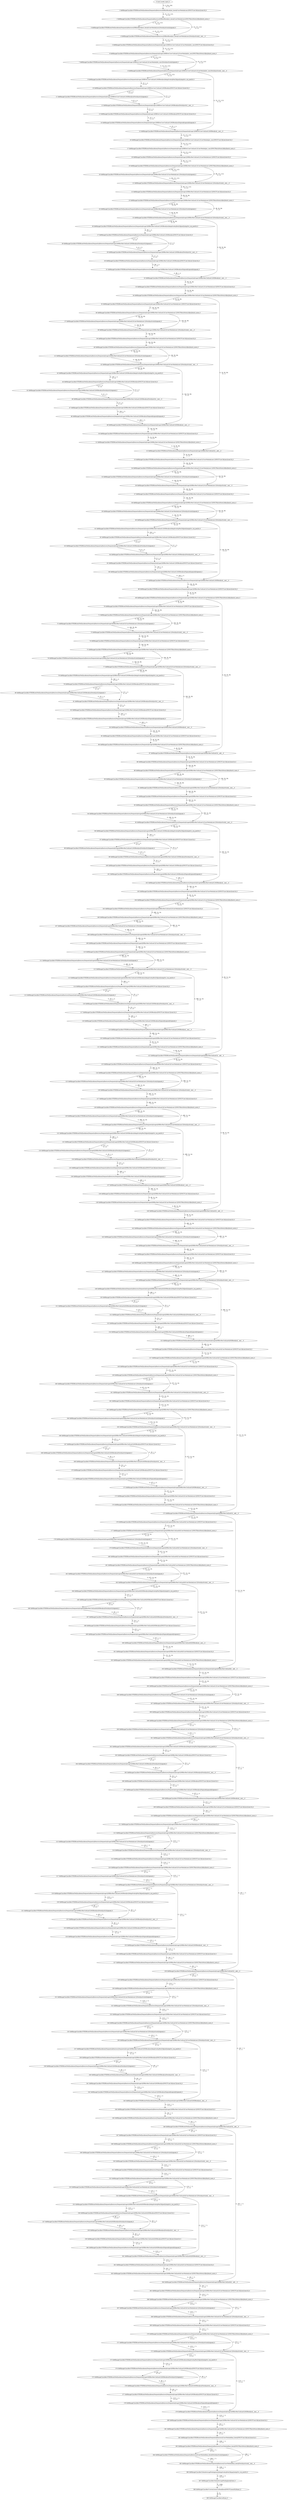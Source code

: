 strict digraph  {
"0 /nncf_model_input_0";
"1 SAMImageClassifier/OTXEfficientNet[backbone]/Sequential[features]/EffiInitBlock[init_block]/ConvModule[conv]/NNCFConv2d[conv]/conv2d_0";
"2 SAMImageClassifier/OTXEfficientNet[backbone]/Sequential[features]/EffiInitBlock[init_block]/ConvModule[conv]/NNCFBatchNorm2d[bn]/batch_norm_0";
"3 SAMImageClassifier/OTXEfficientNet[backbone]/Sequential[features]/EffiInitBlock[init_block]/ConvModule[conv]/Swish[activate]/sigmoid_0";
"4 SAMImageClassifier/OTXEfficientNet[backbone]/Sequential[features]/EffiInitBlock[init_block]/ConvModule[conv]/Swish[activate]/__mul___0";
"5 SAMImageClassifier/OTXEfficientNet[backbone]/Sequential[features]/Sequential[stage1]/EffiDwsConvUnit[unit1]/ConvModule[dw_conv]/NNCFConv2d[conv]/conv2d_0";
"6 SAMImageClassifier/OTXEfficientNet[backbone]/Sequential[features]/Sequential[stage1]/EffiDwsConvUnit[unit1]/ConvModule[dw_conv]/NNCFBatchNorm2d[bn]/batch_norm_0";
"7 SAMImageClassifier/OTXEfficientNet[backbone]/Sequential[features]/Sequential[stage1]/EffiDwsConvUnit[unit1]/ConvModule[dw_conv]/Swish[activate]/sigmoid_0";
"8 SAMImageClassifier/OTXEfficientNet[backbone]/Sequential[features]/Sequential[stage1]/EffiDwsConvUnit[unit1]/ConvModule[dw_conv]/Swish[activate]/__mul___0";
"9 SAMImageClassifier/OTXEfficientNet[backbone]/Sequential[features]/Sequential[stage1]/EffiDwsConvUnit[unit1]/SEBlock[se]/AdaptiveAvgPool2d[pool]/adaptive_avg_pool2d_0";
"10 SAMImageClassifier/OTXEfficientNet[backbone]/Sequential[features]/Sequential[stage1]/EffiDwsConvUnit[unit1]/SEBlock[se]/NNCFConv2d[conv1]/conv2d_0";
"11 SAMImageClassifier/OTXEfficientNet[backbone]/Sequential[features]/Sequential[stage1]/EffiDwsConvUnit[unit1]/SEBlock[se]/Swish[activ]/sigmoid_0";
"12 SAMImageClassifier/OTXEfficientNet[backbone]/Sequential[features]/Sequential[stage1]/EffiDwsConvUnit[unit1]/SEBlock[se]/Swish[activ]/__mul___0";
"13 SAMImageClassifier/OTXEfficientNet[backbone]/Sequential[features]/Sequential[stage1]/EffiDwsConvUnit[unit1]/SEBlock[se]/NNCFConv2d[conv2]/conv2d_0";
"14 SAMImageClassifier/OTXEfficientNet[backbone]/Sequential[features]/Sequential[stage1]/EffiDwsConvUnit[unit1]/SEBlock[se]/Sigmoid[sigmoid]/sigmoid_0";
"15 SAMImageClassifier/OTXEfficientNet[backbone]/Sequential[features]/Sequential[stage1]/EffiDwsConvUnit[unit1]/SEBlock[se]/__mul___0";
"16 SAMImageClassifier/OTXEfficientNet[backbone]/Sequential[features]/Sequential[stage1]/EffiDwsConvUnit[unit1]/ConvModule[pw_conv]/NNCFConv2d[conv]/conv2d_0";
"17 SAMImageClassifier/OTXEfficientNet[backbone]/Sequential[features]/Sequential[stage1]/EffiDwsConvUnit[unit1]/ConvModule[pw_conv]/NNCFBatchNorm2d[bn]/batch_norm_0";
"18 SAMImageClassifier/OTXEfficientNet[backbone]/Sequential[features]/Sequential[stage2]/EffiInvResUnit[unit1]/ConvModule[conv1]/NNCFConv2d[conv]/conv2d_0";
"19 SAMImageClassifier/OTXEfficientNet[backbone]/Sequential[features]/Sequential[stage2]/EffiInvResUnit[unit1]/ConvModule[conv1]/NNCFBatchNorm2d[bn]/batch_norm_0";
"20 SAMImageClassifier/OTXEfficientNet[backbone]/Sequential[features]/Sequential[stage2]/EffiInvResUnit[unit1]/ConvModule[conv1]/Swish[activate]/sigmoid_0";
"21 SAMImageClassifier/OTXEfficientNet[backbone]/Sequential[features]/Sequential[stage2]/EffiInvResUnit[unit1]/ConvModule[conv1]/Swish[activate]/__mul___0";
"22 SAMImageClassifier/OTXEfficientNet[backbone]/Sequential[features]/Sequential[stage2]/EffiInvResUnit[unit1]/ConvModule[conv2]/NNCFConv2d[conv]/conv2d_0";
"23 SAMImageClassifier/OTXEfficientNet[backbone]/Sequential[features]/Sequential[stage2]/EffiInvResUnit[unit1]/ConvModule[conv2]/NNCFBatchNorm2d[bn]/batch_norm_0";
"24 SAMImageClassifier/OTXEfficientNet[backbone]/Sequential[features]/Sequential[stage2]/EffiInvResUnit[unit1]/ConvModule[conv2]/Swish[activate]/sigmoid_0";
"25 SAMImageClassifier/OTXEfficientNet[backbone]/Sequential[features]/Sequential[stage2]/EffiInvResUnit[unit1]/ConvModule[conv2]/Swish[activate]/__mul___0";
"26 SAMImageClassifier/OTXEfficientNet[backbone]/Sequential[features]/Sequential[stage2]/EffiInvResUnit[unit1]/SEBlock[se]/AdaptiveAvgPool2d[pool]/adaptive_avg_pool2d_0";
"27 SAMImageClassifier/OTXEfficientNet[backbone]/Sequential[features]/Sequential[stage2]/EffiInvResUnit[unit1]/SEBlock[se]/NNCFConv2d[conv1]/conv2d_0";
"28 SAMImageClassifier/OTXEfficientNet[backbone]/Sequential[features]/Sequential[stage2]/EffiInvResUnit[unit1]/SEBlock[se]/Swish[activ]/sigmoid_0";
"29 SAMImageClassifier/OTXEfficientNet[backbone]/Sequential[features]/Sequential[stage2]/EffiInvResUnit[unit1]/SEBlock[se]/Swish[activ]/__mul___0";
"30 SAMImageClassifier/OTXEfficientNet[backbone]/Sequential[features]/Sequential[stage2]/EffiInvResUnit[unit1]/SEBlock[se]/NNCFConv2d[conv2]/conv2d_0";
"31 SAMImageClassifier/OTXEfficientNet[backbone]/Sequential[features]/Sequential[stage2]/EffiInvResUnit[unit1]/SEBlock[se]/Sigmoid[sigmoid]/sigmoid_0";
"32 SAMImageClassifier/OTXEfficientNet[backbone]/Sequential[features]/Sequential[stage2]/EffiInvResUnit[unit1]/SEBlock[se]/__mul___0";
"33 SAMImageClassifier/OTXEfficientNet[backbone]/Sequential[features]/Sequential[stage2]/EffiInvResUnit[unit1]/ConvModule[conv3]/NNCFConv2d[conv]/conv2d_0";
"34 SAMImageClassifier/OTXEfficientNet[backbone]/Sequential[features]/Sequential[stage2]/EffiInvResUnit[unit1]/ConvModule[conv3]/NNCFBatchNorm2d[bn]/batch_norm_0";
"35 SAMImageClassifier/OTXEfficientNet[backbone]/Sequential[features]/Sequential[stage2]/EffiInvResUnit[unit2]/ConvModule[conv1]/NNCFConv2d[conv]/conv2d_0";
"36 SAMImageClassifier/OTXEfficientNet[backbone]/Sequential[features]/Sequential[stage2]/EffiInvResUnit[unit2]/ConvModule[conv1]/NNCFBatchNorm2d[bn]/batch_norm_0";
"37 SAMImageClassifier/OTXEfficientNet[backbone]/Sequential[features]/Sequential[stage2]/EffiInvResUnit[unit2]/ConvModule[conv1]/Swish[activate]/sigmoid_0";
"38 SAMImageClassifier/OTXEfficientNet[backbone]/Sequential[features]/Sequential[stage2]/EffiInvResUnit[unit2]/ConvModule[conv1]/Swish[activate]/__mul___0";
"39 SAMImageClassifier/OTXEfficientNet[backbone]/Sequential[features]/Sequential[stage2]/EffiInvResUnit[unit2]/ConvModule[conv2]/NNCFConv2d[conv]/conv2d_0";
"40 SAMImageClassifier/OTXEfficientNet[backbone]/Sequential[features]/Sequential[stage2]/EffiInvResUnit[unit2]/ConvModule[conv2]/NNCFBatchNorm2d[bn]/batch_norm_0";
"41 SAMImageClassifier/OTXEfficientNet[backbone]/Sequential[features]/Sequential[stage2]/EffiInvResUnit[unit2]/ConvModule[conv2]/Swish[activate]/sigmoid_0";
"42 SAMImageClassifier/OTXEfficientNet[backbone]/Sequential[features]/Sequential[stage2]/EffiInvResUnit[unit2]/ConvModule[conv2]/Swish[activate]/__mul___0";
"43 SAMImageClassifier/OTXEfficientNet[backbone]/Sequential[features]/Sequential[stage2]/EffiInvResUnit[unit2]/SEBlock[se]/AdaptiveAvgPool2d[pool]/adaptive_avg_pool2d_0";
"44 SAMImageClassifier/OTXEfficientNet[backbone]/Sequential[features]/Sequential[stage2]/EffiInvResUnit[unit2]/SEBlock[se]/NNCFConv2d[conv1]/conv2d_0";
"45 SAMImageClassifier/OTXEfficientNet[backbone]/Sequential[features]/Sequential[stage2]/EffiInvResUnit[unit2]/SEBlock[se]/Swish[activ]/sigmoid_0";
"46 SAMImageClassifier/OTXEfficientNet[backbone]/Sequential[features]/Sequential[stage2]/EffiInvResUnit[unit2]/SEBlock[se]/Swish[activ]/__mul___0";
"47 SAMImageClassifier/OTXEfficientNet[backbone]/Sequential[features]/Sequential[stage2]/EffiInvResUnit[unit2]/SEBlock[se]/NNCFConv2d[conv2]/conv2d_0";
"48 SAMImageClassifier/OTXEfficientNet[backbone]/Sequential[features]/Sequential[stage2]/EffiInvResUnit[unit2]/SEBlock[se]/Sigmoid[sigmoid]/sigmoid_0";
"49 SAMImageClassifier/OTXEfficientNet[backbone]/Sequential[features]/Sequential[stage2]/EffiInvResUnit[unit2]/SEBlock[se]/__mul___0";
"50 SAMImageClassifier/OTXEfficientNet[backbone]/Sequential[features]/Sequential[stage2]/EffiInvResUnit[unit2]/ConvModule[conv3]/NNCFConv2d[conv]/conv2d_0";
"51 SAMImageClassifier/OTXEfficientNet[backbone]/Sequential[features]/Sequential[stage2]/EffiInvResUnit[unit2]/ConvModule[conv3]/NNCFBatchNorm2d[bn]/batch_norm_0";
"52 SAMImageClassifier/OTXEfficientNet[backbone]/Sequential[features]/Sequential[stage2]/EffiInvResUnit[unit2]/__add___0";
"53 SAMImageClassifier/OTXEfficientNet[backbone]/Sequential[features]/Sequential[stage3]/EffiInvResUnit[unit1]/ConvModule[conv1]/NNCFConv2d[conv]/conv2d_0";
"54 SAMImageClassifier/OTXEfficientNet[backbone]/Sequential[features]/Sequential[stage3]/EffiInvResUnit[unit1]/ConvModule[conv1]/NNCFBatchNorm2d[bn]/batch_norm_0";
"55 SAMImageClassifier/OTXEfficientNet[backbone]/Sequential[features]/Sequential[stage3]/EffiInvResUnit[unit1]/ConvModule[conv1]/Swish[activate]/sigmoid_0";
"56 SAMImageClassifier/OTXEfficientNet[backbone]/Sequential[features]/Sequential[stage3]/EffiInvResUnit[unit1]/ConvModule[conv1]/Swish[activate]/__mul___0";
"57 SAMImageClassifier/OTXEfficientNet[backbone]/Sequential[features]/Sequential[stage3]/EffiInvResUnit[unit1]/ConvModule[conv2]/NNCFConv2d[conv]/conv2d_0";
"58 SAMImageClassifier/OTXEfficientNet[backbone]/Sequential[features]/Sequential[stage3]/EffiInvResUnit[unit1]/ConvModule[conv2]/NNCFBatchNorm2d[bn]/batch_norm_0";
"59 SAMImageClassifier/OTXEfficientNet[backbone]/Sequential[features]/Sequential[stage3]/EffiInvResUnit[unit1]/ConvModule[conv2]/Swish[activate]/sigmoid_0";
"60 SAMImageClassifier/OTXEfficientNet[backbone]/Sequential[features]/Sequential[stage3]/EffiInvResUnit[unit1]/ConvModule[conv2]/Swish[activate]/__mul___0";
"61 SAMImageClassifier/OTXEfficientNet[backbone]/Sequential[features]/Sequential[stage3]/EffiInvResUnit[unit1]/SEBlock[se]/AdaptiveAvgPool2d[pool]/adaptive_avg_pool2d_0";
"62 SAMImageClassifier/OTXEfficientNet[backbone]/Sequential[features]/Sequential[stage3]/EffiInvResUnit[unit1]/SEBlock[se]/NNCFConv2d[conv1]/conv2d_0";
"63 SAMImageClassifier/OTXEfficientNet[backbone]/Sequential[features]/Sequential[stage3]/EffiInvResUnit[unit1]/SEBlock[se]/Swish[activ]/sigmoid_0";
"64 SAMImageClassifier/OTXEfficientNet[backbone]/Sequential[features]/Sequential[stage3]/EffiInvResUnit[unit1]/SEBlock[se]/Swish[activ]/__mul___0";
"65 SAMImageClassifier/OTXEfficientNet[backbone]/Sequential[features]/Sequential[stage3]/EffiInvResUnit[unit1]/SEBlock[se]/NNCFConv2d[conv2]/conv2d_0";
"66 SAMImageClassifier/OTXEfficientNet[backbone]/Sequential[features]/Sequential[stage3]/EffiInvResUnit[unit1]/SEBlock[se]/Sigmoid[sigmoid]/sigmoid_0";
"67 SAMImageClassifier/OTXEfficientNet[backbone]/Sequential[features]/Sequential[stage3]/EffiInvResUnit[unit1]/SEBlock[se]/__mul___0";
"68 SAMImageClassifier/OTXEfficientNet[backbone]/Sequential[features]/Sequential[stage3]/EffiInvResUnit[unit1]/ConvModule[conv3]/NNCFConv2d[conv]/conv2d_0";
"69 SAMImageClassifier/OTXEfficientNet[backbone]/Sequential[features]/Sequential[stage3]/EffiInvResUnit[unit1]/ConvModule[conv3]/NNCFBatchNorm2d[bn]/batch_norm_0";
"70 SAMImageClassifier/OTXEfficientNet[backbone]/Sequential[features]/Sequential[stage3]/EffiInvResUnit[unit2]/ConvModule[conv1]/NNCFConv2d[conv]/conv2d_0";
"71 SAMImageClassifier/OTXEfficientNet[backbone]/Sequential[features]/Sequential[stage3]/EffiInvResUnit[unit2]/ConvModule[conv1]/NNCFBatchNorm2d[bn]/batch_norm_0";
"72 SAMImageClassifier/OTXEfficientNet[backbone]/Sequential[features]/Sequential[stage3]/EffiInvResUnit[unit2]/ConvModule[conv1]/Swish[activate]/sigmoid_0";
"73 SAMImageClassifier/OTXEfficientNet[backbone]/Sequential[features]/Sequential[stage3]/EffiInvResUnit[unit2]/ConvModule[conv1]/Swish[activate]/__mul___0";
"74 SAMImageClassifier/OTXEfficientNet[backbone]/Sequential[features]/Sequential[stage3]/EffiInvResUnit[unit2]/ConvModule[conv2]/NNCFConv2d[conv]/conv2d_0";
"75 SAMImageClassifier/OTXEfficientNet[backbone]/Sequential[features]/Sequential[stage3]/EffiInvResUnit[unit2]/ConvModule[conv2]/NNCFBatchNorm2d[bn]/batch_norm_0";
"76 SAMImageClassifier/OTXEfficientNet[backbone]/Sequential[features]/Sequential[stage3]/EffiInvResUnit[unit2]/ConvModule[conv2]/Swish[activate]/sigmoid_0";
"77 SAMImageClassifier/OTXEfficientNet[backbone]/Sequential[features]/Sequential[stage3]/EffiInvResUnit[unit2]/ConvModule[conv2]/Swish[activate]/__mul___0";
"78 SAMImageClassifier/OTXEfficientNet[backbone]/Sequential[features]/Sequential[stage3]/EffiInvResUnit[unit2]/SEBlock[se]/AdaptiveAvgPool2d[pool]/adaptive_avg_pool2d_0";
"79 SAMImageClassifier/OTXEfficientNet[backbone]/Sequential[features]/Sequential[stage3]/EffiInvResUnit[unit2]/SEBlock[se]/NNCFConv2d[conv1]/conv2d_0";
"80 SAMImageClassifier/OTXEfficientNet[backbone]/Sequential[features]/Sequential[stage3]/EffiInvResUnit[unit2]/SEBlock[se]/Swish[activ]/sigmoid_0";
"81 SAMImageClassifier/OTXEfficientNet[backbone]/Sequential[features]/Sequential[stage3]/EffiInvResUnit[unit2]/SEBlock[se]/Swish[activ]/__mul___0";
"82 SAMImageClassifier/OTXEfficientNet[backbone]/Sequential[features]/Sequential[stage3]/EffiInvResUnit[unit2]/SEBlock[se]/NNCFConv2d[conv2]/conv2d_0";
"83 SAMImageClassifier/OTXEfficientNet[backbone]/Sequential[features]/Sequential[stage3]/EffiInvResUnit[unit2]/SEBlock[se]/Sigmoid[sigmoid]/sigmoid_0";
"84 SAMImageClassifier/OTXEfficientNet[backbone]/Sequential[features]/Sequential[stage3]/EffiInvResUnit[unit2]/SEBlock[se]/__mul___0";
"85 SAMImageClassifier/OTXEfficientNet[backbone]/Sequential[features]/Sequential[stage3]/EffiInvResUnit[unit2]/ConvModule[conv3]/NNCFConv2d[conv]/conv2d_0";
"86 SAMImageClassifier/OTXEfficientNet[backbone]/Sequential[features]/Sequential[stage3]/EffiInvResUnit[unit2]/ConvModule[conv3]/NNCFBatchNorm2d[bn]/batch_norm_0";
"87 SAMImageClassifier/OTXEfficientNet[backbone]/Sequential[features]/Sequential[stage3]/EffiInvResUnit[unit2]/__add___0";
"88 SAMImageClassifier/OTXEfficientNet[backbone]/Sequential[features]/Sequential[stage4]/EffiInvResUnit[unit1]/ConvModule[conv1]/NNCFConv2d[conv]/conv2d_0";
"89 SAMImageClassifier/OTXEfficientNet[backbone]/Sequential[features]/Sequential[stage4]/EffiInvResUnit[unit1]/ConvModule[conv1]/NNCFBatchNorm2d[bn]/batch_norm_0";
"90 SAMImageClassifier/OTXEfficientNet[backbone]/Sequential[features]/Sequential[stage4]/EffiInvResUnit[unit1]/ConvModule[conv1]/Swish[activate]/sigmoid_0";
"91 SAMImageClassifier/OTXEfficientNet[backbone]/Sequential[features]/Sequential[stage4]/EffiInvResUnit[unit1]/ConvModule[conv1]/Swish[activate]/__mul___0";
"92 SAMImageClassifier/OTXEfficientNet[backbone]/Sequential[features]/Sequential[stage4]/EffiInvResUnit[unit1]/ConvModule[conv2]/NNCFConv2d[conv]/conv2d_0";
"93 SAMImageClassifier/OTXEfficientNet[backbone]/Sequential[features]/Sequential[stage4]/EffiInvResUnit[unit1]/ConvModule[conv2]/NNCFBatchNorm2d[bn]/batch_norm_0";
"94 SAMImageClassifier/OTXEfficientNet[backbone]/Sequential[features]/Sequential[stage4]/EffiInvResUnit[unit1]/ConvModule[conv2]/Swish[activate]/sigmoid_0";
"95 SAMImageClassifier/OTXEfficientNet[backbone]/Sequential[features]/Sequential[stage4]/EffiInvResUnit[unit1]/ConvModule[conv2]/Swish[activate]/__mul___0";
"96 SAMImageClassifier/OTXEfficientNet[backbone]/Sequential[features]/Sequential[stage4]/EffiInvResUnit[unit1]/SEBlock[se]/AdaptiveAvgPool2d[pool]/adaptive_avg_pool2d_0";
"97 SAMImageClassifier/OTXEfficientNet[backbone]/Sequential[features]/Sequential[stage4]/EffiInvResUnit[unit1]/SEBlock[se]/NNCFConv2d[conv1]/conv2d_0";
"98 SAMImageClassifier/OTXEfficientNet[backbone]/Sequential[features]/Sequential[stage4]/EffiInvResUnit[unit1]/SEBlock[se]/Swish[activ]/sigmoid_0";
"99 SAMImageClassifier/OTXEfficientNet[backbone]/Sequential[features]/Sequential[stage4]/EffiInvResUnit[unit1]/SEBlock[se]/Swish[activ]/__mul___0";
"100 SAMImageClassifier/OTXEfficientNet[backbone]/Sequential[features]/Sequential[stage4]/EffiInvResUnit[unit1]/SEBlock[se]/NNCFConv2d[conv2]/conv2d_0";
"101 SAMImageClassifier/OTXEfficientNet[backbone]/Sequential[features]/Sequential[stage4]/EffiInvResUnit[unit1]/SEBlock[se]/Sigmoid[sigmoid]/sigmoid_0";
"102 SAMImageClassifier/OTXEfficientNet[backbone]/Sequential[features]/Sequential[stage4]/EffiInvResUnit[unit1]/SEBlock[se]/__mul___0";
"103 SAMImageClassifier/OTXEfficientNet[backbone]/Sequential[features]/Sequential[stage4]/EffiInvResUnit[unit1]/ConvModule[conv3]/NNCFConv2d[conv]/conv2d_0";
"104 SAMImageClassifier/OTXEfficientNet[backbone]/Sequential[features]/Sequential[stage4]/EffiInvResUnit[unit1]/ConvModule[conv3]/NNCFBatchNorm2d[bn]/batch_norm_0";
"105 SAMImageClassifier/OTXEfficientNet[backbone]/Sequential[features]/Sequential[stage4]/EffiInvResUnit[unit2]/ConvModule[conv1]/NNCFConv2d[conv]/conv2d_0";
"106 SAMImageClassifier/OTXEfficientNet[backbone]/Sequential[features]/Sequential[stage4]/EffiInvResUnit[unit2]/ConvModule[conv1]/NNCFBatchNorm2d[bn]/batch_norm_0";
"107 SAMImageClassifier/OTXEfficientNet[backbone]/Sequential[features]/Sequential[stage4]/EffiInvResUnit[unit2]/ConvModule[conv1]/Swish[activate]/sigmoid_0";
"108 SAMImageClassifier/OTXEfficientNet[backbone]/Sequential[features]/Sequential[stage4]/EffiInvResUnit[unit2]/ConvModule[conv1]/Swish[activate]/__mul___0";
"109 SAMImageClassifier/OTXEfficientNet[backbone]/Sequential[features]/Sequential[stage4]/EffiInvResUnit[unit2]/ConvModule[conv2]/NNCFConv2d[conv]/conv2d_0";
"110 SAMImageClassifier/OTXEfficientNet[backbone]/Sequential[features]/Sequential[stage4]/EffiInvResUnit[unit2]/ConvModule[conv2]/NNCFBatchNorm2d[bn]/batch_norm_0";
"111 SAMImageClassifier/OTXEfficientNet[backbone]/Sequential[features]/Sequential[stage4]/EffiInvResUnit[unit2]/ConvModule[conv2]/Swish[activate]/sigmoid_0";
"112 SAMImageClassifier/OTXEfficientNet[backbone]/Sequential[features]/Sequential[stage4]/EffiInvResUnit[unit2]/ConvModule[conv2]/Swish[activate]/__mul___0";
"113 SAMImageClassifier/OTXEfficientNet[backbone]/Sequential[features]/Sequential[stage4]/EffiInvResUnit[unit2]/SEBlock[se]/AdaptiveAvgPool2d[pool]/adaptive_avg_pool2d_0";
"114 SAMImageClassifier/OTXEfficientNet[backbone]/Sequential[features]/Sequential[stage4]/EffiInvResUnit[unit2]/SEBlock[se]/NNCFConv2d[conv1]/conv2d_0";
"115 SAMImageClassifier/OTXEfficientNet[backbone]/Sequential[features]/Sequential[stage4]/EffiInvResUnit[unit2]/SEBlock[se]/Swish[activ]/sigmoid_0";
"116 SAMImageClassifier/OTXEfficientNet[backbone]/Sequential[features]/Sequential[stage4]/EffiInvResUnit[unit2]/SEBlock[se]/Swish[activ]/__mul___0";
"117 SAMImageClassifier/OTXEfficientNet[backbone]/Sequential[features]/Sequential[stage4]/EffiInvResUnit[unit2]/SEBlock[se]/NNCFConv2d[conv2]/conv2d_0";
"118 SAMImageClassifier/OTXEfficientNet[backbone]/Sequential[features]/Sequential[stage4]/EffiInvResUnit[unit2]/SEBlock[se]/Sigmoid[sigmoid]/sigmoid_0";
"119 SAMImageClassifier/OTXEfficientNet[backbone]/Sequential[features]/Sequential[stage4]/EffiInvResUnit[unit2]/SEBlock[se]/__mul___0";
"120 SAMImageClassifier/OTXEfficientNet[backbone]/Sequential[features]/Sequential[stage4]/EffiInvResUnit[unit2]/ConvModule[conv3]/NNCFConv2d[conv]/conv2d_0";
"121 SAMImageClassifier/OTXEfficientNet[backbone]/Sequential[features]/Sequential[stage4]/EffiInvResUnit[unit2]/ConvModule[conv3]/NNCFBatchNorm2d[bn]/batch_norm_0";
"122 SAMImageClassifier/OTXEfficientNet[backbone]/Sequential[features]/Sequential[stage4]/EffiInvResUnit[unit2]/__add___0";
"123 SAMImageClassifier/OTXEfficientNet[backbone]/Sequential[features]/Sequential[stage4]/EffiInvResUnit[unit3]/ConvModule[conv1]/NNCFConv2d[conv]/conv2d_0";
"124 SAMImageClassifier/OTXEfficientNet[backbone]/Sequential[features]/Sequential[stage4]/EffiInvResUnit[unit3]/ConvModule[conv1]/NNCFBatchNorm2d[bn]/batch_norm_0";
"125 SAMImageClassifier/OTXEfficientNet[backbone]/Sequential[features]/Sequential[stage4]/EffiInvResUnit[unit3]/ConvModule[conv1]/Swish[activate]/sigmoid_0";
"126 SAMImageClassifier/OTXEfficientNet[backbone]/Sequential[features]/Sequential[stage4]/EffiInvResUnit[unit3]/ConvModule[conv1]/Swish[activate]/__mul___0";
"127 SAMImageClassifier/OTXEfficientNet[backbone]/Sequential[features]/Sequential[stage4]/EffiInvResUnit[unit3]/ConvModule[conv2]/NNCFConv2d[conv]/conv2d_0";
"128 SAMImageClassifier/OTXEfficientNet[backbone]/Sequential[features]/Sequential[stage4]/EffiInvResUnit[unit3]/ConvModule[conv2]/NNCFBatchNorm2d[bn]/batch_norm_0";
"129 SAMImageClassifier/OTXEfficientNet[backbone]/Sequential[features]/Sequential[stage4]/EffiInvResUnit[unit3]/ConvModule[conv2]/Swish[activate]/sigmoid_0";
"130 SAMImageClassifier/OTXEfficientNet[backbone]/Sequential[features]/Sequential[stage4]/EffiInvResUnit[unit3]/ConvModule[conv2]/Swish[activate]/__mul___0";
"131 SAMImageClassifier/OTXEfficientNet[backbone]/Sequential[features]/Sequential[stage4]/EffiInvResUnit[unit3]/SEBlock[se]/AdaptiveAvgPool2d[pool]/adaptive_avg_pool2d_0";
"132 SAMImageClassifier/OTXEfficientNet[backbone]/Sequential[features]/Sequential[stage4]/EffiInvResUnit[unit3]/SEBlock[se]/NNCFConv2d[conv1]/conv2d_0";
"133 SAMImageClassifier/OTXEfficientNet[backbone]/Sequential[features]/Sequential[stage4]/EffiInvResUnit[unit3]/SEBlock[se]/Swish[activ]/sigmoid_0";
"134 SAMImageClassifier/OTXEfficientNet[backbone]/Sequential[features]/Sequential[stage4]/EffiInvResUnit[unit3]/SEBlock[se]/Swish[activ]/__mul___0";
"135 SAMImageClassifier/OTXEfficientNet[backbone]/Sequential[features]/Sequential[stage4]/EffiInvResUnit[unit3]/SEBlock[se]/NNCFConv2d[conv2]/conv2d_0";
"136 SAMImageClassifier/OTXEfficientNet[backbone]/Sequential[features]/Sequential[stage4]/EffiInvResUnit[unit3]/SEBlock[se]/Sigmoid[sigmoid]/sigmoid_0";
"137 SAMImageClassifier/OTXEfficientNet[backbone]/Sequential[features]/Sequential[stage4]/EffiInvResUnit[unit3]/SEBlock[se]/__mul___0";
"138 SAMImageClassifier/OTXEfficientNet[backbone]/Sequential[features]/Sequential[stage4]/EffiInvResUnit[unit3]/ConvModule[conv3]/NNCFConv2d[conv]/conv2d_0";
"139 SAMImageClassifier/OTXEfficientNet[backbone]/Sequential[features]/Sequential[stage4]/EffiInvResUnit[unit3]/ConvModule[conv3]/NNCFBatchNorm2d[bn]/batch_norm_0";
"140 SAMImageClassifier/OTXEfficientNet[backbone]/Sequential[features]/Sequential[stage4]/EffiInvResUnit[unit3]/__add___0";
"141 SAMImageClassifier/OTXEfficientNet[backbone]/Sequential[features]/Sequential[stage4]/EffiInvResUnit[unit4]/ConvModule[conv1]/NNCFConv2d[conv]/conv2d_0";
"142 SAMImageClassifier/OTXEfficientNet[backbone]/Sequential[features]/Sequential[stage4]/EffiInvResUnit[unit4]/ConvModule[conv1]/NNCFBatchNorm2d[bn]/batch_norm_0";
"143 SAMImageClassifier/OTXEfficientNet[backbone]/Sequential[features]/Sequential[stage4]/EffiInvResUnit[unit4]/ConvModule[conv1]/Swish[activate]/sigmoid_0";
"144 SAMImageClassifier/OTXEfficientNet[backbone]/Sequential[features]/Sequential[stage4]/EffiInvResUnit[unit4]/ConvModule[conv1]/Swish[activate]/__mul___0";
"145 SAMImageClassifier/OTXEfficientNet[backbone]/Sequential[features]/Sequential[stage4]/EffiInvResUnit[unit4]/ConvModule[conv2]/NNCFConv2d[conv]/conv2d_0";
"146 SAMImageClassifier/OTXEfficientNet[backbone]/Sequential[features]/Sequential[stage4]/EffiInvResUnit[unit4]/ConvModule[conv2]/NNCFBatchNorm2d[bn]/batch_norm_0";
"147 SAMImageClassifier/OTXEfficientNet[backbone]/Sequential[features]/Sequential[stage4]/EffiInvResUnit[unit4]/ConvModule[conv2]/Swish[activate]/sigmoid_0";
"148 SAMImageClassifier/OTXEfficientNet[backbone]/Sequential[features]/Sequential[stage4]/EffiInvResUnit[unit4]/ConvModule[conv2]/Swish[activate]/__mul___0";
"149 SAMImageClassifier/OTXEfficientNet[backbone]/Sequential[features]/Sequential[stage4]/EffiInvResUnit[unit4]/SEBlock[se]/AdaptiveAvgPool2d[pool]/adaptive_avg_pool2d_0";
"150 SAMImageClassifier/OTXEfficientNet[backbone]/Sequential[features]/Sequential[stage4]/EffiInvResUnit[unit4]/SEBlock[se]/NNCFConv2d[conv1]/conv2d_0";
"151 SAMImageClassifier/OTXEfficientNet[backbone]/Sequential[features]/Sequential[stage4]/EffiInvResUnit[unit4]/SEBlock[se]/Swish[activ]/sigmoid_0";
"152 SAMImageClassifier/OTXEfficientNet[backbone]/Sequential[features]/Sequential[stage4]/EffiInvResUnit[unit4]/SEBlock[se]/Swish[activ]/__mul___0";
"153 SAMImageClassifier/OTXEfficientNet[backbone]/Sequential[features]/Sequential[stage4]/EffiInvResUnit[unit4]/SEBlock[se]/NNCFConv2d[conv2]/conv2d_0";
"154 SAMImageClassifier/OTXEfficientNet[backbone]/Sequential[features]/Sequential[stage4]/EffiInvResUnit[unit4]/SEBlock[se]/Sigmoid[sigmoid]/sigmoid_0";
"155 SAMImageClassifier/OTXEfficientNet[backbone]/Sequential[features]/Sequential[stage4]/EffiInvResUnit[unit4]/SEBlock[se]/__mul___0";
"156 SAMImageClassifier/OTXEfficientNet[backbone]/Sequential[features]/Sequential[stage4]/EffiInvResUnit[unit4]/ConvModule[conv3]/NNCFConv2d[conv]/conv2d_0";
"157 SAMImageClassifier/OTXEfficientNet[backbone]/Sequential[features]/Sequential[stage4]/EffiInvResUnit[unit4]/ConvModule[conv3]/NNCFBatchNorm2d[bn]/batch_norm_0";
"158 SAMImageClassifier/OTXEfficientNet[backbone]/Sequential[features]/Sequential[stage4]/EffiInvResUnit[unit5]/ConvModule[conv1]/NNCFConv2d[conv]/conv2d_0";
"159 SAMImageClassifier/OTXEfficientNet[backbone]/Sequential[features]/Sequential[stage4]/EffiInvResUnit[unit5]/ConvModule[conv1]/NNCFBatchNorm2d[bn]/batch_norm_0";
"160 SAMImageClassifier/OTXEfficientNet[backbone]/Sequential[features]/Sequential[stage4]/EffiInvResUnit[unit5]/ConvModule[conv1]/Swish[activate]/sigmoid_0";
"161 SAMImageClassifier/OTXEfficientNet[backbone]/Sequential[features]/Sequential[stage4]/EffiInvResUnit[unit5]/ConvModule[conv1]/Swish[activate]/__mul___0";
"162 SAMImageClassifier/OTXEfficientNet[backbone]/Sequential[features]/Sequential[stage4]/EffiInvResUnit[unit5]/ConvModule[conv2]/NNCFConv2d[conv]/conv2d_0";
"163 SAMImageClassifier/OTXEfficientNet[backbone]/Sequential[features]/Sequential[stage4]/EffiInvResUnit[unit5]/ConvModule[conv2]/NNCFBatchNorm2d[bn]/batch_norm_0";
"164 SAMImageClassifier/OTXEfficientNet[backbone]/Sequential[features]/Sequential[stage4]/EffiInvResUnit[unit5]/ConvModule[conv2]/Swish[activate]/sigmoid_0";
"165 SAMImageClassifier/OTXEfficientNet[backbone]/Sequential[features]/Sequential[stage4]/EffiInvResUnit[unit5]/ConvModule[conv2]/Swish[activate]/__mul___0";
"166 SAMImageClassifier/OTXEfficientNet[backbone]/Sequential[features]/Sequential[stage4]/EffiInvResUnit[unit5]/SEBlock[se]/AdaptiveAvgPool2d[pool]/adaptive_avg_pool2d_0";
"167 SAMImageClassifier/OTXEfficientNet[backbone]/Sequential[features]/Sequential[stage4]/EffiInvResUnit[unit5]/SEBlock[se]/NNCFConv2d[conv1]/conv2d_0";
"168 SAMImageClassifier/OTXEfficientNet[backbone]/Sequential[features]/Sequential[stage4]/EffiInvResUnit[unit5]/SEBlock[se]/Swish[activ]/sigmoid_0";
"169 SAMImageClassifier/OTXEfficientNet[backbone]/Sequential[features]/Sequential[stage4]/EffiInvResUnit[unit5]/SEBlock[se]/Swish[activ]/__mul___0";
"170 SAMImageClassifier/OTXEfficientNet[backbone]/Sequential[features]/Sequential[stage4]/EffiInvResUnit[unit5]/SEBlock[se]/NNCFConv2d[conv2]/conv2d_0";
"171 SAMImageClassifier/OTXEfficientNet[backbone]/Sequential[features]/Sequential[stage4]/EffiInvResUnit[unit5]/SEBlock[se]/Sigmoid[sigmoid]/sigmoid_0";
"172 SAMImageClassifier/OTXEfficientNet[backbone]/Sequential[features]/Sequential[stage4]/EffiInvResUnit[unit5]/SEBlock[se]/__mul___0";
"173 SAMImageClassifier/OTXEfficientNet[backbone]/Sequential[features]/Sequential[stage4]/EffiInvResUnit[unit5]/ConvModule[conv3]/NNCFConv2d[conv]/conv2d_0";
"174 SAMImageClassifier/OTXEfficientNet[backbone]/Sequential[features]/Sequential[stage4]/EffiInvResUnit[unit5]/ConvModule[conv3]/NNCFBatchNorm2d[bn]/batch_norm_0";
"175 SAMImageClassifier/OTXEfficientNet[backbone]/Sequential[features]/Sequential[stage4]/EffiInvResUnit[unit5]/__add___0";
"176 SAMImageClassifier/OTXEfficientNet[backbone]/Sequential[features]/Sequential[stage4]/EffiInvResUnit[unit6]/ConvModule[conv1]/NNCFConv2d[conv]/conv2d_0";
"177 SAMImageClassifier/OTXEfficientNet[backbone]/Sequential[features]/Sequential[stage4]/EffiInvResUnit[unit6]/ConvModule[conv1]/NNCFBatchNorm2d[bn]/batch_norm_0";
"178 SAMImageClassifier/OTXEfficientNet[backbone]/Sequential[features]/Sequential[stage4]/EffiInvResUnit[unit6]/ConvModule[conv1]/Swish[activate]/sigmoid_0";
"179 SAMImageClassifier/OTXEfficientNet[backbone]/Sequential[features]/Sequential[stage4]/EffiInvResUnit[unit6]/ConvModule[conv1]/Swish[activate]/__mul___0";
"180 SAMImageClassifier/OTXEfficientNet[backbone]/Sequential[features]/Sequential[stage4]/EffiInvResUnit[unit6]/ConvModule[conv2]/NNCFConv2d[conv]/conv2d_0";
"181 SAMImageClassifier/OTXEfficientNet[backbone]/Sequential[features]/Sequential[stage4]/EffiInvResUnit[unit6]/ConvModule[conv2]/NNCFBatchNorm2d[bn]/batch_norm_0";
"182 SAMImageClassifier/OTXEfficientNet[backbone]/Sequential[features]/Sequential[stage4]/EffiInvResUnit[unit6]/ConvModule[conv2]/Swish[activate]/sigmoid_0";
"183 SAMImageClassifier/OTXEfficientNet[backbone]/Sequential[features]/Sequential[stage4]/EffiInvResUnit[unit6]/ConvModule[conv2]/Swish[activate]/__mul___0";
"184 SAMImageClassifier/OTXEfficientNet[backbone]/Sequential[features]/Sequential[stage4]/EffiInvResUnit[unit6]/SEBlock[se]/AdaptiveAvgPool2d[pool]/adaptive_avg_pool2d_0";
"185 SAMImageClassifier/OTXEfficientNet[backbone]/Sequential[features]/Sequential[stage4]/EffiInvResUnit[unit6]/SEBlock[se]/NNCFConv2d[conv1]/conv2d_0";
"186 SAMImageClassifier/OTXEfficientNet[backbone]/Sequential[features]/Sequential[stage4]/EffiInvResUnit[unit6]/SEBlock[se]/Swish[activ]/sigmoid_0";
"187 SAMImageClassifier/OTXEfficientNet[backbone]/Sequential[features]/Sequential[stage4]/EffiInvResUnit[unit6]/SEBlock[se]/Swish[activ]/__mul___0";
"188 SAMImageClassifier/OTXEfficientNet[backbone]/Sequential[features]/Sequential[stage4]/EffiInvResUnit[unit6]/SEBlock[se]/NNCFConv2d[conv2]/conv2d_0";
"189 SAMImageClassifier/OTXEfficientNet[backbone]/Sequential[features]/Sequential[stage4]/EffiInvResUnit[unit6]/SEBlock[se]/Sigmoid[sigmoid]/sigmoid_0";
"190 SAMImageClassifier/OTXEfficientNet[backbone]/Sequential[features]/Sequential[stage4]/EffiInvResUnit[unit6]/SEBlock[se]/__mul___0";
"191 SAMImageClassifier/OTXEfficientNet[backbone]/Sequential[features]/Sequential[stage4]/EffiInvResUnit[unit6]/ConvModule[conv3]/NNCFConv2d[conv]/conv2d_0";
"192 SAMImageClassifier/OTXEfficientNet[backbone]/Sequential[features]/Sequential[stage4]/EffiInvResUnit[unit6]/ConvModule[conv3]/NNCFBatchNorm2d[bn]/batch_norm_0";
"193 SAMImageClassifier/OTXEfficientNet[backbone]/Sequential[features]/Sequential[stage4]/EffiInvResUnit[unit6]/__add___0";
"194 SAMImageClassifier/OTXEfficientNet[backbone]/Sequential[features]/Sequential[stage5]/EffiInvResUnit[unit1]/ConvModule[conv1]/NNCFConv2d[conv]/conv2d_0";
"195 SAMImageClassifier/OTXEfficientNet[backbone]/Sequential[features]/Sequential[stage5]/EffiInvResUnit[unit1]/ConvModule[conv1]/NNCFBatchNorm2d[bn]/batch_norm_0";
"196 SAMImageClassifier/OTXEfficientNet[backbone]/Sequential[features]/Sequential[stage5]/EffiInvResUnit[unit1]/ConvModule[conv1]/Swish[activate]/sigmoid_0";
"197 SAMImageClassifier/OTXEfficientNet[backbone]/Sequential[features]/Sequential[stage5]/EffiInvResUnit[unit1]/ConvModule[conv1]/Swish[activate]/__mul___0";
"198 SAMImageClassifier/OTXEfficientNet[backbone]/Sequential[features]/Sequential[stage5]/EffiInvResUnit[unit1]/ConvModule[conv2]/NNCFConv2d[conv]/conv2d_0";
"199 SAMImageClassifier/OTXEfficientNet[backbone]/Sequential[features]/Sequential[stage5]/EffiInvResUnit[unit1]/ConvModule[conv2]/NNCFBatchNorm2d[bn]/batch_norm_0";
"200 SAMImageClassifier/OTXEfficientNet[backbone]/Sequential[features]/Sequential[stage5]/EffiInvResUnit[unit1]/ConvModule[conv2]/Swish[activate]/sigmoid_0";
"201 SAMImageClassifier/OTXEfficientNet[backbone]/Sequential[features]/Sequential[stage5]/EffiInvResUnit[unit1]/ConvModule[conv2]/Swish[activate]/__mul___0";
"202 SAMImageClassifier/OTXEfficientNet[backbone]/Sequential[features]/Sequential[stage5]/EffiInvResUnit[unit1]/SEBlock[se]/AdaptiveAvgPool2d[pool]/adaptive_avg_pool2d_0";
"203 SAMImageClassifier/OTXEfficientNet[backbone]/Sequential[features]/Sequential[stage5]/EffiInvResUnit[unit1]/SEBlock[se]/NNCFConv2d[conv1]/conv2d_0";
"204 SAMImageClassifier/OTXEfficientNet[backbone]/Sequential[features]/Sequential[stage5]/EffiInvResUnit[unit1]/SEBlock[se]/Swish[activ]/sigmoid_0";
"205 SAMImageClassifier/OTXEfficientNet[backbone]/Sequential[features]/Sequential[stage5]/EffiInvResUnit[unit1]/SEBlock[se]/Swish[activ]/__mul___0";
"206 SAMImageClassifier/OTXEfficientNet[backbone]/Sequential[features]/Sequential[stage5]/EffiInvResUnit[unit1]/SEBlock[se]/NNCFConv2d[conv2]/conv2d_0";
"207 SAMImageClassifier/OTXEfficientNet[backbone]/Sequential[features]/Sequential[stage5]/EffiInvResUnit[unit1]/SEBlock[se]/Sigmoid[sigmoid]/sigmoid_0";
"208 SAMImageClassifier/OTXEfficientNet[backbone]/Sequential[features]/Sequential[stage5]/EffiInvResUnit[unit1]/SEBlock[se]/__mul___0";
"209 SAMImageClassifier/OTXEfficientNet[backbone]/Sequential[features]/Sequential[stage5]/EffiInvResUnit[unit1]/ConvModule[conv3]/NNCFConv2d[conv]/conv2d_0";
"210 SAMImageClassifier/OTXEfficientNet[backbone]/Sequential[features]/Sequential[stage5]/EffiInvResUnit[unit1]/ConvModule[conv3]/NNCFBatchNorm2d[bn]/batch_norm_0";
"211 SAMImageClassifier/OTXEfficientNet[backbone]/Sequential[features]/Sequential[stage5]/EffiInvResUnit[unit2]/ConvModule[conv1]/NNCFConv2d[conv]/conv2d_0";
"212 SAMImageClassifier/OTXEfficientNet[backbone]/Sequential[features]/Sequential[stage5]/EffiInvResUnit[unit2]/ConvModule[conv1]/NNCFBatchNorm2d[bn]/batch_norm_0";
"213 SAMImageClassifier/OTXEfficientNet[backbone]/Sequential[features]/Sequential[stage5]/EffiInvResUnit[unit2]/ConvModule[conv1]/Swish[activate]/sigmoid_0";
"214 SAMImageClassifier/OTXEfficientNet[backbone]/Sequential[features]/Sequential[stage5]/EffiInvResUnit[unit2]/ConvModule[conv1]/Swish[activate]/__mul___0";
"215 SAMImageClassifier/OTXEfficientNet[backbone]/Sequential[features]/Sequential[stage5]/EffiInvResUnit[unit2]/ConvModule[conv2]/NNCFConv2d[conv]/conv2d_0";
"216 SAMImageClassifier/OTXEfficientNet[backbone]/Sequential[features]/Sequential[stage5]/EffiInvResUnit[unit2]/ConvModule[conv2]/NNCFBatchNorm2d[bn]/batch_norm_0";
"217 SAMImageClassifier/OTXEfficientNet[backbone]/Sequential[features]/Sequential[stage5]/EffiInvResUnit[unit2]/ConvModule[conv2]/Swish[activate]/sigmoid_0";
"218 SAMImageClassifier/OTXEfficientNet[backbone]/Sequential[features]/Sequential[stage5]/EffiInvResUnit[unit2]/ConvModule[conv2]/Swish[activate]/__mul___0";
"219 SAMImageClassifier/OTXEfficientNet[backbone]/Sequential[features]/Sequential[stage5]/EffiInvResUnit[unit2]/SEBlock[se]/AdaptiveAvgPool2d[pool]/adaptive_avg_pool2d_0";
"220 SAMImageClassifier/OTXEfficientNet[backbone]/Sequential[features]/Sequential[stage5]/EffiInvResUnit[unit2]/SEBlock[se]/NNCFConv2d[conv1]/conv2d_0";
"221 SAMImageClassifier/OTXEfficientNet[backbone]/Sequential[features]/Sequential[stage5]/EffiInvResUnit[unit2]/SEBlock[se]/Swish[activ]/sigmoid_0";
"222 SAMImageClassifier/OTXEfficientNet[backbone]/Sequential[features]/Sequential[stage5]/EffiInvResUnit[unit2]/SEBlock[se]/Swish[activ]/__mul___0";
"223 SAMImageClassifier/OTXEfficientNet[backbone]/Sequential[features]/Sequential[stage5]/EffiInvResUnit[unit2]/SEBlock[se]/NNCFConv2d[conv2]/conv2d_0";
"224 SAMImageClassifier/OTXEfficientNet[backbone]/Sequential[features]/Sequential[stage5]/EffiInvResUnit[unit2]/SEBlock[se]/Sigmoid[sigmoid]/sigmoid_0";
"225 SAMImageClassifier/OTXEfficientNet[backbone]/Sequential[features]/Sequential[stage5]/EffiInvResUnit[unit2]/SEBlock[se]/__mul___0";
"226 SAMImageClassifier/OTXEfficientNet[backbone]/Sequential[features]/Sequential[stage5]/EffiInvResUnit[unit2]/ConvModule[conv3]/NNCFConv2d[conv]/conv2d_0";
"227 SAMImageClassifier/OTXEfficientNet[backbone]/Sequential[features]/Sequential[stage5]/EffiInvResUnit[unit2]/ConvModule[conv3]/NNCFBatchNorm2d[bn]/batch_norm_0";
"228 SAMImageClassifier/OTXEfficientNet[backbone]/Sequential[features]/Sequential[stage5]/EffiInvResUnit[unit2]/__add___0";
"229 SAMImageClassifier/OTXEfficientNet[backbone]/Sequential[features]/Sequential[stage5]/EffiInvResUnit[unit3]/ConvModule[conv1]/NNCFConv2d[conv]/conv2d_0";
"230 SAMImageClassifier/OTXEfficientNet[backbone]/Sequential[features]/Sequential[stage5]/EffiInvResUnit[unit3]/ConvModule[conv1]/NNCFBatchNorm2d[bn]/batch_norm_0";
"231 SAMImageClassifier/OTXEfficientNet[backbone]/Sequential[features]/Sequential[stage5]/EffiInvResUnit[unit3]/ConvModule[conv1]/Swish[activate]/sigmoid_0";
"232 SAMImageClassifier/OTXEfficientNet[backbone]/Sequential[features]/Sequential[stage5]/EffiInvResUnit[unit3]/ConvModule[conv1]/Swish[activate]/__mul___0";
"233 SAMImageClassifier/OTXEfficientNet[backbone]/Sequential[features]/Sequential[stage5]/EffiInvResUnit[unit3]/ConvModule[conv2]/NNCFConv2d[conv]/conv2d_0";
"234 SAMImageClassifier/OTXEfficientNet[backbone]/Sequential[features]/Sequential[stage5]/EffiInvResUnit[unit3]/ConvModule[conv2]/NNCFBatchNorm2d[bn]/batch_norm_0";
"235 SAMImageClassifier/OTXEfficientNet[backbone]/Sequential[features]/Sequential[stage5]/EffiInvResUnit[unit3]/ConvModule[conv2]/Swish[activate]/sigmoid_0";
"236 SAMImageClassifier/OTXEfficientNet[backbone]/Sequential[features]/Sequential[stage5]/EffiInvResUnit[unit3]/ConvModule[conv2]/Swish[activate]/__mul___0";
"237 SAMImageClassifier/OTXEfficientNet[backbone]/Sequential[features]/Sequential[stage5]/EffiInvResUnit[unit3]/SEBlock[se]/AdaptiveAvgPool2d[pool]/adaptive_avg_pool2d_0";
"238 SAMImageClassifier/OTXEfficientNet[backbone]/Sequential[features]/Sequential[stage5]/EffiInvResUnit[unit3]/SEBlock[se]/NNCFConv2d[conv1]/conv2d_0";
"239 SAMImageClassifier/OTXEfficientNet[backbone]/Sequential[features]/Sequential[stage5]/EffiInvResUnit[unit3]/SEBlock[se]/Swish[activ]/sigmoid_0";
"240 SAMImageClassifier/OTXEfficientNet[backbone]/Sequential[features]/Sequential[stage5]/EffiInvResUnit[unit3]/SEBlock[se]/Swish[activ]/__mul___0";
"241 SAMImageClassifier/OTXEfficientNet[backbone]/Sequential[features]/Sequential[stage5]/EffiInvResUnit[unit3]/SEBlock[se]/NNCFConv2d[conv2]/conv2d_0";
"242 SAMImageClassifier/OTXEfficientNet[backbone]/Sequential[features]/Sequential[stage5]/EffiInvResUnit[unit3]/SEBlock[se]/Sigmoid[sigmoid]/sigmoid_0";
"243 SAMImageClassifier/OTXEfficientNet[backbone]/Sequential[features]/Sequential[stage5]/EffiInvResUnit[unit3]/SEBlock[se]/__mul___0";
"244 SAMImageClassifier/OTXEfficientNet[backbone]/Sequential[features]/Sequential[stage5]/EffiInvResUnit[unit3]/ConvModule[conv3]/NNCFConv2d[conv]/conv2d_0";
"245 SAMImageClassifier/OTXEfficientNet[backbone]/Sequential[features]/Sequential[stage5]/EffiInvResUnit[unit3]/ConvModule[conv3]/NNCFBatchNorm2d[bn]/batch_norm_0";
"246 SAMImageClassifier/OTXEfficientNet[backbone]/Sequential[features]/Sequential[stage5]/EffiInvResUnit[unit3]/__add___0";
"247 SAMImageClassifier/OTXEfficientNet[backbone]/Sequential[features]/Sequential[stage5]/EffiInvResUnit[unit4]/ConvModule[conv1]/NNCFConv2d[conv]/conv2d_0";
"248 SAMImageClassifier/OTXEfficientNet[backbone]/Sequential[features]/Sequential[stage5]/EffiInvResUnit[unit4]/ConvModule[conv1]/NNCFBatchNorm2d[bn]/batch_norm_0";
"249 SAMImageClassifier/OTXEfficientNet[backbone]/Sequential[features]/Sequential[stage5]/EffiInvResUnit[unit4]/ConvModule[conv1]/Swish[activate]/sigmoid_0";
"250 SAMImageClassifier/OTXEfficientNet[backbone]/Sequential[features]/Sequential[stage5]/EffiInvResUnit[unit4]/ConvModule[conv1]/Swish[activate]/__mul___0";
"251 SAMImageClassifier/OTXEfficientNet[backbone]/Sequential[features]/Sequential[stage5]/EffiInvResUnit[unit4]/ConvModule[conv2]/NNCFConv2d[conv]/conv2d_0";
"252 SAMImageClassifier/OTXEfficientNet[backbone]/Sequential[features]/Sequential[stage5]/EffiInvResUnit[unit4]/ConvModule[conv2]/NNCFBatchNorm2d[bn]/batch_norm_0";
"253 SAMImageClassifier/OTXEfficientNet[backbone]/Sequential[features]/Sequential[stage5]/EffiInvResUnit[unit4]/ConvModule[conv2]/Swish[activate]/sigmoid_0";
"254 SAMImageClassifier/OTXEfficientNet[backbone]/Sequential[features]/Sequential[stage5]/EffiInvResUnit[unit4]/ConvModule[conv2]/Swish[activate]/__mul___0";
"255 SAMImageClassifier/OTXEfficientNet[backbone]/Sequential[features]/Sequential[stage5]/EffiInvResUnit[unit4]/SEBlock[se]/AdaptiveAvgPool2d[pool]/adaptive_avg_pool2d_0";
"256 SAMImageClassifier/OTXEfficientNet[backbone]/Sequential[features]/Sequential[stage5]/EffiInvResUnit[unit4]/SEBlock[se]/NNCFConv2d[conv1]/conv2d_0";
"257 SAMImageClassifier/OTXEfficientNet[backbone]/Sequential[features]/Sequential[stage5]/EffiInvResUnit[unit4]/SEBlock[se]/Swish[activ]/sigmoid_0";
"258 SAMImageClassifier/OTXEfficientNet[backbone]/Sequential[features]/Sequential[stage5]/EffiInvResUnit[unit4]/SEBlock[se]/Swish[activ]/__mul___0";
"259 SAMImageClassifier/OTXEfficientNet[backbone]/Sequential[features]/Sequential[stage5]/EffiInvResUnit[unit4]/SEBlock[se]/NNCFConv2d[conv2]/conv2d_0";
"260 SAMImageClassifier/OTXEfficientNet[backbone]/Sequential[features]/Sequential[stage5]/EffiInvResUnit[unit4]/SEBlock[se]/Sigmoid[sigmoid]/sigmoid_0";
"261 SAMImageClassifier/OTXEfficientNet[backbone]/Sequential[features]/Sequential[stage5]/EffiInvResUnit[unit4]/SEBlock[se]/__mul___0";
"262 SAMImageClassifier/OTXEfficientNet[backbone]/Sequential[features]/Sequential[stage5]/EffiInvResUnit[unit4]/ConvModule[conv3]/NNCFConv2d[conv]/conv2d_0";
"263 SAMImageClassifier/OTXEfficientNet[backbone]/Sequential[features]/Sequential[stage5]/EffiInvResUnit[unit4]/ConvModule[conv3]/NNCFBatchNorm2d[bn]/batch_norm_0";
"264 SAMImageClassifier/OTXEfficientNet[backbone]/Sequential[features]/Sequential[stage5]/EffiInvResUnit[unit4]/__add___0";
"265 SAMImageClassifier/OTXEfficientNet[backbone]/Sequential[features]/Sequential[stage5]/EffiInvResUnit[unit5]/ConvModule[conv1]/NNCFConv2d[conv]/conv2d_0";
"266 SAMImageClassifier/OTXEfficientNet[backbone]/Sequential[features]/Sequential[stage5]/EffiInvResUnit[unit5]/ConvModule[conv1]/NNCFBatchNorm2d[bn]/batch_norm_0";
"267 SAMImageClassifier/OTXEfficientNet[backbone]/Sequential[features]/Sequential[stage5]/EffiInvResUnit[unit5]/ConvModule[conv1]/Swish[activate]/sigmoid_0";
"268 SAMImageClassifier/OTXEfficientNet[backbone]/Sequential[features]/Sequential[stage5]/EffiInvResUnit[unit5]/ConvModule[conv1]/Swish[activate]/__mul___0";
"269 SAMImageClassifier/OTXEfficientNet[backbone]/Sequential[features]/Sequential[stage5]/EffiInvResUnit[unit5]/ConvModule[conv2]/NNCFConv2d[conv]/conv2d_0";
"270 SAMImageClassifier/OTXEfficientNet[backbone]/Sequential[features]/Sequential[stage5]/EffiInvResUnit[unit5]/ConvModule[conv2]/NNCFBatchNorm2d[bn]/batch_norm_0";
"271 SAMImageClassifier/OTXEfficientNet[backbone]/Sequential[features]/Sequential[stage5]/EffiInvResUnit[unit5]/ConvModule[conv2]/Swish[activate]/sigmoid_0";
"272 SAMImageClassifier/OTXEfficientNet[backbone]/Sequential[features]/Sequential[stage5]/EffiInvResUnit[unit5]/ConvModule[conv2]/Swish[activate]/__mul___0";
"273 SAMImageClassifier/OTXEfficientNet[backbone]/Sequential[features]/Sequential[stage5]/EffiInvResUnit[unit5]/SEBlock[se]/AdaptiveAvgPool2d[pool]/adaptive_avg_pool2d_0";
"274 SAMImageClassifier/OTXEfficientNet[backbone]/Sequential[features]/Sequential[stage5]/EffiInvResUnit[unit5]/SEBlock[se]/NNCFConv2d[conv1]/conv2d_0";
"275 SAMImageClassifier/OTXEfficientNet[backbone]/Sequential[features]/Sequential[stage5]/EffiInvResUnit[unit5]/SEBlock[se]/Swish[activ]/sigmoid_0";
"276 SAMImageClassifier/OTXEfficientNet[backbone]/Sequential[features]/Sequential[stage5]/EffiInvResUnit[unit5]/SEBlock[se]/Swish[activ]/__mul___0";
"277 SAMImageClassifier/OTXEfficientNet[backbone]/Sequential[features]/Sequential[stage5]/EffiInvResUnit[unit5]/SEBlock[se]/NNCFConv2d[conv2]/conv2d_0";
"278 SAMImageClassifier/OTXEfficientNet[backbone]/Sequential[features]/Sequential[stage5]/EffiInvResUnit[unit5]/SEBlock[se]/Sigmoid[sigmoid]/sigmoid_0";
"279 SAMImageClassifier/OTXEfficientNet[backbone]/Sequential[features]/Sequential[stage5]/EffiInvResUnit[unit5]/SEBlock[se]/__mul___0";
"280 SAMImageClassifier/OTXEfficientNet[backbone]/Sequential[features]/Sequential[stage5]/EffiInvResUnit[unit5]/ConvModule[conv3]/NNCFConv2d[conv]/conv2d_0";
"281 SAMImageClassifier/OTXEfficientNet[backbone]/Sequential[features]/Sequential[stage5]/EffiInvResUnit[unit5]/ConvModule[conv3]/NNCFBatchNorm2d[bn]/batch_norm_0";
"282 SAMImageClassifier/OTXEfficientNet[backbone]/Sequential[features]/ConvModule[final_block]/NNCFConv2d[conv]/conv2d_0";
"283 SAMImageClassifier/OTXEfficientNet[backbone]/Sequential[features]/ConvModule[final_block]/NNCFBatchNorm2d[bn]/batch_norm_0";
"284 SAMImageClassifier/OTXEfficientNet[backbone]/Sequential[features]/ConvModule[final_block]/Swish[activate]/sigmoid_0";
"285 SAMImageClassifier/OTXEfficientNet[backbone]/Sequential[features]/ConvModule[final_block]/Swish[activate]/__mul___0";
"286 SAMImageClassifier/GlobalAveragePooling[neck]/AdaptiveAvgPool2d[gap]/adaptive_avg_pool2d_0";
"287 SAMImageClassifier/GlobalAveragePooling[neck]/view_0";
"288 SAMImageClassifier/CustomLinearClsHead[head]/NNCFLinear[fc]/linear_0";
"289 SAMImageClassifier/softmax_0";
"0 /nncf_model_input_0" -> "1 SAMImageClassifier/OTXEfficientNet[backbone]/Sequential[features]/EffiInitBlock[init_block]/ConvModule[conv]/NNCFConv2d[conv]/conv2d_0"  [label="(1, 3, 224, 224) \n0 -> 0", style=solid];
"1 SAMImageClassifier/OTXEfficientNet[backbone]/Sequential[features]/EffiInitBlock[init_block]/ConvModule[conv]/NNCFConv2d[conv]/conv2d_0" -> "2 SAMImageClassifier/OTXEfficientNet[backbone]/Sequential[features]/EffiInitBlock[init_block]/ConvModule[conv]/NNCFBatchNorm2d[bn]/batch_norm_0"  [label="(1, 32, 112, 112) \n0 -> 0", style=solid];
"2 SAMImageClassifier/OTXEfficientNet[backbone]/Sequential[features]/EffiInitBlock[init_block]/ConvModule[conv]/NNCFBatchNorm2d[bn]/batch_norm_0" -> "3 SAMImageClassifier/OTXEfficientNet[backbone]/Sequential[features]/EffiInitBlock[init_block]/ConvModule[conv]/Swish[activate]/sigmoid_0"  [label="(1, 32, 112, 112) \n0 -> 0", style=solid];
"2 SAMImageClassifier/OTXEfficientNet[backbone]/Sequential[features]/EffiInitBlock[init_block]/ConvModule[conv]/NNCFBatchNorm2d[bn]/batch_norm_0" -> "4 SAMImageClassifier/OTXEfficientNet[backbone]/Sequential[features]/EffiInitBlock[init_block]/ConvModule[conv]/Swish[activate]/__mul___0"  [label="(1, 32, 112, 112) \n0 -> 0", style=solid];
"3 SAMImageClassifier/OTXEfficientNet[backbone]/Sequential[features]/EffiInitBlock[init_block]/ConvModule[conv]/Swish[activate]/sigmoid_0" -> "4 SAMImageClassifier/OTXEfficientNet[backbone]/Sequential[features]/EffiInitBlock[init_block]/ConvModule[conv]/Swish[activate]/__mul___0"  [label="(1, 32, 112, 112) \n0 -> 1", style=solid];
"4 SAMImageClassifier/OTXEfficientNet[backbone]/Sequential[features]/EffiInitBlock[init_block]/ConvModule[conv]/Swish[activate]/__mul___0" -> "5 SAMImageClassifier/OTXEfficientNet[backbone]/Sequential[features]/Sequential[stage1]/EffiDwsConvUnit[unit1]/ConvModule[dw_conv]/NNCFConv2d[conv]/conv2d_0"  [label="(1, 32, 112, 112) \n0 -> 0", style=solid];
"5 SAMImageClassifier/OTXEfficientNet[backbone]/Sequential[features]/Sequential[stage1]/EffiDwsConvUnit[unit1]/ConvModule[dw_conv]/NNCFConv2d[conv]/conv2d_0" -> "6 SAMImageClassifier/OTXEfficientNet[backbone]/Sequential[features]/Sequential[stage1]/EffiDwsConvUnit[unit1]/ConvModule[dw_conv]/NNCFBatchNorm2d[bn]/batch_norm_0"  [label="(1, 32, 112, 112) \n0 -> 0", style=solid];
"6 SAMImageClassifier/OTXEfficientNet[backbone]/Sequential[features]/Sequential[stage1]/EffiDwsConvUnit[unit1]/ConvModule[dw_conv]/NNCFBatchNorm2d[bn]/batch_norm_0" -> "7 SAMImageClassifier/OTXEfficientNet[backbone]/Sequential[features]/Sequential[stage1]/EffiDwsConvUnit[unit1]/ConvModule[dw_conv]/Swish[activate]/sigmoid_0"  [label="(1, 32, 112, 112) \n0 -> 0", style=solid];
"6 SAMImageClassifier/OTXEfficientNet[backbone]/Sequential[features]/Sequential[stage1]/EffiDwsConvUnit[unit1]/ConvModule[dw_conv]/NNCFBatchNorm2d[bn]/batch_norm_0" -> "8 SAMImageClassifier/OTXEfficientNet[backbone]/Sequential[features]/Sequential[stage1]/EffiDwsConvUnit[unit1]/ConvModule[dw_conv]/Swish[activate]/__mul___0"  [label="(1, 32, 112, 112) \n0 -> 0", style=solid];
"7 SAMImageClassifier/OTXEfficientNet[backbone]/Sequential[features]/Sequential[stage1]/EffiDwsConvUnit[unit1]/ConvModule[dw_conv]/Swish[activate]/sigmoid_0" -> "8 SAMImageClassifier/OTXEfficientNet[backbone]/Sequential[features]/Sequential[stage1]/EffiDwsConvUnit[unit1]/ConvModule[dw_conv]/Swish[activate]/__mul___0"  [label="(1, 32, 112, 112) \n0 -> 1", style=solid];
"8 SAMImageClassifier/OTXEfficientNet[backbone]/Sequential[features]/Sequential[stage1]/EffiDwsConvUnit[unit1]/ConvModule[dw_conv]/Swish[activate]/__mul___0" -> "9 SAMImageClassifier/OTXEfficientNet[backbone]/Sequential[features]/Sequential[stage1]/EffiDwsConvUnit[unit1]/SEBlock[se]/AdaptiveAvgPool2d[pool]/adaptive_avg_pool2d_0"  [label="(1, 32, 112, 112) \n0 -> 0", style=solid];
"8 SAMImageClassifier/OTXEfficientNet[backbone]/Sequential[features]/Sequential[stage1]/EffiDwsConvUnit[unit1]/ConvModule[dw_conv]/Swish[activate]/__mul___0" -> "15 SAMImageClassifier/OTXEfficientNet[backbone]/Sequential[features]/Sequential[stage1]/EffiDwsConvUnit[unit1]/SEBlock[se]/__mul___0"  [label="(1, 32, 112, 112) \n0 -> 0", style=solid];
"9 SAMImageClassifier/OTXEfficientNet[backbone]/Sequential[features]/Sequential[stage1]/EffiDwsConvUnit[unit1]/SEBlock[se]/AdaptiveAvgPool2d[pool]/adaptive_avg_pool2d_0" -> "10 SAMImageClassifier/OTXEfficientNet[backbone]/Sequential[features]/Sequential[stage1]/EffiDwsConvUnit[unit1]/SEBlock[se]/NNCFConv2d[conv1]/conv2d_0"  [label="(1, 32, 1, 1) \n0 -> 0", style=solid];
"10 SAMImageClassifier/OTXEfficientNet[backbone]/Sequential[features]/Sequential[stage1]/EffiDwsConvUnit[unit1]/SEBlock[se]/NNCFConv2d[conv1]/conv2d_0" -> "11 SAMImageClassifier/OTXEfficientNet[backbone]/Sequential[features]/Sequential[stage1]/EffiDwsConvUnit[unit1]/SEBlock[se]/Swish[activ]/sigmoid_0"  [label="(1, 8, 1, 1) \n0 -> 0", style=solid];
"10 SAMImageClassifier/OTXEfficientNet[backbone]/Sequential[features]/Sequential[stage1]/EffiDwsConvUnit[unit1]/SEBlock[se]/NNCFConv2d[conv1]/conv2d_0" -> "12 SAMImageClassifier/OTXEfficientNet[backbone]/Sequential[features]/Sequential[stage1]/EffiDwsConvUnit[unit1]/SEBlock[se]/Swish[activ]/__mul___0"  [label="(1, 8, 1, 1) \n0 -> 0", style=solid];
"11 SAMImageClassifier/OTXEfficientNet[backbone]/Sequential[features]/Sequential[stage1]/EffiDwsConvUnit[unit1]/SEBlock[se]/Swish[activ]/sigmoid_0" -> "12 SAMImageClassifier/OTXEfficientNet[backbone]/Sequential[features]/Sequential[stage1]/EffiDwsConvUnit[unit1]/SEBlock[se]/Swish[activ]/__mul___0"  [label="(1, 8, 1, 1) \n0 -> 1", style=solid];
"12 SAMImageClassifier/OTXEfficientNet[backbone]/Sequential[features]/Sequential[stage1]/EffiDwsConvUnit[unit1]/SEBlock[se]/Swish[activ]/__mul___0" -> "13 SAMImageClassifier/OTXEfficientNet[backbone]/Sequential[features]/Sequential[stage1]/EffiDwsConvUnit[unit1]/SEBlock[se]/NNCFConv2d[conv2]/conv2d_0"  [label="(1, 8, 1, 1) \n0 -> 0", style=solid];
"13 SAMImageClassifier/OTXEfficientNet[backbone]/Sequential[features]/Sequential[stage1]/EffiDwsConvUnit[unit1]/SEBlock[se]/NNCFConv2d[conv2]/conv2d_0" -> "14 SAMImageClassifier/OTXEfficientNet[backbone]/Sequential[features]/Sequential[stage1]/EffiDwsConvUnit[unit1]/SEBlock[se]/Sigmoid[sigmoid]/sigmoid_0"  [label="(1, 32, 1, 1) \n0 -> 0", style=solid];
"14 SAMImageClassifier/OTXEfficientNet[backbone]/Sequential[features]/Sequential[stage1]/EffiDwsConvUnit[unit1]/SEBlock[se]/Sigmoid[sigmoid]/sigmoid_0" -> "15 SAMImageClassifier/OTXEfficientNet[backbone]/Sequential[features]/Sequential[stage1]/EffiDwsConvUnit[unit1]/SEBlock[se]/__mul___0"  [label="(1, 32, 1, 1) \n0 -> 1", style=solid];
"15 SAMImageClassifier/OTXEfficientNet[backbone]/Sequential[features]/Sequential[stage1]/EffiDwsConvUnit[unit1]/SEBlock[se]/__mul___0" -> "16 SAMImageClassifier/OTXEfficientNet[backbone]/Sequential[features]/Sequential[stage1]/EffiDwsConvUnit[unit1]/ConvModule[pw_conv]/NNCFConv2d[conv]/conv2d_0"  [label="(1, 32, 112, 112) \n0 -> 0", style=solid];
"16 SAMImageClassifier/OTXEfficientNet[backbone]/Sequential[features]/Sequential[stage1]/EffiDwsConvUnit[unit1]/ConvModule[pw_conv]/NNCFConv2d[conv]/conv2d_0" -> "17 SAMImageClassifier/OTXEfficientNet[backbone]/Sequential[features]/Sequential[stage1]/EffiDwsConvUnit[unit1]/ConvModule[pw_conv]/NNCFBatchNorm2d[bn]/batch_norm_0"  [label="(1, 16, 112, 112) \n0 -> 0", style=solid];
"17 SAMImageClassifier/OTXEfficientNet[backbone]/Sequential[features]/Sequential[stage1]/EffiDwsConvUnit[unit1]/ConvModule[pw_conv]/NNCFBatchNorm2d[bn]/batch_norm_0" -> "18 SAMImageClassifier/OTXEfficientNet[backbone]/Sequential[features]/Sequential[stage2]/EffiInvResUnit[unit1]/ConvModule[conv1]/NNCFConv2d[conv]/conv2d_0"  [label="(1, 16, 112, 112) \n0 -> 0", style=solid];
"18 SAMImageClassifier/OTXEfficientNet[backbone]/Sequential[features]/Sequential[stage2]/EffiInvResUnit[unit1]/ConvModule[conv1]/NNCFConv2d[conv]/conv2d_0" -> "19 SAMImageClassifier/OTXEfficientNet[backbone]/Sequential[features]/Sequential[stage2]/EffiInvResUnit[unit1]/ConvModule[conv1]/NNCFBatchNorm2d[bn]/batch_norm_0"  [label="(1, 96, 112, 112) \n0 -> 0", style=solid];
"19 SAMImageClassifier/OTXEfficientNet[backbone]/Sequential[features]/Sequential[stage2]/EffiInvResUnit[unit1]/ConvModule[conv1]/NNCFBatchNorm2d[bn]/batch_norm_0" -> "20 SAMImageClassifier/OTXEfficientNet[backbone]/Sequential[features]/Sequential[stage2]/EffiInvResUnit[unit1]/ConvModule[conv1]/Swish[activate]/sigmoid_0"  [label="(1, 96, 112, 112) \n0 -> 0", style=solid];
"19 SAMImageClassifier/OTXEfficientNet[backbone]/Sequential[features]/Sequential[stage2]/EffiInvResUnit[unit1]/ConvModule[conv1]/NNCFBatchNorm2d[bn]/batch_norm_0" -> "21 SAMImageClassifier/OTXEfficientNet[backbone]/Sequential[features]/Sequential[stage2]/EffiInvResUnit[unit1]/ConvModule[conv1]/Swish[activate]/__mul___0"  [label="(1, 96, 112, 112) \n0 -> 0", style=solid];
"20 SAMImageClassifier/OTXEfficientNet[backbone]/Sequential[features]/Sequential[stage2]/EffiInvResUnit[unit1]/ConvModule[conv1]/Swish[activate]/sigmoid_0" -> "21 SAMImageClassifier/OTXEfficientNet[backbone]/Sequential[features]/Sequential[stage2]/EffiInvResUnit[unit1]/ConvModule[conv1]/Swish[activate]/__mul___0"  [label="(1, 96, 112, 112) \n0 -> 1", style=solid];
"21 SAMImageClassifier/OTXEfficientNet[backbone]/Sequential[features]/Sequential[stage2]/EffiInvResUnit[unit1]/ConvModule[conv1]/Swish[activate]/__mul___0" -> "22 SAMImageClassifier/OTXEfficientNet[backbone]/Sequential[features]/Sequential[stage2]/EffiInvResUnit[unit1]/ConvModule[conv2]/NNCFConv2d[conv]/conv2d_0"  [label="(1, 96, 112, 112) \n0 -> 0", style=solid];
"22 SAMImageClassifier/OTXEfficientNet[backbone]/Sequential[features]/Sequential[stage2]/EffiInvResUnit[unit1]/ConvModule[conv2]/NNCFConv2d[conv]/conv2d_0" -> "23 SAMImageClassifier/OTXEfficientNet[backbone]/Sequential[features]/Sequential[stage2]/EffiInvResUnit[unit1]/ConvModule[conv2]/NNCFBatchNorm2d[bn]/batch_norm_0"  [label="(1, 96, 56, 56) \n0 -> 0", style=solid];
"23 SAMImageClassifier/OTXEfficientNet[backbone]/Sequential[features]/Sequential[stage2]/EffiInvResUnit[unit1]/ConvModule[conv2]/NNCFBatchNorm2d[bn]/batch_norm_0" -> "24 SAMImageClassifier/OTXEfficientNet[backbone]/Sequential[features]/Sequential[stage2]/EffiInvResUnit[unit1]/ConvModule[conv2]/Swish[activate]/sigmoid_0"  [label="(1, 96, 56, 56) \n0 -> 0", style=solid];
"23 SAMImageClassifier/OTXEfficientNet[backbone]/Sequential[features]/Sequential[stage2]/EffiInvResUnit[unit1]/ConvModule[conv2]/NNCFBatchNorm2d[bn]/batch_norm_0" -> "25 SAMImageClassifier/OTXEfficientNet[backbone]/Sequential[features]/Sequential[stage2]/EffiInvResUnit[unit1]/ConvModule[conv2]/Swish[activate]/__mul___0"  [label="(1, 96, 56, 56) \n0 -> 0", style=solid];
"24 SAMImageClassifier/OTXEfficientNet[backbone]/Sequential[features]/Sequential[stage2]/EffiInvResUnit[unit1]/ConvModule[conv2]/Swish[activate]/sigmoid_0" -> "25 SAMImageClassifier/OTXEfficientNet[backbone]/Sequential[features]/Sequential[stage2]/EffiInvResUnit[unit1]/ConvModule[conv2]/Swish[activate]/__mul___0"  [label="(1, 96, 56, 56) \n0 -> 1", style=solid];
"25 SAMImageClassifier/OTXEfficientNet[backbone]/Sequential[features]/Sequential[stage2]/EffiInvResUnit[unit1]/ConvModule[conv2]/Swish[activate]/__mul___0" -> "26 SAMImageClassifier/OTXEfficientNet[backbone]/Sequential[features]/Sequential[stage2]/EffiInvResUnit[unit1]/SEBlock[se]/AdaptiveAvgPool2d[pool]/adaptive_avg_pool2d_0"  [label="(1, 96, 56, 56) \n0 -> 0", style=solid];
"25 SAMImageClassifier/OTXEfficientNet[backbone]/Sequential[features]/Sequential[stage2]/EffiInvResUnit[unit1]/ConvModule[conv2]/Swish[activate]/__mul___0" -> "32 SAMImageClassifier/OTXEfficientNet[backbone]/Sequential[features]/Sequential[stage2]/EffiInvResUnit[unit1]/SEBlock[se]/__mul___0"  [label="(1, 96, 56, 56) \n0 -> 0", style=solid];
"26 SAMImageClassifier/OTXEfficientNet[backbone]/Sequential[features]/Sequential[stage2]/EffiInvResUnit[unit1]/SEBlock[se]/AdaptiveAvgPool2d[pool]/adaptive_avg_pool2d_0" -> "27 SAMImageClassifier/OTXEfficientNet[backbone]/Sequential[features]/Sequential[stage2]/EffiInvResUnit[unit1]/SEBlock[se]/NNCFConv2d[conv1]/conv2d_0"  [label="(1, 96, 1, 1) \n0 -> 0", style=solid];
"27 SAMImageClassifier/OTXEfficientNet[backbone]/Sequential[features]/Sequential[stage2]/EffiInvResUnit[unit1]/SEBlock[se]/NNCFConv2d[conv1]/conv2d_0" -> "28 SAMImageClassifier/OTXEfficientNet[backbone]/Sequential[features]/Sequential[stage2]/EffiInvResUnit[unit1]/SEBlock[se]/Swish[activ]/sigmoid_0"  [label="(1, 4, 1, 1) \n0 -> 0", style=solid];
"27 SAMImageClassifier/OTXEfficientNet[backbone]/Sequential[features]/Sequential[stage2]/EffiInvResUnit[unit1]/SEBlock[se]/NNCFConv2d[conv1]/conv2d_0" -> "29 SAMImageClassifier/OTXEfficientNet[backbone]/Sequential[features]/Sequential[stage2]/EffiInvResUnit[unit1]/SEBlock[se]/Swish[activ]/__mul___0"  [label="(1, 4, 1, 1) \n0 -> 0", style=solid];
"28 SAMImageClassifier/OTXEfficientNet[backbone]/Sequential[features]/Sequential[stage2]/EffiInvResUnit[unit1]/SEBlock[se]/Swish[activ]/sigmoid_0" -> "29 SAMImageClassifier/OTXEfficientNet[backbone]/Sequential[features]/Sequential[stage2]/EffiInvResUnit[unit1]/SEBlock[se]/Swish[activ]/__mul___0"  [label="(1, 4, 1, 1) \n0 -> 1", style=solid];
"29 SAMImageClassifier/OTXEfficientNet[backbone]/Sequential[features]/Sequential[stage2]/EffiInvResUnit[unit1]/SEBlock[se]/Swish[activ]/__mul___0" -> "30 SAMImageClassifier/OTXEfficientNet[backbone]/Sequential[features]/Sequential[stage2]/EffiInvResUnit[unit1]/SEBlock[se]/NNCFConv2d[conv2]/conv2d_0"  [label="(1, 4, 1, 1) \n0 -> 0", style=solid];
"30 SAMImageClassifier/OTXEfficientNet[backbone]/Sequential[features]/Sequential[stage2]/EffiInvResUnit[unit1]/SEBlock[se]/NNCFConv2d[conv2]/conv2d_0" -> "31 SAMImageClassifier/OTXEfficientNet[backbone]/Sequential[features]/Sequential[stage2]/EffiInvResUnit[unit1]/SEBlock[se]/Sigmoid[sigmoid]/sigmoid_0"  [label="(1, 96, 1, 1) \n0 -> 0", style=solid];
"31 SAMImageClassifier/OTXEfficientNet[backbone]/Sequential[features]/Sequential[stage2]/EffiInvResUnit[unit1]/SEBlock[se]/Sigmoid[sigmoid]/sigmoid_0" -> "32 SAMImageClassifier/OTXEfficientNet[backbone]/Sequential[features]/Sequential[stage2]/EffiInvResUnit[unit1]/SEBlock[se]/__mul___0"  [label="(1, 96, 1, 1) \n0 -> 1", style=solid];
"32 SAMImageClassifier/OTXEfficientNet[backbone]/Sequential[features]/Sequential[stage2]/EffiInvResUnit[unit1]/SEBlock[se]/__mul___0" -> "33 SAMImageClassifier/OTXEfficientNet[backbone]/Sequential[features]/Sequential[stage2]/EffiInvResUnit[unit1]/ConvModule[conv3]/NNCFConv2d[conv]/conv2d_0"  [label="(1, 96, 56, 56) \n0 -> 0", style=solid];
"33 SAMImageClassifier/OTXEfficientNet[backbone]/Sequential[features]/Sequential[stage2]/EffiInvResUnit[unit1]/ConvModule[conv3]/NNCFConv2d[conv]/conv2d_0" -> "34 SAMImageClassifier/OTXEfficientNet[backbone]/Sequential[features]/Sequential[stage2]/EffiInvResUnit[unit1]/ConvModule[conv3]/NNCFBatchNorm2d[bn]/batch_norm_0"  [label="(1, 24, 56, 56) \n0 -> 0", style=solid];
"34 SAMImageClassifier/OTXEfficientNet[backbone]/Sequential[features]/Sequential[stage2]/EffiInvResUnit[unit1]/ConvModule[conv3]/NNCFBatchNorm2d[bn]/batch_norm_0" -> "35 SAMImageClassifier/OTXEfficientNet[backbone]/Sequential[features]/Sequential[stage2]/EffiInvResUnit[unit2]/ConvModule[conv1]/NNCFConv2d[conv]/conv2d_0"  [label="(1, 24, 56, 56) \n0 -> 0", style=solid];
"34 SAMImageClassifier/OTXEfficientNet[backbone]/Sequential[features]/Sequential[stage2]/EffiInvResUnit[unit1]/ConvModule[conv3]/NNCFBatchNorm2d[bn]/batch_norm_0" -> "52 SAMImageClassifier/OTXEfficientNet[backbone]/Sequential[features]/Sequential[stage2]/EffiInvResUnit[unit2]/__add___0"  [label="(1, 24, 56, 56) \n0 -> 1", style=solid];
"35 SAMImageClassifier/OTXEfficientNet[backbone]/Sequential[features]/Sequential[stage2]/EffiInvResUnit[unit2]/ConvModule[conv1]/NNCFConv2d[conv]/conv2d_0" -> "36 SAMImageClassifier/OTXEfficientNet[backbone]/Sequential[features]/Sequential[stage2]/EffiInvResUnit[unit2]/ConvModule[conv1]/NNCFBatchNorm2d[bn]/batch_norm_0"  [label="(1, 144, 56, 56) \n0 -> 0", style=solid];
"36 SAMImageClassifier/OTXEfficientNet[backbone]/Sequential[features]/Sequential[stage2]/EffiInvResUnit[unit2]/ConvModule[conv1]/NNCFBatchNorm2d[bn]/batch_norm_0" -> "37 SAMImageClassifier/OTXEfficientNet[backbone]/Sequential[features]/Sequential[stage2]/EffiInvResUnit[unit2]/ConvModule[conv1]/Swish[activate]/sigmoid_0"  [label="(1, 144, 56, 56) \n0 -> 0", style=solid];
"36 SAMImageClassifier/OTXEfficientNet[backbone]/Sequential[features]/Sequential[stage2]/EffiInvResUnit[unit2]/ConvModule[conv1]/NNCFBatchNorm2d[bn]/batch_norm_0" -> "38 SAMImageClassifier/OTXEfficientNet[backbone]/Sequential[features]/Sequential[stage2]/EffiInvResUnit[unit2]/ConvModule[conv1]/Swish[activate]/__mul___0"  [label="(1, 144, 56, 56) \n0 -> 0", style=solid];
"37 SAMImageClassifier/OTXEfficientNet[backbone]/Sequential[features]/Sequential[stage2]/EffiInvResUnit[unit2]/ConvModule[conv1]/Swish[activate]/sigmoid_0" -> "38 SAMImageClassifier/OTXEfficientNet[backbone]/Sequential[features]/Sequential[stage2]/EffiInvResUnit[unit2]/ConvModule[conv1]/Swish[activate]/__mul___0"  [label="(1, 144, 56, 56) \n0 -> 1", style=solid];
"38 SAMImageClassifier/OTXEfficientNet[backbone]/Sequential[features]/Sequential[stage2]/EffiInvResUnit[unit2]/ConvModule[conv1]/Swish[activate]/__mul___0" -> "39 SAMImageClassifier/OTXEfficientNet[backbone]/Sequential[features]/Sequential[stage2]/EffiInvResUnit[unit2]/ConvModule[conv2]/NNCFConv2d[conv]/conv2d_0"  [label="(1, 144, 56, 56) \n0 -> 0", style=solid];
"39 SAMImageClassifier/OTXEfficientNet[backbone]/Sequential[features]/Sequential[stage2]/EffiInvResUnit[unit2]/ConvModule[conv2]/NNCFConv2d[conv]/conv2d_0" -> "40 SAMImageClassifier/OTXEfficientNet[backbone]/Sequential[features]/Sequential[stage2]/EffiInvResUnit[unit2]/ConvModule[conv2]/NNCFBatchNorm2d[bn]/batch_norm_0"  [label="(1, 144, 56, 56) \n0 -> 0", style=solid];
"40 SAMImageClassifier/OTXEfficientNet[backbone]/Sequential[features]/Sequential[stage2]/EffiInvResUnit[unit2]/ConvModule[conv2]/NNCFBatchNorm2d[bn]/batch_norm_0" -> "41 SAMImageClassifier/OTXEfficientNet[backbone]/Sequential[features]/Sequential[stage2]/EffiInvResUnit[unit2]/ConvModule[conv2]/Swish[activate]/sigmoid_0"  [label="(1, 144, 56, 56) \n0 -> 0", style=solid];
"40 SAMImageClassifier/OTXEfficientNet[backbone]/Sequential[features]/Sequential[stage2]/EffiInvResUnit[unit2]/ConvModule[conv2]/NNCFBatchNorm2d[bn]/batch_norm_0" -> "42 SAMImageClassifier/OTXEfficientNet[backbone]/Sequential[features]/Sequential[stage2]/EffiInvResUnit[unit2]/ConvModule[conv2]/Swish[activate]/__mul___0"  [label="(1, 144, 56, 56) \n0 -> 0", style=solid];
"41 SAMImageClassifier/OTXEfficientNet[backbone]/Sequential[features]/Sequential[stage2]/EffiInvResUnit[unit2]/ConvModule[conv2]/Swish[activate]/sigmoid_0" -> "42 SAMImageClassifier/OTXEfficientNet[backbone]/Sequential[features]/Sequential[stage2]/EffiInvResUnit[unit2]/ConvModule[conv2]/Swish[activate]/__mul___0"  [label="(1, 144, 56, 56) \n0 -> 1", style=solid];
"42 SAMImageClassifier/OTXEfficientNet[backbone]/Sequential[features]/Sequential[stage2]/EffiInvResUnit[unit2]/ConvModule[conv2]/Swish[activate]/__mul___0" -> "43 SAMImageClassifier/OTXEfficientNet[backbone]/Sequential[features]/Sequential[stage2]/EffiInvResUnit[unit2]/SEBlock[se]/AdaptiveAvgPool2d[pool]/adaptive_avg_pool2d_0"  [label="(1, 144, 56, 56) \n0 -> 0", style=solid];
"42 SAMImageClassifier/OTXEfficientNet[backbone]/Sequential[features]/Sequential[stage2]/EffiInvResUnit[unit2]/ConvModule[conv2]/Swish[activate]/__mul___0" -> "49 SAMImageClassifier/OTXEfficientNet[backbone]/Sequential[features]/Sequential[stage2]/EffiInvResUnit[unit2]/SEBlock[se]/__mul___0"  [label="(1, 144, 56, 56) \n0 -> 0", style=solid];
"43 SAMImageClassifier/OTXEfficientNet[backbone]/Sequential[features]/Sequential[stage2]/EffiInvResUnit[unit2]/SEBlock[se]/AdaptiveAvgPool2d[pool]/adaptive_avg_pool2d_0" -> "44 SAMImageClassifier/OTXEfficientNet[backbone]/Sequential[features]/Sequential[stage2]/EffiInvResUnit[unit2]/SEBlock[se]/NNCFConv2d[conv1]/conv2d_0"  [label="(1, 144, 1, 1) \n0 -> 0", style=solid];
"44 SAMImageClassifier/OTXEfficientNet[backbone]/Sequential[features]/Sequential[stage2]/EffiInvResUnit[unit2]/SEBlock[se]/NNCFConv2d[conv1]/conv2d_0" -> "45 SAMImageClassifier/OTXEfficientNet[backbone]/Sequential[features]/Sequential[stage2]/EffiInvResUnit[unit2]/SEBlock[se]/Swish[activ]/sigmoid_0"  [label="(1, 6, 1, 1) \n0 -> 0", style=solid];
"44 SAMImageClassifier/OTXEfficientNet[backbone]/Sequential[features]/Sequential[stage2]/EffiInvResUnit[unit2]/SEBlock[se]/NNCFConv2d[conv1]/conv2d_0" -> "46 SAMImageClassifier/OTXEfficientNet[backbone]/Sequential[features]/Sequential[stage2]/EffiInvResUnit[unit2]/SEBlock[se]/Swish[activ]/__mul___0"  [label="(1, 6, 1, 1) \n0 -> 0", style=solid];
"45 SAMImageClassifier/OTXEfficientNet[backbone]/Sequential[features]/Sequential[stage2]/EffiInvResUnit[unit2]/SEBlock[se]/Swish[activ]/sigmoid_0" -> "46 SAMImageClassifier/OTXEfficientNet[backbone]/Sequential[features]/Sequential[stage2]/EffiInvResUnit[unit2]/SEBlock[se]/Swish[activ]/__mul___0"  [label="(1, 6, 1, 1) \n0 -> 1", style=solid];
"46 SAMImageClassifier/OTXEfficientNet[backbone]/Sequential[features]/Sequential[stage2]/EffiInvResUnit[unit2]/SEBlock[se]/Swish[activ]/__mul___0" -> "47 SAMImageClassifier/OTXEfficientNet[backbone]/Sequential[features]/Sequential[stage2]/EffiInvResUnit[unit2]/SEBlock[se]/NNCFConv2d[conv2]/conv2d_0"  [label="(1, 6, 1, 1) \n0 -> 0", style=solid];
"47 SAMImageClassifier/OTXEfficientNet[backbone]/Sequential[features]/Sequential[stage2]/EffiInvResUnit[unit2]/SEBlock[se]/NNCFConv2d[conv2]/conv2d_0" -> "48 SAMImageClassifier/OTXEfficientNet[backbone]/Sequential[features]/Sequential[stage2]/EffiInvResUnit[unit2]/SEBlock[se]/Sigmoid[sigmoid]/sigmoid_0"  [label="(1, 144, 1, 1) \n0 -> 0", style=solid];
"48 SAMImageClassifier/OTXEfficientNet[backbone]/Sequential[features]/Sequential[stage2]/EffiInvResUnit[unit2]/SEBlock[se]/Sigmoid[sigmoid]/sigmoid_0" -> "49 SAMImageClassifier/OTXEfficientNet[backbone]/Sequential[features]/Sequential[stage2]/EffiInvResUnit[unit2]/SEBlock[se]/__mul___0"  [label="(1, 144, 1, 1) \n0 -> 1", style=solid];
"49 SAMImageClassifier/OTXEfficientNet[backbone]/Sequential[features]/Sequential[stage2]/EffiInvResUnit[unit2]/SEBlock[se]/__mul___0" -> "50 SAMImageClassifier/OTXEfficientNet[backbone]/Sequential[features]/Sequential[stage2]/EffiInvResUnit[unit2]/ConvModule[conv3]/NNCFConv2d[conv]/conv2d_0"  [label="(1, 144, 56, 56) \n0 -> 0", style=solid];
"50 SAMImageClassifier/OTXEfficientNet[backbone]/Sequential[features]/Sequential[stage2]/EffiInvResUnit[unit2]/ConvModule[conv3]/NNCFConv2d[conv]/conv2d_0" -> "51 SAMImageClassifier/OTXEfficientNet[backbone]/Sequential[features]/Sequential[stage2]/EffiInvResUnit[unit2]/ConvModule[conv3]/NNCFBatchNorm2d[bn]/batch_norm_0"  [label="(1, 24, 56, 56) \n0 -> 0", style=solid];
"51 SAMImageClassifier/OTXEfficientNet[backbone]/Sequential[features]/Sequential[stage2]/EffiInvResUnit[unit2]/ConvModule[conv3]/NNCFBatchNorm2d[bn]/batch_norm_0" -> "52 SAMImageClassifier/OTXEfficientNet[backbone]/Sequential[features]/Sequential[stage2]/EffiInvResUnit[unit2]/__add___0"  [label="(1, 24, 56, 56) \n0 -> 0", style=solid];
"52 SAMImageClassifier/OTXEfficientNet[backbone]/Sequential[features]/Sequential[stage2]/EffiInvResUnit[unit2]/__add___0" -> "53 SAMImageClassifier/OTXEfficientNet[backbone]/Sequential[features]/Sequential[stage3]/EffiInvResUnit[unit1]/ConvModule[conv1]/NNCFConv2d[conv]/conv2d_0"  [label="(1, 24, 56, 56) \n0 -> 0", style=solid];
"53 SAMImageClassifier/OTXEfficientNet[backbone]/Sequential[features]/Sequential[stage3]/EffiInvResUnit[unit1]/ConvModule[conv1]/NNCFConv2d[conv]/conv2d_0" -> "54 SAMImageClassifier/OTXEfficientNet[backbone]/Sequential[features]/Sequential[stage3]/EffiInvResUnit[unit1]/ConvModule[conv1]/NNCFBatchNorm2d[bn]/batch_norm_0"  [label="(1, 144, 56, 56) \n0 -> 0", style=solid];
"54 SAMImageClassifier/OTXEfficientNet[backbone]/Sequential[features]/Sequential[stage3]/EffiInvResUnit[unit1]/ConvModule[conv1]/NNCFBatchNorm2d[bn]/batch_norm_0" -> "55 SAMImageClassifier/OTXEfficientNet[backbone]/Sequential[features]/Sequential[stage3]/EffiInvResUnit[unit1]/ConvModule[conv1]/Swish[activate]/sigmoid_0"  [label="(1, 144, 56, 56) \n0 -> 0", style=solid];
"54 SAMImageClassifier/OTXEfficientNet[backbone]/Sequential[features]/Sequential[stage3]/EffiInvResUnit[unit1]/ConvModule[conv1]/NNCFBatchNorm2d[bn]/batch_norm_0" -> "56 SAMImageClassifier/OTXEfficientNet[backbone]/Sequential[features]/Sequential[stage3]/EffiInvResUnit[unit1]/ConvModule[conv1]/Swish[activate]/__mul___0"  [label="(1, 144, 56, 56) \n0 -> 0", style=solid];
"55 SAMImageClassifier/OTXEfficientNet[backbone]/Sequential[features]/Sequential[stage3]/EffiInvResUnit[unit1]/ConvModule[conv1]/Swish[activate]/sigmoid_0" -> "56 SAMImageClassifier/OTXEfficientNet[backbone]/Sequential[features]/Sequential[stage3]/EffiInvResUnit[unit1]/ConvModule[conv1]/Swish[activate]/__mul___0"  [label="(1, 144, 56, 56) \n0 -> 1", style=solid];
"56 SAMImageClassifier/OTXEfficientNet[backbone]/Sequential[features]/Sequential[stage3]/EffiInvResUnit[unit1]/ConvModule[conv1]/Swish[activate]/__mul___0" -> "57 SAMImageClassifier/OTXEfficientNet[backbone]/Sequential[features]/Sequential[stage3]/EffiInvResUnit[unit1]/ConvModule[conv2]/NNCFConv2d[conv]/conv2d_0"  [label="(1, 144, 56, 56) \n0 -> 0", style=solid];
"57 SAMImageClassifier/OTXEfficientNet[backbone]/Sequential[features]/Sequential[stage3]/EffiInvResUnit[unit1]/ConvModule[conv2]/NNCFConv2d[conv]/conv2d_0" -> "58 SAMImageClassifier/OTXEfficientNet[backbone]/Sequential[features]/Sequential[stage3]/EffiInvResUnit[unit1]/ConvModule[conv2]/NNCFBatchNorm2d[bn]/batch_norm_0"  [label="(1, 144, 28, 28) \n0 -> 0", style=solid];
"58 SAMImageClassifier/OTXEfficientNet[backbone]/Sequential[features]/Sequential[stage3]/EffiInvResUnit[unit1]/ConvModule[conv2]/NNCFBatchNorm2d[bn]/batch_norm_0" -> "59 SAMImageClassifier/OTXEfficientNet[backbone]/Sequential[features]/Sequential[stage3]/EffiInvResUnit[unit1]/ConvModule[conv2]/Swish[activate]/sigmoid_0"  [label="(1, 144, 28, 28) \n0 -> 0", style=solid];
"58 SAMImageClassifier/OTXEfficientNet[backbone]/Sequential[features]/Sequential[stage3]/EffiInvResUnit[unit1]/ConvModule[conv2]/NNCFBatchNorm2d[bn]/batch_norm_0" -> "60 SAMImageClassifier/OTXEfficientNet[backbone]/Sequential[features]/Sequential[stage3]/EffiInvResUnit[unit1]/ConvModule[conv2]/Swish[activate]/__mul___0"  [label="(1, 144, 28, 28) \n0 -> 0", style=solid];
"59 SAMImageClassifier/OTXEfficientNet[backbone]/Sequential[features]/Sequential[stage3]/EffiInvResUnit[unit1]/ConvModule[conv2]/Swish[activate]/sigmoid_0" -> "60 SAMImageClassifier/OTXEfficientNet[backbone]/Sequential[features]/Sequential[stage3]/EffiInvResUnit[unit1]/ConvModule[conv2]/Swish[activate]/__mul___0"  [label="(1, 144, 28, 28) \n0 -> 1", style=solid];
"60 SAMImageClassifier/OTXEfficientNet[backbone]/Sequential[features]/Sequential[stage3]/EffiInvResUnit[unit1]/ConvModule[conv2]/Swish[activate]/__mul___0" -> "61 SAMImageClassifier/OTXEfficientNet[backbone]/Sequential[features]/Sequential[stage3]/EffiInvResUnit[unit1]/SEBlock[se]/AdaptiveAvgPool2d[pool]/adaptive_avg_pool2d_0"  [label="(1, 144, 28, 28) \n0 -> 0", style=solid];
"60 SAMImageClassifier/OTXEfficientNet[backbone]/Sequential[features]/Sequential[stage3]/EffiInvResUnit[unit1]/ConvModule[conv2]/Swish[activate]/__mul___0" -> "67 SAMImageClassifier/OTXEfficientNet[backbone]/Sequential[features]/Sequential[stage3]/EffiInvResUnit[unit1]/SEBlock[se]/__mul___0"  [label="(1, 144, 28, 28) \n0 -> 0", style=solid];
"61 SAMImageClassifier/OTXEfficientNet[backbone]/Sequential[features]/Sequential[stage3]/EffiInvResUnit[unit1]/SEBlock[se]/AdaptiveAvgPool2d[pool]/adaptive_avg_pool2d_0" -> "62 SAMImageClassifier/OTXEfficientNet[backbone]/Sequential[features]/Sequential[stage3]/EffiInvResUnit[unit1]/SEBlock[se]/NNCFConv2d[conv1]/conv2d_0"  [label="(1, 144, 1, 1) \n0 -> 0", style=solid];
"62 SAMImageClassifier/OTXEfficientNet[backbone]/Sequential[features]/Sequential[stage3]/EffiInvResUnit[unit1]/SEBlock[se]/NNCFConv2d[conv1]/conv2d_0" -> "63 SAMImageClassifier/OTXEfficientNet[backbone]/Sequential[features]/Sequential[stage3]/EffiInvResUnit[unit1]/SEBlock[se]/Swish[activ]/sigmoid_0"  [label="(1, 6, 1, 1) \n0 -> 0", style=solid];
"62 SAMImageClassifier/OTXEfficientNet[backbone]/Sequential[features]/Sequential[stage3]/EffiInvResUnit[unit1]/SEBlock[se]/NNCFConv2d[conv1]/conv2d_0" -> "64 SAMImageClassifier/OTXEfficientNet[backbone]/Sequential[features]/Sequential[stage3]/EffiInvResUnit[unit1]/SEBlock[se]/Swish[activ]/__mul___0"  [label="(1, 6, 1, 1) \n0 -> 0", style=solid];
"63 SAMImageClassifier/OTXEfficientNet[backbone]/Sequential[features]/Sequential[stage3]/EffiInvResUnit[unit1]/SEBlock[se]/Swish[activ]/sigmoid_0" -> "64 SAMImageClassifier/OTXEfficientNet[backbone]/Sequential[features]/Sequential[stage3]/EffiInvResUnit[unit1]/SEBlock[se]/Swish[activ]/__mul___0"  [label="(1, 6, 1, 1) \n0 -> 1", style=solid];
"64 SAMImageClassifier/OTXEfficientNet[backbone]/Sequential[features]/Sequential[stage3]/EffiInvResUnit[unit1]/SEBlock[se]/Swish[activ]/__mul___0" -> "65 SAMImageClassifier/OTXEfficientNet[backbone]/Sequential[features]/Sequential[stage3]/EffiInvResUnit[unit1]/SEBlock[se]/NNCFConv2d[conv2]/conv2d_0"  [label="(1, 6, 1, 1) \n0 -> 0", style=solid];
"65 SAMImageClassifier/OTXEfficientNet[backbone]/Sequential[features]/Sequential[stage3]/EffiInvResUnit[unit1]/SEBlock[se]/NNCFConv2d[conv2]/conv2d_0" -> "66 SAMImageClassifier/OTXEfficientNet[backbone]/Sequential[features]/Sequential[stage3]/EffiInvResUnit[unit1]/SEBlock[se]/Sigmoid[sigmoid]/sigmoid_0"  [label="(1, 144, 1, 1) \n0 -> 0", style=solid];
"66 SAMImageClassifier/OTXEfficientNet[backbone]/Sequential[features]/Sequential[stage3]/EffiInvResUnit[unit1]/SEBlock[se]/Sigmoid[sigmoid]/sigmoid_0" -> "67 SAMImageClassifier/OTXEfficientNet[backbone]/Sequential[features]/Sequential[stage3]/EffiInvResUnit[unit1]/SEBlock[se]/__mul___0"  [label="(1, 144, 1, 1) \n0 -> 1", style=solid];
"67 SAMImageClassifier/OTXEfficientNet[backbone]/Sequential[features]/Sequential[stage3]/EffiInvResUnit[unit1]/SEBlock[se]/__mul___0" -> "68 SAMImageClassifier/OTXEfficientNet[backbone]/Sequential[features]/Sequential[stage3]/EffiInvResUnit[unit1]/ConvModule[conv3]/NNCFConv2d[conv]/conv2d_0"  [label="(1, 144, 28, 28) \n0 -> 0", style=solid];
"68 SAMImageClassifier/OTXEfficientNet[backbone]/Sequential[features]/Sequential[stage3]/EffiInvResUnit[unit1]/ConvModule[conv3]/NNCFConv2d[conv]/conv2d_0" -> "69 SAMImageClassifier/OTXEfficientNet[backbone]/Sequential[features]/Sequential[stage3]/EffiInvResUnit[unit1]/ConvModule[conv3]/NNCFBatchNorm2d[bn]/batch_norm_0"  [label="(1, 40, 28, 28) \n0 -> 0", style=solid];
"69 SAMImageClassifier/OTXEfficientNet[backbone]/Sequential[features]/Sequential[stage3]/EffiInvResUnit[unit1]/ConvModule[conv3]/NNCFBatchNorm2d[bn]/batch_norm_0" -> "70 SAMImageClassifier/OTXEfficientNet[backbone]/Sequential[features]/Sequential[stage3]/EffiInvResUnit[unit2]/ConvModule[conv1]/NNCFConv2d[conv]/conv2d_0"  [label="(1, 40, 28, 28) \n0 -> 0", style=solid];
"69 SAMImageClassifier/OTXEfficientNet[backbone]/Sequential[features]/Sequential[stage3]/EffiInvResUnit[unit1]/ConvModule[conv3]/NNCFBatchNorm2d[bn]/batch_norm_0" -> "87 SAMImageClassifier/OTXEfficientNet[backbone]/Sequential[features]/Sequential[stage3]/EffiInvResUnit[unit2]/__add___0"  [label="(1, 40, 28, 28) \n0 -> 1", style=solid];
"70 SAMImageClassifier/OTXEfficientNet[backbone]/Sequential[features]/Sequential[stage3]/EffiInvResUnit[unit2]/ConvModule[conv1]/NNCFConv2d[conv]/conv2d_0" -> "71 SAMImageClassifier/OTXEfficientNet[backbone]/Sequential[features]/Sequential[stage3]/EffiInvResUnit[unit2]/ConvModule[conv1]/NNCFBatchNorm2d[bn]/batch_norm_0"  [label="(1, 240, 28, 28) \n0 -> 0", style=solid];
"71 SAMImageClassifier/OTXEfficientNet[backbone]/Sequential[features]/Sequential[stage3]/EffiInvResUnit[unit2]/ConvModule[conv1]/NNCFBatchNorm2d[bn]/batch_norm_0" -> "72 SAMImageClassifier/OTXEfficientNet[backbone]/Sequential[features]/Sequential[stage3]/EffiInvResUnit[unit2]/ConvModule[conv1]/Swish[activate]/sigmoid_0"  [label="(1, 240, 28, 28) \n0 -> 0", style=solid];
"71 SAMImageClassifier/OTXEfficientNet[backbone]/Sequential[features]/Sequential[stage3]/EffiInvResUnit[unit2]/ConvModule[conv1]/NNCFBatchNorm2d[bn]/batch_norm_0" -> "73 SAMImageClassifier/OTXEfficientNet[backbone]/Sequential[features]/Sequential[stage3]/EffiInvResUnit[unit2]/ConvModule[conv1]/Swish[activate]/__mul___0"  [label="(1, 240, 28, 28) \n0 -> 0", style=solid];
"72 SAMImageClassifier/OTXEfficientNet[backbone]/Sequential[features]/Sequential[stage3]/EffiInvResUnit[unit2]/ConvModule[conv1]/Swish[activate]/sigmoid_0" -> "73 SAMImageClassifier/OTXEfficientNet[backbone]/Sequential[features]/Sequential[stage3]/EffiInvResUnit[unit2]/ConvModule[conv1]/Swish[activate]/__mul___0"  [label="(1, 240, 28, 28) \n0 -> 1", style=solid];
"73 SAMImageClassifier/OTXEfficientNet[backbone]/Sequential[features]/Sequential[stage3]/EffiInvResUnit[unit2]/ConvModule[conv1]/Swish[activate]/__mul___0" -> "74 SAMImageClassifier/OTXEfficientNet[backbone]/Sequential[features]/Sequential[stage3]/EffiInvResUnit[unit2]/ConvModule[conv2]/NNCFConv2d[conv]/conv2d_0"  [label="(1, 240, 28, 28) \n0 -> 0", style=solid];
"74 SAMImageClassifier/OTXEfficientNet[backbone]/Sequential[features]/Sequential[stage3]/EffiInvResUnit[unit2]/ConvModule[conv2]/NNCFConv2d[conv]/conv2d_0" -> "75 SAMImageClassifier/OTXEfficientNet[backbone]/Sequential[features]/Sequential[stage3]/EffiInvResUnit[unit2]/ConvModule[conv2]/NNCFBatchNorm2d[bn]/batch_norm_0"  [label="(1, 240, 28, 28) \n0 -> 0", style=solid];
"75 SAMImageClassifier/OTXEfficientNet[backbone]/Sequential[features]/Sequential[stage3]/EffiInvResUnit[unit2]/ConvModule[conv2]/NNCFBatchNorm2d[bn]/batch_norm_0" -> "76 SAMImageClassifier/OTXEfficientNet[backbone]/Sequential[features]/Sequential[stage3]/EffiInvResUnit[unit2]/ConvModule[conv2]/Swish[activate]/sigmoid_0"  [label="(1, 240, 28, 28) \n0 -> 0", style=solid];
"75 SAMImageClassifier/OTXEfficientNet[backbone]/Sequential[features]/Sequential[stage3]/EffiInvResUnit[unit2]/ConvModule[conv2]/NNCFBatchNorm2d[bn]/batch_norm_0" -> "77 SAMImageClassifier/OTXEfficientNet[backbone]/Sequential[features]/Sequential[stage3]/EffiInvResUnit[unit2]/ConvModule[conv2]/Swish[activate]/__mul___0"  [label="(1, 240, 28, 28) \n0 -> 0", style=solid];
"76 SAMImageClassifier/OTXEfficientNet[backbone]/Sequential[features]/Sequential[stage3]/EffiInvResUnit[unit2]/ConvModule[conv2]/Swish[activate]/sigmoid_0" -> "77 SAMImageClassifier/OTXEfficientNet[backbone]/Sequential[features]/Sequential[stage3]/EffiInvResUnit[unit2]/ConvModule[conv2]/Swish[activate]/__mul___0"  [label="(1, 240, 28, 28) \n0 -> 1", style=solid];
"77 SAMImageClassifier/OTXEfficientNet[backbone]/Sequential[features]/Sequential[stage3]/EffiInvResUnit[unit2]/ConvModule[conv2]/Swish[activate]/__mul___0" -> "78 SAMImageClassifier/OTXEfficientNet[backbone]/Sequential[features]/Sequential[stage3]/EffiInvResUnit[unit2]/SEBlock[se]/AdaptiveAvgPool2d[pool]/adaptive_avg_pool2d_0"  [label="(1, 240, 28, 28) \n0 -> 0", style=solid];
"77 SAMImageClassifier/OTXEfficientNet[backbone]/Sequential[features]/Sequential[stage3]/EffiInvResUnit[unit2]/ConvModule[conv2]/Swish[activate]/__mul___0" -> "84 SAMImageClassifier/OTXEfficientNet[backbone]/Sequential[features]/Sequential[stage3]/EffiInvResUnit[unit2]/SEBlock[se]/__mul___0"  [label="(1, 240, 28, 28) \n0 -> 0", style=solid];
"78 SAMImageClassifier/OTXEfficientNet[backbone]/Sequential[features]/Sequential[stage3]/EffiInvResUnit[unit2]/SEBlock[se]/AdaptiveAvgPool2d[pool]/adaptive_avg_pool2d_0" -> "79 SAMImageClassifier/OTXEfficientNet[backbone]/Sequential[features]/Sequential[stage3]/EffiInvResUnit[unit2]/SEBlock[se]/NNCFConv2d[conv1]/conv2d_0"  [label="(1, 240, 1, 1) \n0 -> 0", style=solid];
"79 SAMImageClassifier/OTXEfficientNet[backbone]/Sequential[features]/Sequential[stage3]/EffiInvResUnit[unit2]/SEBlock[se]/NNCFConv2d[conv1]/conv2d_0" -> "80 SAMImageClassifier/OTXEfficientNet[backbone]/Sequential[features]/Sequential[stage3]/EffiInvResUnit[unit2]/SEBlock[se]/Swish[activ]/sigmoid_0"  [label="(1, 10, 1, 1) \n0 -> 0", style=solid];
"79 SAMImageClassifier/OTXEfficientNet[backbone]/Sequential[features]/Sequential[stage3]/EffiInvResUnit[unit2]/SEBlock[se]/NNCFConv2d[conv1]/conv2d_0" -> "81 SAMImageClassifier/OTXEfficientNet[backbone]/Sequential[features]/Sequential[stage3]/EffiInvResUnit[unit2]/SEBlock[se]/Swish[activ]/__mul___0"  [label="(1, 10, 1, 1) \n0 -> 0", style=solid];
"80 SAMImageClassifier/OTXEfficientNet[backbone]/Sequential[features]/Sequential[stage3]/EffiInvResUnit[unit2]/SEBlock[se]/Swish[activ]/sigmoid_0" -> "81 SAMImageClassifier/OTXEfficientNet[backbone]/Sequential[features]/Sequential[stage3]/EffiInvResUnit[unit2]/SEBlock[se]/Swish[activ]/__mul___0"  [label="(1, 10, 1, 1) \n0 -> 1", style=solid];
"81 SAMImageClassifier/OTXEfficientNet[backbone]/Sequential[features]/Sequential[stage3]/EffiInvResUnit[unit2]/SEBlock[se]/Swish[activ]/__mul___0" -> "82 SAMImageClassifier/OTXEfficientNet[backbone]/Sequential[features]/Sequential[stage3]/EffiInvResUnit[unit2]/SEBlock[se]/NNCFConv2d[conv2]/conv2d_0"  [label="(1, 10, 1, 1) \n0 -> 0", style=solid];
"82 SAMImageClassifier/OTXEfficientNet[backbone]/Sequential[features]/Sequential[stage3]/EffiInvResUnit[unit2]/SEBlock[se]/NNCFConv2d[conv2]/conv2d_0" -> "83 SAMImageClassifier/OTXEfficientNet[backbone]/Sequential[features]/Sequential[stage3]/EffiInvResUnit[unit2]/SEBlock[se]/Sigmoid[sigmoid]/sigmoid_0"  [label="(1, 240, 1, 1) \n0 -> 0", style=solid];
"83 SAMImageClassifier/OTXEfficientNet[backbone]/Sequential[features]/Sequential[stage3]/EffiInvResUnit[unit2]/SEBlock[se]/Sigmoid[sigmoid]/sigmoid_0" -> "84 SAMImageClassifier/OTXEfficientNet[backbone]/Sequential[features]/Sequential[stage3]/EffiInvResUnit[unit2]/SEBlock[se]/__mul___0"  [label="(1, 240, 1, 1) \n0 -> 1", style=solid];
"84 SAMImageClassifier/OTXEfficientNet[backbone]/Sequential[features]/Sequential[stage3]/EffiInvResUnit[unit2]/SEBlock[se]/__mul___0" -> "85 SAMImageClassifier/OTXEfficientNet[backbone]/Sequential[features]/Sequential[stage3]/EffiInvResUnit[unit2]/ConvModule[conv3]/NNCFConv2d[conv]/conv2d_0"  [label="(1, 240, 28, 28) \n0 -> 0", style=solid];
"85 SAMImageClassifier/OTXEfficientNet[backbone]/Sequential[features]/Sequential[stage3]/EffiInvResUnit[unit2]/ConvModule[conv3]/NNCFConv2d[conv]/conv2d_0" -> "86 SAMImageClassifier/OTXEfficientNet[backbone]/Sequential[features]/Sequential[stage3]/EffiInvResUnit[unit2]/ConvModule[conv3]/NNCFBatchNorm2d[bn]/batch_norm_0"  [label="(1, 40, 28, 28) \n0 -> 0", style=solid];
"86 SAMImageClassifier/OTXEfficientNet[backbone]/Sequential[features]/Sequential[stage3]/EffiInvResUnit[unit2]/ConvModule[conv3]/NNCFBatchNorm2d[bn]/batch_norm_0" -> "87 SAMImageClassifier/OTXEfficientNet[backbone]/Sequential[features]/Sequential[stage3]/EffiInvResUnit[unit2]/__add___0"  [label="(1, 40, 28, 28) \n0 -> 0", style=solid];
"87 SAMImageClassifier/OTXEfficientNet[backbone]/Sequential[features]/Sequential[stage3]/EffiInvResUnit[unit2]/__add___0" -> "88 SAMImageClassifier/OTXEfficientNet[backbone]/Sequential[features]/Sequential[stage4]/EffiInvResUnit[unit1]/ConvModule[conv1]/NNCFConv2d[conv]/conv2d_0"  [label="(1, 40, 28, 28) \n0 -> 0", style=solid];
"88 SAMImageClassifier/OTXEfficientNet[backbone]/Sequential[features]/Sequential[stage4]/EffiInvResUnit[unit1]/ConvModule[conv1]/NNCFConv2d[conv]/conv2d_0" -> "89 SAMImageClassifier/OTXEfficientNet[backbone]/Sequential[features]/Sequential[stage4]/EffiInvResUnit[unit1]/ConvModule[conv1]/NNCFBatchNorm2d[bn]/batch_norm_0"  [label="(1, 240, 28, 28) \n0 -> 0", style=solid];
"89 SAMImageClassifier/OTXEfficientNet[backbone]/Sequential[features]/Sequential[stage4]/EffiInvResUnit[unit1]/ConvModule[conv1]/NNCFBatchNorm2d[bn]/batch_norm_0" -> "90 SAMImageClassifier/OTXEfficientNet[backbone]/Sequential[features]/Sequential[stage4]/EffiInvResUnit[unit1]/ConvModule[conv1]/Swish[activate]/sigmoid_0"  [label="(1, 240, 28, 28) \n0 -> 0", style=solid];
"89 SAMImageClassifier/OTXEfficientNet[backbone]/Sequential[features]/Sequential[stage4]/EffiInvResUnit[unit1]/ConvModule[conv1]/NNCFBatchNorm2d[bn]/batch_norm_0" -> "91 SAMImageClassifier/OTXEfficientNet[backbone]/Sequential[features]/Sequential[stage4]/EffiInvResUnit[unit1]/ConvModule[conv1]/Swish[activate]/__mul___0"  [label="(1, 240, 28, 28) \n0 -> 0", style=solid];
"90 SAMImageClassifier/OTXEfficientNet[backbone]/Sequential[features]/Sequential[stage4]/EffiInvResUnit[unit1]/ConvModule[conv1]/Swish[activate]/sigmoid_0" -> "91 SAMImageClassifier/OTXEfficientNet[backbone]/Sequential[features]/Sequential[stage4]/EffiInvResUnit[unit1]/ConvModule[conv1]/Swish[activate]/__mul___0"  [label="(1, 240, 28, 28) \n0 -> 1", style=solid];
"91 SAMImageClassifier/OTXEfficientNet[backbone]/Sequential[features]/Sequential[stage4]/EffiInvResUnit[unit1]/ConvModule[conv1]/Swish[activate]/__mul___0" -> "92 SAMImageClassifier/OTXEfficientNet[backbone]/Sequential[features]/Sequential[stage4]/EffiInvResUnit[unit1]/ConvModule[conv2]/NNCFConv2d[conv]/conv2d_0"  [label="(1, 240, 28, 28) \n0 -> 0", style=solid];
"92 SAMImageClassifier/OTXEfficientNet[backbone]/Sequential[features]/Sequential[stage4]/EffiInvResUnit[unit1]/ConvModule[conv2]/NNCFConv2d[conv]/conv2d_0" -> "93 SAMImageClassifier/OTXEfficientNet[backbone]/Sequential[features]/Sequential[stage4]/EffiInvResUnit[unit1]/ConvModule[conv2]/NNCFBatchNorm2d[bn]/batch_norm_0"  [label="(1, 240, 14, 14) \n0 -> 0", style=solid];
"93 SAMImageClassifier/OTXEfficientNet[backbone]/Sequential[features]/Sequential[stage4]/EffiInvResUnit[unit1]/ConvModule[conv2]/NNCFBatchNorm2d[bn]/batch_norm_0" -> "94 SAMImageClassifier/OTXEfficientNet[backbone]/Sequential[features]/Sequential[stage4]/EffiInvResUnit[unit1]/ConvModule[conv2]/Swish[activate]/sigmoid_0"  [label="(1, 240, 14, 14) \n0 -> 0", style=solid];
"93 SAMImageClassifier/OTXEfficientNet[backbone]/Sequential[features]/Sequential[stage4]/EffiInvResUnit[unit1]/ConvModule[conv2]/NNCFBatchNorm2d[bn]/batch_norm_0" -> "95 SAMImageClassifier/OTXEfficientNet[backbone]/Sequential[features]/Sequential[stage4]/EffiInvResUnit[unit1]/ConvModule[conv2]/Swish[activate]/__mul___0"  [label="(1, 240, 14, 14) \n0 -> 0", style=solid];
"94 SAMImageClassifier/OTXEfficientNet[backbone]/Sequential[features]/Sequential[stage4]/EffiInvResUnit[unit1]/ConvModule[conv2]/Swish[activate]/sigmoid_0" -> "95 SAMImageClassifier/OTXEfficientNet[backbone]/Sequential[features]/Sequential[stage4]/EffiInvResUnit[unit1]/ConvModule[conv2]/Swish[activate]/__mul___0"  [label="(1, 240, 14, 14) \n0 -> 1", style=solid];
"95 SAMImageClassifier/OTXEfficientNet[backbone]/Sequential[features]/Sequential[stage4]/EffiInvResUnit[unit1]/ConvModule[conv2]/Swish[activate]/__mul___0" -> "96 SAMImageClassifier/OTXEfficientNet[backbone]/Sequential[features]/Sequential[stage4]/EffiInvResUnit[unit1]/SEBlock[se]/AdaptiveAvgPool2d[pool]/adaptive_avg_pool2d_0"  [label="(1, 240, 14, 14) \n0 -> 0", style=solid];
"95 SAMImageClassifier/OTXEfficientNet[backbone]/Sequential[features]/Sequential[stage4]/EffiInvResUnit[unit1]/ConvModule[conv2]/Swish[activate]/__mul___0" -> "102 SAMImageClassifier/OTXEfficientNet[backbone]/Sequential[features]/Sequential[stage4]/EffiInvResUnit[unit1]/SEBlock[se]/__mul___0"  [label="(1, 240, 14, 14) \n0 -> 0", style=solid];
"96 SAMImageClassifier/OTXEfficientNet[backbone]/Sequential[features]/Sequential[stage4]/EffiInvResUnit[unit1]/SEBlock[se]/AdaptiveAvgPool2d[pool]/adaptive_avg_pool2d_0" -> "97 SAMImageClassifier/OTXEfficientNet[backbone]/Sequential[features]/Sequential[stage4]/EffiInvResUnit[unit1]/SEBlock[se]/NNCFConv2d[conv1]/conv2d_0"  [label="(1, 240, 1, 1) \n0 -> 0", style=solid];
"97 SAMImageClassifier/OTXEfficientNet[backbone]/Sequential[features]/Sequential[stage4]/EffiInvResUnit[unit1]/SEBlock[se]/NNCFConv2d[conv1]/conv2d_0" -> "98 SAMImageClassifier/OTXEfficientNet[backbone]/Sequential[features]/Sequential[stage4]/EffiInvResUnit[unit1]/SEBlock[se]/Swish[activ]/sigmoid_0"  [label="(1, 10, 1, 1) \n0 -> 0", style=solid];
"97 SAMImageClassifier/OTXEfficientNet[backbone]/Sequential[features]/Sequential[stage4]/EffiInvResUnit[unit1]/SEBlock[se]/NNCFConv2d[conv1]/conv2d_0" -> "99 SAMImageClassifier/OTXEfficientNet[backbone]/Sequential[features]/Sequential[stage4]/EffiInvResUnit[unit1]/SEBlock[se]/Swish[activ]/__mul___0"  [label="(1, 10, 1, 1) \n0 -> 0", style=solid];
"98 SAMImageClassifier/OTXEfficientNet[backbone]/Sequential[features]/Sequential[stage4]/EffiInvResUnit[unit1]/SEBlock[se]/Swish[activ]/sigmoid_0" -> "99 SAMImageClassifier/OTXEfficientNet[backbone]/Sequential[features]/Sequential[stage4]/EffiInvResUnit[unit1]/SEBlock[se]/Swish[activ]/__mul___0"  [label="(1, 10, 1, 1) \n0 -> 1", style=solid];
"99 SAMImageClassifier/OTXEfficientNet[backbone]/Sequential[features]/Sequential[stage4]/EffiInvResUnit[unit1]/SEBlock[se]/Swish[activ]/__mul___0" -> "100 SAMImageClassifier/OTXEfficientNet[backbone]/Sequential[features]/Sequential[stage4]/EffiInvResUnit[unit1]/SEBlock[se]/NNCFConv2d[conv2]/conv2d_0"  [label="(1, 10, 1, 1) \n0 -> 0", style=solid];
"100 SAMImageClassifier/OTXEfficientNet[backbone]/Sequential[features]/Sequential[stage4]/EffiInvResUnit[unit1]/SEBlock[se]/NNCFConv2d[conv2]/conv2d_0" -> "101 SAMImageClassifier/OTXEfficientNet[backbone]/Sequential[features]/Sequential[stage4]/EffiInvResUnit[unit1]/SEBlock[se]/Sigmoid[sigmoid]/sigmoid_0"  [label="(1, 240, 1, 1) \n0 -> 0", style=solid];
"101 SAMImageClassifier/OTXEfficientNet[backbone]/Sequential[features]/Sequential[stage4]/EffiInvResUnit[unit1]/SEBlock[se]/Sigmoid[sigmoid]/sigmoid_0" -> "102 SAMImageClassifier/OTXEfficientNet[backbone]/Sequential[features]/Sequential[stage4]/EffiInvResUnit[unit1]/SEBlock[se]/__mul___0"  [label="(1, 240, 1, 1) \n0 -> 1", style=solid];
"102 SAMImageClassifier/OTXEfficientNet[backbone]/Sequential[features]/Sequential[stage4]/EffiInvResUnit[unit1]/SEBlock[se]/__mul___0" -> "103 SAMImageClassifier/OTXEfficientNet[backbone]/Sequential[features]/Sequential[stage4]/EffiInvResUnit[unit1]/ConvModule[conv3]/NNCFConv2d[conv]/conv2d_0"  [label="(1, 240, 14, 14) \n0 -> 0", style=solid];
"103 SAMImageClassifier/OTXEfficientNet[backbone]/Sequential[features]/Sequential[stage4]/EffiInvResUnit[unit1]/ConvModule[conv3]/NNCFConv2d[conv]/conv2d_0" -> "104 SAMImageClassifier/OTXEfficientNet[backbone]/Sequential[features]/Sequential[stage4]/EffiInvResUnit[unit1]/ConvModule[conv3]/NNCFBatchNorm2d[bn]/batch_norm_0"  [label="(1, 80, 14, 14) \n0 -> 0", style=solid];
"104 SAMImageClassifier/OTXEfficientNet[backbone]/Sequential[features]/Sequential[stage4]/EffiInvResUnit[unit1]/ConvModule[conv3]/NNCFBatchNorm2d[bn]/batch_norm_0" -> "105 SAMImageClassifier/OTXEfficientNet[backbone]/Sequential[features]/Sequential[stage4]/EffiInvResUnit[unit2]/ConvModule[conv1]/NNCFConv2d[conv]/conv2d_0"  [label="(1, 80, 14, 14) \n0 -> 0", style=solid];
"104 SAMImageClassifier/OTXEfficientNet[backbone]/Sequential[features]/Sequential[stage4]/EffiInvResUnit[unit1]/ConvModule[conv3]/NNCFBatchNorm2d[bn]/batch_norm_0" -> "122 SAMImageClassifier/OTXEfficientNet[backbone]/Sequential[features]/Sequential[stage4]/EffiInvResUnit[unit2]/__add___0"  [label="(1, 80, 14, 14) \n0 -> 1", style=solid];
"105 SAMImageClassifier/OTXEfficientNet[backbone]/Sequential[features]/Sequential[stage4]/EffiInvResUnit[unit2]/ConvModule[conv1]/NNCFConv2d[conv]/conv2d_0" -> "106 SAMImageClassifier/OTXEfficientNet[backbone]/Sequential[features]/Sequential[stage4]/EffiInvResUnit[unit2]/ConvModule[conv1]/NNCFBatchNorm2d[bn]/batch_norm_0"  [label="(1, 480, 14, 14) \n0 -> 0", style=solid];
"106 SAMImageClassifier/OTXEfficientNet[backbone]/Sequential[features]/Sequential[stage4]/EffiInvResUnit[unit2]/ConvModule[conv1]/NNCFBatchNorm2d[bn]/batch_norm_0" -> "107 SAMImageClassifier/OTXEfficientNet[backbone]/Sequential[features]/Sequential[stage4]/EffiInvResUnit[unit2]/ConvModule[conv1]/Swish[activate]/sigmoid_0"  [label="(1, 480, 14, 14) \n0 -> 0", style=solid];
"106 SAMImageClassifier/OTXEfficientNet[backbone]/Sequential[features]/Sequential[stage4]/EffiInvResUnit[unit2]/ConvModule[conv1]/NNCFBatchNorm2d[bn]/batch_norm_0" -> "108 SAMImageClassifier/OTXEfficientNet[backbone]/Sequential[features]/Sequential[stage4]/EffiInvResUnit[unit2]/ConvModule[conv1]/Swish[activate]/__mul___0"  [label="(1, 480, 14, 14) \n0 -> 0", style=solid];
"107 SAMImageClassifier/OTXEfficientNet[backbone]/Sequential[features]/Sequential[stage4]/EffiInvResUnit[unit2]/ConvModule[conv1]/Swish[activate]/sigmoid_0" -> "108 SAMImageClassifier/OTXEfficientNet[backbone]/Sequential[features]/Sequential[stage4]/EffiInvResUnit[unit2]/ConvModule[conv1]/Swish[activate]/__mul___0"  [label="(1, 480, 14, 14) \n0 -> 1", style=solid];
"108 SAMImageClassifier/OTXEfficientNet[backbone]/Sequential[features]/Sequential[stage4]/EffiInvResUnit[unit2]/ConvModule[conv1]/Swish[activate]/__mul___0" -> "109 SAMImageClassifier/OTXEfficientNet[backbone]/Sequential[features]/Sequential[stage4]/EffiInvResUnit[unit2]/ConvModule[conv2]/NNCFConv2d[conv]/conv2d_0"  [label="(1, 480, 14, 14) \n0 -> 0", style=solid];
"109 SAMImageClassifier/OTXEfficientNet[backbone]/Sequential[features]/Sequential[stage4]/EffiInvResUnit[unit2]/ConvModule[conv2]/NNCFConv2d[conv]/conv2d_0" -> "110 SAMImageClassifier/OTXEfficientNet[backbone]/Sequential[features]/Sequential[stage4]/EffiInvResUnit[unit2]/ConvModule[conv2]/NNCFBatchNorm2d[bn]/batch_norm_0"  [label="(1, 480, 14, 14) \n0 -> 0", style=solid];
"110 SAMImageClassifier/OTXEfficientNet[backbone]/Sequential[features]/Sequential[stage4]/EffiInvResUnit[unit2]/ConvModule[conv2]/NNCFBatchNorm2d[bn]/batch_norm_0" -> "111 SAMImageClassifier/OTXEfficientNet[backbone]/Sequential[features]/Sequential[stage4]/EffiInvResUnit[unit2]/ConvModule[conv2]/Swish[activate]/sigmoid_0"  [label="(1, 480, 14, 14) \n0 -> 0", style=solid];
"110 SAMImageClassifier/OTXEfficientNet[backbone]/Sequential[features]/Sequential[stage4]/EffiInvResUnit[unit2]/ConvModule[conv2]/NNCFBatchNorm2d[bn]/batch_norm_0" -> "112 SAMImageClassifier/OTXEfficientNet[backbone]/Sequential[features]/Sequential[stage4]/EffiInvResUnit[unit2]/ConvModule[conv2]/Swish[activate]/__mul___0"  [label="(1, 480, 14, 14) \n0 -> 0", style=solid];
"111 SAMImageClassifier/OTXEfficientNet[backbone]/Sequential[features]/Sequential[stage4]/EffiInvResUnit[unit2]/ConvModule[conv2]/Swish[activate]/sigmoid_0" -> "112 SAMImageClassifier/OTXEfficientNet[backbone]/Sequential[features]/Sequential[stage4]/EffiInvResUnit[unit2]/ConvModule[conv2]/Swish[activate]/__mul___0"  [label="(1, 480, 14, 14) \n0 -> 1", style=solid];
"112 SAMImageClassifier/OTXEfficientNet[backbone]/Sequential[features]/Sequential[stage4]/EffiInvResUnit[unit2]/ConvModule[conv2]/Swish[activate]/__mul___0" -> "113 SAMImageClassifier/OTXEfficientNet[backbone]/Sequential[features]/Sequential[stage4]/EffiInvResUnit[unit2]/SEBlock[se]/AdaptiveAvgPool2d[pool]/adaptive_avg_pool2d_0"  [label="(1, 480, 14, 14) \n0 -> 0", style=solid];
"112 SAMImageClassifier/OTXEfficientNet[backbone]/Sequential[features]/Sequential[stage4]/EffiInvResUnit[unit2]/ConvModule[conv2]/Swish[activate]/__mul___0" -> "119 SAMImageClassifier/OTXEfficientNet[backbone]/Sequential[features]/Sequential[stage4]/EffiInvResUnit[unit2]/SEBlock[se]/__mul___0"  [label="(1, 480, 14, 14) \n0 -> 0", style=solid];
"113 SAMImageClassifier/OTXEfficientNet[backbone]/Sequential[features]/Sequential[stage4]/EffiInvResUnit[unit2]/SEBlock[se]/AdaptiveAvgPool2d[pool]/adaptive_avg_pool2d_0" -> "114 SAMImageClassifier/OTXEfficientNet[backbone]/Sequential[features]/Sequential[stage4]/EffiInvResUnit[unit2]/SEBlock[se]/NNCFConv2d[conv1]/conv2d_0"  [label="(1, 480, 1, 1) \n0 -> 0", style=solid];
"114 SAMImageClassifier/OTXEfficientNet[backbone]/Sequential[features]/Sequential[stage4]/EffiInvResUnit[unit2]/SEBlock[se]/NNCFConv2d[conv1]/conv2d_0" -> "115 SAMImageClassifier/OTXEfficientNet[backbone]/Sequential[features]/Sequential[stage4]/EffiInvResUnit[unit2]/SEBlock[se]/Swish[activ]/sigmoid_0"  [label="(1, 20, 1, 1) \n0 -> 0", style=solid];
"114 SAMImageClassifier/OTXEfficientNet[backbone]/Sequential[features]/Sequential[stage4]/EffiInvResUnit[unit2]/SEBlock[se]/NNCFConv2d[conv1]/conv2d_0" -> "116 SAMImageClassifier/OTXEfficientNet[backbone]/Sequential[features]/Sequential[stage4]/EffiInvResUnit[unit2]/SEBlock[se]/Swish[activ]/__mul___0"  [label="(1, 20, 1, 1) \n0 -> 0", style=solid];
"115 SAMImageClassifier/OTXEfficientNet[backbone]/Sequential[features]/Sequential[stage4]/EffiInvResUnit[unit2]/SEBlock[se]/Swish[activ]/sigmoid_0" -> "116 SAMImageClassifier/OTXEfficientNet[backbone]/Sequential[features]/Sequential[stage4]/EffiInvResUnit[unit2]/SEBlock[se]/Swish[activ]/__mul___0"  [label="(1, 20, 1, 1) \n0 -> 1", style=solid];
"116 SAMImageClassifier/OTXEfficientNet[backbone]/Sequential[features]/Sequential[stage4]/EffiInvResUnit[unit2]/SEBlock[se]/Swish[activ]/__mul___0" -> "117 SAMImageClassifier/OTXEfficientNet[backbone]/Sequential[features]/Sequential[stage4]/EffiInvResUnit[unit2]/SEBlock[se]/NNCFConv2d[conv2]/conv2d_0"  [label="(1, 20, 1, 1) \n0 -> 0", style=solid];
"117 SAMImageClassifier/OTXEfficientNet[backbone]/Sequential[features]/Sequential[stage4]/EffiInvResUnit[unit2]/SEBlock[se]/NNCFConv2d[conv2]/conv2d_0" -> "118 SAMImageClassifier/OTXEfficientNet[backbone]/Sequential[features]/Sequential[stage4]/EffiInvResUnit[unit2]/SEBlock[se]/Sigmoid[sigmoid]/sigmoid_0"  [label="(1, 480, 1, 1) \n0 -> 0", style=solid];
"118 SAMImageClassifier/OTXEfficientNet[backbone]/Sequential[features]/Sequential[stage4]/EffiInvResUnit[unit2]/SEBlock[se]/Sigmoid[sigmoid]/sigmoid_0" -> "119 SAMImageClassifier/OTXEfficientNet[backbone]/Sequential[features]/Sequential[stage4]/EffiInvResUnit[unit2]/SEBlock[se]/__mul___0"  [label="(1, 480, 1, 1) \n0 -> 1", style=solid];
"119 SAMImageClassifier/OTXEfficientNet[backbone]/Sequential[features]/Sequential[stage4]/EffiInvResUnit[unit2]/SEBlock[se]/__mul___0" -> "120 SAMImageClassifier/OTXEfficientNet[backbone]/Sequential[features]/Sequential[stage4]/EffiInvResUnit[unit2]/ConvModule[conv3]/NNCFConv2d[conv]/conv2d_0"  [label="(1, 480, 14, 14) \n0 -> 0", style=solid];
"120 SAMImageClassifier/OTXEfficientNet[backbone]/Sequential[features]/Sequential[stage4]/EffiInvResUnit[unit2]/ConvModule[conv3]/NNCFConv2d[conv]/conv2d_0" -> "121 SAMImageClassifier/OTXEfficientNet[backbone]/Sequential[features]/Sequential[stage4]/EffiInvResUnit[unit2]/ConvModule[conv3]/NNCFBatchNorm2d[bn]/batch_norm_0"  [label="(1, 80, 14, 14) \n0 -> 0", style=solid];
"121 SAMImageClassifier/OTXEfficientNet[backbone]/Sequential[features]/Sequential[stage4]/EffiInvResUnit[unit2]/ConvModule[conv3]/NNCFBatchNorm2d[bn]/batch_norm_0" -> "122 SAMImageClassifier/OTXEfficientNet[backbone]/Sequential[features]/Sequential[stage4]/EffiInvResUnit[unit2]/__add___0"  [label="(1, 80, 14, 14) \n0 -> 0", style=solid];
"122 SAMImageClassifier/OTXEfficientNet[backbone]/Sequential[features]/Sequential[stage4]/EffiInvResUnit[unit2]/__add___0" -> "123 SAMImageClassifier/OTXEfficientNet[backbone]/Sequential[features]/Sequential[stage4]/EffiInvResUnit[unit3]/ConvModule[conv1]/NNCFConv2d[conv]/conv2d_0"  [label="(1, 80, 14, 14) \n0 -> 0", style=solid];
"122 SAMImageClassifier/OTXEfficientNet[backbone]/Sequential[features]/Sequential[stage4]/EffiInvResUnit[unit2]/__add___0" -> "140 SAMImageClassifier/OTXEfficientNet[backbone]/Sequential[features]/Sequential[stage4]/EffiInvResUnit[unit3]/__add___0"  [label="(1, 80, 14, 14) \n0 -> 1", style=solid];
"123 SAMImageClassifier/OTXEfficientNet[backbone]/Sequential[features]/Sequential[stage4]/EffiInvResUnit[unit3]/ConvModule[conv1]/NNCFConv2d[conv]/conv2d_0" -> "124 SAMImageClassifier/OTXEfficientNet[backbone]/Sequential[features]/Sequential[stage4]/EffiInvResUnit[unit3]/ConvModule[conv1]/NNCFBatchNorm2d[bn]/batch_norm_0"  [label="(1, 480, 14, 14) \n0 -> 0", style=solid];
"124 SAMImageClassifier/OTXEfficientNet[backbone]/Sequential[features]/Sequential[stage4]/EffiInvResUnit[unit3]/ConvModule[conv1]/NNCFBatchNorm2d[bn]/batch_norm_0" -> "125 SAMImageClassifier/OTXEfficientNet[backbone]/Sequential[features]/Sequential[stage4]/EffiInvResUnit[unit3]/ConvModule[conv1]/Swish[activate]/sigmoid_0"  [label="(1, 480, 14, 14) \n0 -> 0", style=solid];
"124 SAMImageClassifier/OTXEfficientNet[backbone]/Sequential[features]/Sequential[stage4]/EffiInvResUnit[unit3]/ConvModule[conv1]/NNCFBatchNorm2d[bn]/batch_norm_0" -> "126 SAMImageClassifier/OTXEfficientNet[backbone]/Sequential[features]/Sequential[stage4]/EffiInvResUnit[unit3]/ConvModule[conv1]/Swish[activate]/__mul___0"  [label="(1, 480, 14, 14) \n0 -> 0", style=solid];
"125 SAMImageClassifier/OTXEfficientNet[backbone]/Sequential[features]/Sequential[stage4]/EffiInvResUnit[unit3]/ConvModule[conv1]/Swish[activate]/sigmoid_0" -> "126 SAMImageClassifier/OTXEfficientNet[backbone]/Sequential[features]/Sequential[stage4]/EffiInvResUnit[unit3]/ConvModule[conv1]/Swish[activate]/__mul___0"  [label="(1, 480, 14, 14) \n0 -> 1", style=solid];
"126 SAMImageClassifier/OTXEfficientNet[backbone]/Sequential[features]/Sequential[stage4]/EffiInvResUnit[unit3]/ConvModule[conv1]/Swish[activate]/__mul___0" -> "127 SAMImageClassifier/OTXEfficientNet[backbone]/Sequential[features]/Sequential[stage4]/EffiInvResUnit[unit3]/ConvModule[conv2]/NNCFConv2d[conv]/conv2d_0"  [label="(1, 480, 14, 14) \n0 -> 0", style=solid];
"127 SAMImageClassifier/OTXEfficientNet[backbone]/Sequential[features]/Sequential[stage4]/EffiInvResUnit[unit3]/ConvModule[conv2]/NNCFConv2d[conv]/conv2d_0" -> "128 SAMImageClassifier/OTXEfficientNet[backbone]/Sequential[features]/Sequential[stage4]/EffiInvResUnit[unit3]/ConvModule[conv2]/NNCFBatchNorm2d[bn]/batch_norm_0"  [label="(1, 480, 14, 14) \n0 -> 0", style=solid];
"128 SAMImageClassifier/OTXEfficientNet[backbone]/Sequential[features]/Sequential[stage4]/EffiInvResUnit[unit3]/ConvModule[conv2]/NNCFBatchNorm2d[bn]/batch_norm_0" -> "129 SAMImageClassifier/OTXEfficientNet[backbone]/Sequential[features]/Sequential[stage4]/EffiInvResUnit[unit3]/ConvModule[conv2]/Swish[activate]/sigmoid_0"  [label="(1, 480, 14, 14) \n0 -> 0", style=solid];
"128 SAMImageClassifier/OTXEfficientNet[backbone]/Sequential[features]/Sequential[stage4]/EffiInvResUnit[unit3]/ConvModule[conv2]/NNCFBatchNorm2d[bn]/batch_norm_0" -> "130 SAMImageClassifier/OTXEfficientNet[backbone]/Sequential[features]/Sequential[stage4]/EffiInvResUnit[unit3]/ConvModule[conv2]/Swish[activate]/__mul___0"  [label="(1, 480, 14, 14) \n0 -> 0", style=solid];
"129 SAMImageClassifier/OTXEfficientNet[backbone]/Sequential[features]/Sequential[stage4]/EffiInvResUnit[unit3]/ConvModule[conv2]/Swish[activate]/sigmoid_0" -> "130 SAMImageClassifier/OTXEfficientNet[backbone]/Sequential[features]/Sequential[stage4]/EffiInvResUnit[unit3]/ConvModule[conv2]/Swish[activate]/__mul___0"  [label="(1, 480, 14, 14) \n0 -> 1", style=solid];
"130 SAMImageClassifier/OTXEfficientNet[backbone]/Sequential[features]/Sequential[stage4]/EffiInvResUnit[unit3]/ConvModule[conv2]/Swish[activate]/__mul___0" -> "131 SAMImageClassifier/OTXEfficientNet[backbone]/Sequential[features]/Sequential[stage4]/EffiInvResUnit[unit3]/SEBlock[se]/AdaptiveAvgPool2d[pool]/adaptive_avg_pool2d_0"  [label="(1, 480, 14, 14) \n0 -> 0", style=solid];
"130 SAMImageClassifier/OTXEfficientNet[backbone]/Sequential[features]/Sequential[stage4]/EffiInvResUnit[unit3]/ConvModule[conv2]/Swish[activate]/__mul___0" -> "137 SAMImageClassifier/OTXEfficientNet[backbone]/Sequential[features]/Sequential[stage4]/EffiInvResUnit[unit3]/SEBlock[se]/__mul___0"  [label="(1, 480, 14, 14) \n0 -> 0", style=solid];
"131 SAMImageClassifier/OTXEfficientNet[backbone]/Sequential[features]/Sequential[stage4]/EffiInvResUnit[unit3]/SEBlock[se]/AdaptiveAvgPool2d[pool]/adaptive_avg_pool2d_0" -> "132 SAMImageClassifier/OTXEfficientNet[backbone]/Sequential[features]/Sequential[stage4]/EffiInvResUnit[unit3]/SEBlock[se]/NNCFConv2d[conv1]/conv2d_0"  [label="(1, 480, 1, 1) \n0 -> 0", style=solid];
"132 SAMImageClassifier/OTXEfficientNet[backbone]/Sequential[features]/Sequential[stage4]/EffiInvResUnit[unit3]/SEBlock[se]/NNCFConv2d[conv1]/conv2d_0" -> "133 SAMImageClassifier/OTXEfficientNet[backbone]/Sequential[features]/Sequential[stage4]/EffiInvResUnit[unit3]/SEBlock[se]/Swish[activ]/sigmoid_0"  [label="(1, 20, 1, 1) \n0 -> 0", style=solid];
"132 SAMImageClassifier/OTXEfficientNet[backbone]/Sequential[features]/Sequential[stage4]/EffiInvResUnit[unit3]/SEBlock[se]/NNCFConv2d[conv1]/conv2d_0" -> "134 SAMImageClassifier/OTXEfficientNet[backbone]/Sequential[features]/Sequential[stage4]/EffiInvResUnit[unit3]/SEBlock[se]/Swish[activ]/__mul___0"  [label="(1, 20, 1, 1) \n0 -> 0", style=solid];
"133 SAMImageClassifier/OTXEfficientNet[backbone]/Sequential[features]/Sequential[stage4]/EffiInvResUnit[unit3]/SEBlock[se]/Swish[activ]/sigmoid_0" -> "134 SAMImageClassifier/OTXEfficientNet[backbone]/Sequential[features]/Sequential[stage4]/EffiInvResUnit[unit3]/SEBlock[se]/Swish[activ]/__mul___0"  [label="(1, 20, 1, 1) \n0 -> 1", style=solid];
"134 SAMImageClassifier/OTXEfficientNet[backbone]/Sequential[features]/Sequential[stage4]/EffiInvResUnit[unit3]/SEBlock[se]/Swish[activ]/__mul___0" -> "135 SAMImageClassifier/OTXEfficientNet[backbone]/Sequential[features]/Sequential[stage4]/EffiInvResUnit[unit3]/SEBlock[se]/NNCFConv2d[conv2]/conv2d_0"  [label="(1, 20, 1, 1) \n0 -> 0", style=solid];
"135 SAMImageClassifier/OTXEfficientNet[backbone]/Sequential[features]/Sequential[stage4]/EffiInvResUnit[unit3]/SEBlock[se]/NNCFConv2d[conv2]/conv2d_0" -> "136 SAMImageClassifier/OTXEfficientNet[backbone]/Sequential[features]/Sequential[stage4]/EffiInvResUnit[unit3]/SEBlock[se]/Sigmoid[sigmoid]/sigmoid_0"  [label="(1, 480, 1, 1) \n0 -> 0", style=solid];
"136 SAMImageClassifier/OTXEfficientNet[backbone]/Sequential[features]/Sequential[stage4]/EffiInvResUnit[unit3]/SEBlock[se]/Sigmoid[sigmoid]/sigmoid_0" -> "137 SAMImageClassifier/OTXEfficientNet[backbone]/Sequential[features]/Sequential[stage4]/EffiInvResUnit[unit3]/SEBlock[se]/__mul___0"  [label="(1, 480, 1, 1) \n0 -> 1", style=solid];
"137 SAMImageClassifier/OTXEfficientNet[backbone]/Sequential[features]/Sequential[stage4]/EffiInvResUnit[unit3]/SEBlock[se]/__mul___0" -> "138 SAMImageClassifier/OTXEfficientNet[backbone]/Sequential[features]/Sequential[stage4]/EffiInvResUnit[unit3]/ConvModule[conv3]/NNCFConv2d[conv]/conv2d_0"  [label="(1, 480, 14, 14) \n0 -> 0", style=solid];
"138 SAMImageClassifier/OTXEfficientNet[backbone]/Sequential[features]/Sequential[stage4]/EffiInvResUnit[unit3]/ConvModule[conv3]/NNCFConv2d[conv]/conv2d_0" -> "139 SAMImageClassifier/OTXEfficientNet[backbone]/Sequential[features]/Sequential[stage4]/EffiInvResUnit[unit3]/ConvModule[conv3]/NNCFBatchNorm2d[bn]/batch_norm_0"  [label="(1, 80, 14, 14) \n0 -> 0", style=solid];
"139 SAMImageClassifier/OTXEfficientNet[backbone]/Sequential[features]/Sequential[stage4]/EffiInvResUnit[unit3]/ConvModule[conv3]/NNCFBatchNorm2d[bn]/batch_norm_0" -> "140 SAMImageClassifier/OTXEfficientNet[backbone]/Sequential[features]/Sequential[stage4]/EffiInvResUnit[unit3]/__add___0"  [label="(1, 80, 14, 14) \n0 -> 0", style=solid];
"140 SAMImageClassifier/OTXEfficientNet[backbone]/Sequential[features]/Sequential[stage4]/EffiInvResUnit[unit3]/__add___0" -> "141 SAMImageClassifier/OTXEfficientNet[backbone]/Sequential[features]/Sequential[stage4]/EffiInvResUnit[unit4]/ConvModule[conv1]/NNCFConv2d[conv]/conv2d_0"  [label="(1, 80, 14, 14) \n0 -> 0", style=solid];
"141 SAMImageClassifier/OTXEfficientNet[backbone]/Sequential[features]/Sequential[stage4]/EffiInvResUnit[unit4]/ConvModule[conv1]/NNCFConv2d[conv]/conv2d_0" -> "142 SAMImageClassifier/OTXEfficientNet[backbone]/Sequential[features]/Sequential[stage4]/EffiInvResUnit[unit4]/ConvModule[conv1]/NNCFBatchNorm2d[bn]/batch_norm_0"  [label="(1, 480, 14, 14) \n0 -> 0", style=solid];
"142 SAMImageClassifier/OTXEfficientNet[backbone]/Sequential[features]/Sequential[stage4]/EffiInvResUnit[unit4]/ConvModule[conv1]/NNCFBatchNorm2d[bn]/batch_norm_0" -> "143 SAMImageClassifier/OTXEfficientNet[backbone]/Sequential[features]/Sequential[stage4]/EffiInvResUnit[unit4]/ConvModule[conv1]/Swish[activate]/sigmoid_0"  [label="(1, 480, 14, 14) \n0 -> 0", style=solid];
"142 SAMImageClassifier/OTXEfficientNet[backbone]/Sequential[features]/Sequential[stage4]/EffiInvResUnit[unit4]/ConvModule[conv1]/NNCFBatchNorm2d[bn]/batch_norm_0" -> "144 SAMImageClassifier/OTXEfficientNet[backbone]/Sequential[features]/Sequential[stage4]/EffiInvResUnit[unit4]/ConvModule[conv1]/Swish[activate]/__mul___0"  [label="(1, 480, 14, 14) \n0 -> 0", style=solid];
"143 SAMImageClassifier/OTXEfficientNet[backbone]/Sequential[features]/Sequential[stage4]/EffiInvResUnit[unit4]/ConvModule[conv1]/Swish[activate]/sigmoid_0" -> "144 SAMImageClassifier/OTXEfficientNet[backbone]/Sequential[features]/Sequential[stage4]/EffiInvResUnit[unit4]/ConvModule[conv1]/Swish[activate]/__mul___0"  [label="(1, 480, 14, 14) \n0 -> 1", style=solid];
"144 SAMImageClassifier/OTXEfficientNet[backbone]/Sequential[features]/Sequential[stage4]/EffiInvResUnit[unit4]/ConvModule[conv1]/Swish[activate]/__mul___0" -> "145 SAMImageClassifier/OTXEfficientNet[backbone]/Sequential[features]/Sequential[stage4]/EffiInvResUnit[unit4]/ConvModule[conv2]/NNCFConv2d[conv]/conv2d_0"  [label="(1, 480, 14, 14) \n0 -> 0", style=solid];
"145 SAMImageClassifier/OTXEfficientNet[backbone]/Sequential[features]/Sequential[stage4]/EffiInvResUnit[unit4]/ConvModule[conv2]/NNCFConv2d[conv]/conv2d_0" -> "146 SAMImageClassifier/OTXEfficientNet[backbone]/Sequential[features]/Sequential[stage4]/EffiInvResUnit[unit4]/ConvModule[conv2]/NNCFBatchNorm2d[bn]/batch_norm_0"  [label="(1, 480, 14, 14) \n0 -> 0", style=solid];
"146 SAMImageClassifier/OTXEfficientNet[backbone]/Sequential[features]/Sequential[stage4]/EffiInvResUnit[unit4]/ConvModule[conv2]/NNCFBatchNorm2d[bn]/batch_norm_0" -> "147 SAMImageClassifier/OTXEfficientNet[backbone]/Sequential[features]/Sequential[stage4]/EffiInvResUnit[unit4]/ConvModule[conv2]/Swish[activate]/sigmoid_0"  [label="(1, 480, 14, 14) \n0 -> 0", style=solid];
"146 SAMImageClassifier/OTXEfficientNet[backbone]/Sequential[features]/Sequential[stage4]/EffiInvResUnit[unit4]/ConvModule[conv2]/NNCFBatchNorm2d[bn]/batch_norm_0" -> "148 SAMImageClassifier/OTXEfficientNet[backbone]/Sequential[features]/Sequential[stage4]/EffiInvResUnit[unit4]/ConvModule[conv2]/Swish[activate]/__mul___0"  [label="(1, 480, 14, 14) \n0 -> 0", style=solid];
"147 SAMImageClassifier/OTXEfficientNet[backbone]/Sequential[features]/Sequential[stage4]/EffiInvResUnit[unit4]/ConvModule[conv2]/Swish[activate]/sigmoid_0" -> "148 SAMImageClassifier/OTXEfficientNet[backbone]/Sequential[features]/Sequential[stage4]/EffiInvResUnit[unit4]/ConvModule[conv2]/Swish[activate]/__mul___0"  [label="(1, 480, 14, 14) \n0 -> 1", style=solid];
"148 SAMImageClassifier/OTXEfficientNet[backbone]/Sequential[features]/Sequential[stage4]/EffiInvResUnit[unit4]/ConvModule[conv2]/Swish[activate]/__mul___0" -> "149 SAMImageClassifier/OTXEfficientNet[backbone]/Sequential[features]/Sequential[stage4]/EffiInvResUnit[unit4]/SEBlock[se]/AdaptiveAvgPool2d[pool]/adaptive_avg_pool2d_0"  [label="(1, 480, 14, 14) \n0 -> 0", style=solid];
"148 SAMImageClassifier/OTXEfficientNet[backbone]/Sequential[features]/Sequential[stage4]/EffiInvResUnit[unit4]/ConvModule[conv2]/Swish[activate]/__mul___0" -> "155 SAMImageClassifier/OTXEfficientNet[backbone]/Sequential[features]/Sequential[stage4]/EffiInvResUnit[unit4]/SEBlock[se]/__mul___0"  [label="(1, 480, 14, 14) \n0 -> 0", style=solid];
"149 SAMImageClassifier/OTXEfficientNet[backbone]/Sequential[features]/Sequential[stage4]/EffiInvResUnit[unit4]/SEBlock[se]/AdaptiveAvgPool2d[pool]/adaptive_avg_pool2d_0" -> "150 SAMImageClassifier/OTXEfficientNet[backbone]/Sequential[features]/Sequential[stage4]/EffiInvResUnit[unit4]/SEBlock[se]/NNCFConv2d[conv1]/conv2d_0"  [label="(1, 480, 1, 1) \n0 -> 0", style=solid];
"150 SAMImageClassifier/OTXEfficientNet[backbone]/Sequential[features]/Sequential[stage4]/EffiInvResUnit[unit4]/SEBlock[se]/NNCFConv2d[conv1]/conv2d_0" -> "151 SAMImageClassifier/OTXEfficientNet[backbone]/Sequential[features]/Sequential[stage4]/EffiInvResUnit[unit4]/SEBlock[se]/Swish[activ]/sigmoid_0"  [label="(1, 20, 1, 1) \n0 -> 0", style=solid];
"150 SAMImageClassifier/OTXEfficientNet[backbone]/Sequential[features]/Sequential[stage4]/EffiInvResUnit[unit4]/SEBlock[se]/NNCFConv2d[conv1]/conv2d_0" -> "152 SAMImageClassifier/OTXEfficientNet[backbone]/Sequential[features]/Sequential[stage4]/EffiInvResUnit[unit4]/SEBlock[se]/Swish[activ]/__mul___0"  [label="(1, 20, 1, 1) \n0 -> 0", style=solid];
"151 SAMImageClassifier/OTXEfficientNet[backbone]/Sequential[features]/Sequential[stage4]/EffiInvResUnit[unit4]/SEBlock[se]/Swish[activ]/sigmoid_0" -> "152 SAMImageClassifier/OTXEfficientNet[backbone]/Sequential[features]/Sequential[stage4]/EffiInvResUnit[unit4]/SEBlock[se]/Swish[activ]/__mul___0"  [label="(1, 20, 1, 1) \n0 -> 1", style=solid];
"152 SAMImageClassifier/OTXEfficientNet[backbone]/Sequential[features]/Sequential[stage4]/EffiInvResUnit[unit4]/SEBlock[se]/Swish[activ]/__mul___0" -> "153 SAMImageClassifier/OTXEfficientNet[backbone]/Sequential[features]/Sequential[stage4]/EffiInvResUnit[unit4]/SEBlock[se]/NNCFConv2d[conv2]/conv2d_0"  [label="(1, 20, 1, 1) \n0 -> 0", style=solid];
"153 SAMImageClassifier/OTXEfficientNet[backbone]/Sequential[features]/Sequential[stage4]/EffiInvResUnit[unit4]/SEBlock[se]/NNCFConv2d[conv2]/conv2d_0" -> "154 SAMImageClassifier/OTXEfficientNet[backbone]/Sequential[features]/Sequential[stage4]/EffiInvResUnit[unit4]/SEBlock[se]/Sigmoid[sigmoid]/sigmoid_0"  [label="(1, 480, 1, 1) \n0 -> 0", style=solid];
"154 SAMImageClassifier/OTXEfficientNet[backbone]/Sequential[features]/Sequential[stage4]/EffiInvResUnit[unit4]/SEBlock[se]/Sigmoid[sigmoid]/sigmoid_0" -> "155 SAMImageClassifier/OTXEfficientNet[backbone]/Sequential[features]/Sequential[stage4]/EffiInvResUnit[unit4]/SEBlock[se]/__mul___0"  [label="(1, 480, 1, 1) \n0 -> 1", style=solid];
"155 SAMImageClassifier/OTXEfficientNet[backbone]/Sequential[features]/Sequential[stage4]/EffiInvResUnit[unit4]/SEBlock[se]/__mul___0" -> "156 SAMImageClassifier/OTXEfficientNet[backbone]/Sequential[features]/Sequential[stage4]/EffiInvResUnit[unit4]/ConvModule[conv3]/NNCFConv2d[conv]/conv2d_0"  [label="(1, 480, 14, 14) \n0 -> 0", style=solid];
"156 SAMImageClassifier/OTXEfficientNet[backbone]/Sequential[features]/Sequential[stage4]/EffiInvResUnit[unit4]/ConvModule[conv3]/NNCFConv2d[conv]/conv2d_0" -> "157 SAMImageClassifier/OTXEfficientNet[backbone]/Sequential[features]/Sequential[stage4]/EffiInvResUnit[unit4]/ConvModule[conv3]/NNCFBatchNorm2d[bn]/batch_norm_0"  [label="(1, 112, 14, 14) \n0 -> 0", style=solid];
"157 SAMImageClassifier/OTXEfficientNet[backbone]/Sequential[features]/Sequential[stage4]/EffiInvResUnit[unit4]/ConvModule[conv3]/NNCFBatchNorm2d[bn]/batch_norm_0" -> "158 SAMImageClassifier/OTXEfficientNet[backbone]/Sequential[features]/Sequential[stage4]/EffiInvResUnit[unit5]/ConvModule[conv1]/NNCFConv2d[conv]/conv2d_0"  [label="(1, 112, 14, 14) \n0 -> 0", style=solid];
"157 SAMImageClassifier/OTXEfficientNet[backbone]/Sequential[features]/Sequential[stage4]/EffiInvResUnit[unit4]/ConvModule[conv3]/NNCFBatchNorm2d[bn]/batch_norm_0" -> "175 SAMImageClassifier/OTXEfficientNet[backbone]/Sequential[features]/Sequential[stage4]/EffiInvResUnit[unit5]/__add___0"  [label="(1, 112, 14, 14) \n0 -> 1", style=solid];
"158 SAMImageClassifier/OTXEfficientNet[backbone]/Sequential[features]/Sequential[stage4]/EffiInvResUnit[unit5]/ConvModule[conv1]/NNCFConv2d[conv]/conv2d_0" -> "159 SAMImageClassifier/OTXEfficientNet[backbone]/Sequential[features]/Sequential[stage4]/EffiInvResUnit[unit5]/ConvModule[conv1]/NNCFBatchNorm2d[bn]/batch_norm_0"  [label="(1, 672, 14, 14) \n0 -> 0", style=solid];
"159 SAMImageClassifier/OTXEfficientNet[backbone]/Sequential[features]/Sequential[stage4]/EffiInvResUnit[unit5]/ConvModule[conv1]/NNCFBatchNorm2d[bn]/batch_norm_0" -> "160 SAMImageClassifier/OTXEfficientNet[backbone]/Sequential[features]/Sequential[stage4]/EffiInvResUnit[unit5]/ConvModule[conv1]/Swish[activate]/sigmoid_0"  [label="(1, 672, 14, 14) \n0 -> 0", style=solid];
"159 SAMImageClassifier/OTXEfficientNet[backbone]/Sequential[features]/Sequential[stage4]/EffiInvResUnit[unit5]/ConvModule[conv1]/NNCFBatchNorm2d[bn]/batch_norm_0" -> "161 SAMImageClassifier/OTXEfficientNet[backbone]/Sequential[features]/Sequential[stage4]/EffiInvResUnit[unit5]/ConvModule[conv1]/Swish[activate]/__mul___0"  [label="(1, 672, 14, 14) \n0 -> 0", style=solid];
"160 SAMImageClassifier/OTXEfficientNet[backbone]/Sequential[features]/Sequential[stage4]/EffiInvResUnit[unit5]/ConvModule[conv1]/Swish[activate]/sigmoid_0" -> "161 SAMImageClassifier/OTXEfficientNet[backbone]/Sequential[features]/Sequential[stage4]/EffiInvResUnit[unit5]/ConvModule[conv1]/Swish[activate]/__mul___0"  [label="(1, 672, 14, 14) \n0 -> 1", style=solid];
"161 SAMImageClassifier/OTXEfficientNet[backbone]/Sequential[features]/Sequential[stage4]/EffiInvResUnit[unit5]/ConvModule[conv1]/Swish[activate]/__mul___0" -> "162 SAMImageClassifier/OTXEfficientNet[backbone]/Sequential[features]/Sequential[stage4]/EffiInvResUnit[unit5]/ConvModule[conv2]/NNCFConv2d[conv]/conv2d_0"  [label="(1, 672, 14, 14) \n0 -> 0", style=solid];
"162 SAMImageClassifier/OTXEfficientNet[backbone]/Sequential[features]/Sequential[stage4]/EffiInvResUnit[unit5]/ConvModule[conv2]/NNCFConv2d[conv]/conv2d_0" -> "163 SAMImageClassifier/OTXEfficientNet[backbone]/Sequential[features]/Sequential[stage4]/EffiInvResUnit[unit5]/ConvModule[conv2]/NNCFBatchNorm2d[bn]/batch_norm_0"  [label="(1, 672, 14, 14) \n0 -> 0", style=solid];
"163 SAMImageClassifier/OTXEfficientNet[backbone]/Sequential[features]/Sequential[stage4]/EffiInvResUnit[unit5]/ConvModule[conv2]/NNCFBatchNorm2d[bn]/batch_norm_0" -> "164 SAMImageClassifier/OTXEfficientNet[backbone]/Sequential[features]/Sequential[stage4]/EffiInvResUnit[unit5]/ConvModule[conv2]/Swish[activate]/sigmoid_0"  [label="(1, 672, 14, 14) \n0 -> 0", style=solid];
"163 SAMImageClassifier/OTXEfficientNet[backbone]/Sequential[features]/Sequential[stage4]/EffiInvResUnit[unit5]/ConvModule[conv2]/NNCFBatchNorm2d[bn]/batch_norm_0" -> "165 SAMImageClassifier/OTXEfficientNet[backbone]/Sequential[features]/Sequential[stage4]/EffiInvResUnit[unit5]/ConvModule[conv2]/Swish[activate]/__mul___0"  [label="(1, 672, 14, 14) \n0 -> 0", style=solid];
"164 SAMImageClassifier/OTXEfficientNet[backbone]/Sequential[features]/Sequential[stage4]/EffiInvResUnit[unit5]/ConvModule[conv2]/Swish[activate]/sigmoid_0" -> "165 SAMImageClassifier/OTXEfficientNet[backbone]/Sequential[features]/Sequential[stage4]/EffiInvResUnit[unit5]/ConvModule[conv2]/Swish[activate]/__mul___0"  [label="(1, 672, 14, 14) \n0 -> 1", style=solid];
"165 SAMImageClassifier/OTXEfficientNet[backbone]/Sequential[features]/Sequential[stage4]/EffiInvResUnit[unit5]/ConvModule[conv2]/Swish[activate]/__mul___0" -> "166 SAMImageClassifier/OTXEfficientNet[backbone]/Sequential[features]/Sequential[stage4]/EffiInvResUnit[unit5]/SEBlock[se]/AdaptiveAvgPool2d[pool]/adaptive_avg_pool2d_0"  [label="(1, 672, 14, 14) \n0 -> 0", style=solid];
"165 SAMImageClassifier/OTXEfficientNet[backbone]/Sequential[features]/Sequential[stage4]/EffiInvResUnit[unit5]/ConvModule[conv2]/Swish[activate]/__mul___0" -> "172 SAMImageClassifier/OTXEfficientNet[backbone]/Sequential[features]/Sequential[stage4]/EffiInvResUnit[unit5]/SEBlock[se]/__mul___0"  [label="(1, 672, 14, 14) \n0 -> 0", style=solid];
"166 SAMImageClassifier/OTXEfficientNet[backbone]/Sequential[features]/Sequential[stage4]/EffiInvResUnit[unit5]/SEBlock[se]/AdaptiveAvgPool2d[pool]/adaptive_avg_pool2d_0" -> "167 SAMImageClassifier/OTXEfficientNet[backbone]/Sequential[features]/Sequential[stage4]/EffiInvResUnit[unit5]/SEBlock[se]/NNCFConv2d[conv1]/conv2d_0"  [label="(1, 672, 1, 1) \n0 -> 0", style=solid];
"167 SAMImageClassifier/OTXEfficientNet[backbone]/Sequential[features]/Sequential[stage4]/EffiInvResUnit[unit5]/SEBlock[se]/NNCFConv2d[conv1]/conv2d_0" -> "168 SAMImageClassifier/OTXEfficientNet[backbone]/Sequential[features]/Sequential[stage4]/EffiInvResUnit[unit5]/SEBlock[se]/Swish[activ]/sigmoid_0"  [label="(1, 28, 1, 1) \n0 -> 0", style=solid];
"167 SAMImageClassifier/OTXEfficientNet[backbone]/Sequential[features]/Sequential[stage4]/EffiInvResUnit[unit5]/SEBlock[se]/NNCFConv2d[conv1]/conv2d_0" -> "169 SAMImageClassifier/OTXEfficientNet[backbone]/Sequential[features]/Sequential[stage4]/EffiInvResUnit[unit5]/SEBlock[se]/Swish[activ]/__mul___0"  [label="(1, 28, 1, 1) \n0 -> 0", style=solid];
"168 SAMImageClassifier/OTXEfficientNet[backbone]/Sequential[features]/Sequential[stage4]/EffiInvResUnit[unit5]/SEBlock[se]/Swish[activ]/sigmoid_0" -> "169 SAMImageClassifier/OTXEfficientNet[backbone]/Sequential[features]/Sequential[stage4]/EffiInvResUnit[unit5]/SEBlock[se]/Swish[activ]/__mul___0"  [label="(1, 28, 1, 1) \n0 -> 1", style=solid];
"169 SAMImageClassifier/OTXEfficientNet[backbone]/Sequential[features]/Sequential[stage4]/EffiInvResUnit[unit5]/SEBlock[se]/Swish[activ]/__mul___0" -> "170 SAMImageClassifier/OTXEfficientNet[backbone]/Sequential[features]/Sequential[stage4]/EffiInvResUnit[unit5]/SEBlock[se]/NNCFConv2d[conv2]/conv2d_0"  [label="(1, 28, 1, 1) \n0 -> 0", style=solid];
"170 SAMImageClassifier/OTXEfficientNet[backbone]/Sequential[features]/Sequential[stage4]/EffiInvResUnit[unit5]/SEBlock[se]/NNCFConv2d[conv2]/conv2d_0" -> "171 SAMImageClassifier/OTXEfficientNet[backbone]/Sequential[features]/Sequential[stage4]/EffiInvResUnit[unit5]/SEBlock[se]/Sigmoid[sigmoid]/sigmoid_0"  [label="(1, 672, 1, 1) \n0 -> 0", style=solid];
"171 SAMImageClassifier/OTXEfficientNet[backbone]/Sequential[features]/Sequential[stage4]/EffiInvResUnit[unit5]/SEBlock[se]/Sigmoid[sigmoid]/sigmoid_0" -> "172 SAMImageClassifier/OTXEfficientNet[backbone]/Sequential[features]/Sequential[stage4]/EffiInvResUnit[unit5]/SEBlock[se]/__mul___0"  [label="(1, 672, 1, 1) \n0 -> 1", style=solid];
"172 SAMImageClassifier/OTXEfficientNet[backbone]/Sequential[features]/Sequential[stage4]/EffiInvResUnit[unit5]/SEBlock[se]/__mul___0" -> "173 SAMImageClassifier/OTXEfficientNet[backbone]/Sequential[features]/Sequential[stage4]/EffiInvResUnit[unit5]/ConvModule[conv3]/NNCFConv2d[conv]/conv2d_0"  [label="(1, 672, 14, 14) \n0 -> 0", style=solid];
"173 SAMImageClassifier/OTXEfficientNet[backbone]/Sequential[features]/Sequential[stage4]/EffiInvResUnit[unit5]/ConvModule[conv3]/NNCFConv2d[conv]/conv2d_0" -> "174 SAMImageClassifier/OTXEfficientNet[backbone]/Sequential[features]/Sequential[stage4]/EffiInvResUnit[unit5]/ConvModule[conv3]/NNCFBatchNorm2d[bn]/batch_norm_0"  [label="(1, 112, 14, 14) \n0 -> 0", style=solid];
"174 SAMImageClassifier/OTXEfficientNet[backbone]/Sequential[features]/Sequential[stage4]/EffiInvResUnit[unit5]/ConvModule[conv3]/NNCFBatchNorm2d[bn]/batch_norm_0" -> "175 SAMImageClassifier/OTXEfficientNet[backbone]/Sequential[features]/Sequential[stage4]/EffiInvResUnit[unit5]/__add___0"  [label="(1, 112, 14, 14) \n0 -> 0", style=solid];
"175 SAMImageClassifier/OTXEfficientNet[backbone]/Sequential[features]/Sequential[stage4]/EffiInvResUnit[unit5]/__add___0" -> "176 SAMImageClassifier/OTXEfficientNet[backbone]/Sequential[features]/Sequential[stage4]/EffiInvResUnit[unit6]/ConvModule[conv1]/NNCFConv2d[conv]/conv2d_0"  [label="(1, 112, 14, 14) \n0 -> 0", style=solid];
"175 SAMImageClassifier/OTXEfficientNet[backbone]/Sequential[features]/Sequential[stage4]/EffiInvResUnit[unit5]/__add___0" -> "193 SAMImageClassifier/OTXEfficientNet[backbone]/Sequential[features]/Sequential[stage4]/EffiInvResUnit[unit6]/__add___0"  [label="(1, 112, 14, 14) \n0 -> 1", style=solid];
"176 SAMImageClassifier/OTXEfficientNet[backbone]/Sequential[features]/Sequential[stage4]/EffiInvResUnit[unit6]/ConvModule[conv1]/NNCFConv2d[conv]/conv2d_0" -> "177 SAMImageClassifier/OTXEfficientNet[backbone]/Sequential[features]/Sequential[stage4]/EffiInvResUnit[unit6]/ConvModule[conv1]/NNCFBatchNorm2d[bn]/batch_norm_0"  [label="(1, 672, 14, 14) \n0 -> 0", style=solid];
"177 SAMImageClassifier/OTXEfficientNet[backbone]/Sequential[features]/Sequential[stage4]/EffiInvResUnit[unit6]/ConvModule[conv1]/NNCFBatchNorm2d[bn]/batch_norm_0" -> "178 SAMImageClassifier/OTXEfficientNet[backbone]/Sequential[features]/Sequential[stage4]/EffiInvResUnit[unit6]/ConvModule[conv1]/Swish[activate]/sigmoid_0"  [label="(1, 672, 14, 14) \n0 -> 0", style=solid];
"177 SAMImageClassifier/OTXEfficientNet[backbone]/Sequential[features]/Sequential[stage4]/EffiInvResUnit[unit6]/ConvModule[conv1]/NNCFBatchNorm2d[bn]/batch_norm_0" -> "179 SAMImageClassifier/OTXEfficientNet[backbone]/Sequential[features]/Sequential[stage4]/EffiInvResUnit[unit6]/ConvModule[conv1]/Swish[activate]/__mul___0"  [label="(1, 672, 14, 14) \n0 -> 0", style=solid];
"178 SAMImageClassifier/OTXEfficientNet[backbone]/Sequential[features]/Sequential[stage4]/EffiInvResUnit[unit6]/ConvModule[conv1]/Swish[activate]/sigmoid_0" -> "179 SAMImageClassifier/OTXEfficientNet[backbone]/Sequential[features]/Sequential[stage4]/EffiInvResUnit[unit6]/ConvModule[conv1]/Swish[activate]/__mul___0"  [label="(1, 672, 14, 14) \n0 -> 1", style=solid];
"179 SAMImageClassifier/OTXEfficientNet[backbone]/Sequential[features]/Sequential[stage4]/EffiInvResUnit[unit6]/ConvModule[conv1]/Swish[activate]/__mul___0" -> "180 SAMImageClassifier/OTXEfficientNet[backbone]/Sequential[features]/Sequential[stage4]/EffiInvResUnit[unit6]/ConvModule[conv2]/NNCFConv2d[conv]/conv2d_0"  [label="(1, 672, 14, 14) \n0 -> 0", style=solid];
"180 SAMImageClassifier/OTXEfficientNet[backbone]/Sequential[features]/Sequential[stage4]/EffiInvResUnit[unit6]/ConvModule[conv2]/NNCFConv2d[conv]/conv2d_0" -> "181 SAMImageClassifier/OTXEfficientNet[backbone]/Sequential[features]/Sequential[stage4]/EffiInvResUnit[unit6]/ConvModule[conv2]/NNCFBatchNorm2d[bn]/batch_norm_0"  [label="(1, 672, 14, 14) \n0 -> 0", style=solid];
"181 SAMImageClassifier/OTXEfficientNet[backbone]/Sequential[features]/Sequential[stage4]/EffiInvResUnit[unit6]/ConvModule[conv2]/NNCFBatchNorm2d[bn]/batch_norm_0" -> "182 SAMImageClassifier/OTXEfficientNet[backbone]/Sequential[features]/Sequential[stage4]/EffiInvResUnit[unit6]/ConvModule[conv2]/Swish[activate]/sigmoid_0"  [label="(1, 672, 14, 14) \n0 -> 0", style=solid];
"181 SAMImageClassifier/OTXEfficientNet[backbone]/Sequential[features]/Sequential[stage4]/EffiInvResUnit[unit6]/ConvModule[conv2]/NNCFBatchNorm2d[bn]/batch_norm_0" -> "183 SAMImageClassifier/OTXEfficientNet[backbone]/Sequential[features]/Sequential[stage4]/EffiInvResUnit[unit6]/ConvModule[conv2]/Swish[activate]/__mul___0"  [label="(1, 672, 14, 14) \n0 -> 0", style=solid];
"182 SAMImageClassifier/OTXEfficientNet[backbone]/Sequential[features]/Sequential[stage4]/EffiInvResUnit[unit6]/ConvModule[conv2]/Swish[activate]/sigmoid_0" -> "183 SAMImageClassifier/OTXEfficientNet[backbone]/Sequential[features]/Sequential[stage4]/EffiInvResUnit[unit6]/ConvModule[conv2]/Swish[activate]/__mul___0"  [label="(1, 672, 14, 14) \n0 -> 1", style=solid];
"183 SAMImageClassifier/OTXEfficientNet[backbone]/Sequential[features]/Sequential[stage4]/EffiInvResUnit[unit6]/ConvModule[conv2]/Swish[activate]/__mul___0" -> "184 SAMImageClassifier/OTXEfficientNet[backbone]/Sequential[features]/Sequential[stage4]/EffiInvResUnit[unit6]/SEBlock[se]/AdaptiveAvgPool2d[pool]/adaptive_avg_pool2d_0"  [label="(1, 672, 14, 14) \n0 -> 0", style=solid];
"183 SAMImageClassifier/OTXEfficientNet[backbone]/Sequential[features]/Sequential[stage4]/EffiInvResUnit[unit6]/ConvModule[conv2]/Swish[activate]/__mul___0" -> "190 SAMImageClassifier/OTXEfficientNet[backbone]/Sequential[features]/Sequential[stage4]/EffiInvResUnit[unit6]/SEBlock[se]/__mul___0"  [label="(1, 672, 14, 14) \n0 -> 0", style=solid];
"184 SAMImageClassifier/OTXEfficientNet[backbone]/Sequential[features]/Sequential[stage4]/EffiInvResUnit[unit6]/SEBlock[se]/AdaptiveAvgPool2d[pool]/adaptive_avg_pool2d_0" -> "185 SAMImageClassifier/OTXEfficientNet[backbone]/Sequential[features]/Sequential[stage4]/EffiInvResUnit[unit6]/SEBlock[se]/NNCFConv2d[conv1]/conv2d_0"  [label="(1, 672, 1, 1) \n0 -> 0", style=solid];
"185 SAMImageClassifier/OTXEfficientNet[backbone]/Sequential[features]/Sequential[stage4]/EffiInvResUnit[unit6]/SEBlock[se]/NNCFConv2d[conv1]/conv2d_0" -> "186 SAMImageClassifier/OTXEfficientNet[backbone]/Sequential[features]/Sequential[stage4]/EffiInvResUnit[unit6]/SEBlock[se]/Swish[activ]/sigmoid_0"  [label="(1, 28, 1, 1) \n0 -> 0", style=solid];
"185 SAMImageClassifier/OTXEfficientNet[backbone]/Sequential[features]/Sequential[stage4]/EffiInvResUnit[unit6]/SEBlock[se]/NNCFConv2d[conv1]/conv2d_0" -> "187 SAMImageClassifier/OTXEfficientNet[backbone]/Sequential[features]/Sequential[stage4]/EffiInvResUnit[unit6]/SEBlock[se]/Swish[activ]/__mul___0"  [label="(1, 28, 1, 1) \n0 -> 0", style=solid];
"186 SAMImageClassifier/OTXEfficientNet[backbone]/Sequential[features]/Sequential[stage4]/EffiInvResUnit[unit6]/SEBlock[se]/Swish[activ]/sigmoid_0" -> "187 SAMImageClassifier/OTXEfficientNet[backbone]/Sequential[features]/Sequential[stage4]/EffiInvResUnit[unit6]/SEBlock[se]/Swish[activ]/__mul___0"  [label="(1, 28, 1, 1) \n0 -> 1", style=solid];
"187 SAMImageClassifier/OTXEfficientNet[backbone]/Sequential[features]/Sequential[stage4]/EffiInvResUnit[unit6]/SEBlock[se]/Swish[activ]/__mul___0" -> "188 SAMImageClassifier/OTXEfficientNet[backbone]/Sequential[features]/Sequential[stage4]/EffiInvResUnit[unit6]/SEBlock[se]/NNCFConv2d[conv2]/conv2d_0"  [label="(1, 28, 1, 1) \n0 -> 0", style=solid];
"188 SAMImageClassifier/OTXEfficientNet[backbone]/Sequential[features]/Sequential[stage4]/EffiInvResUnit[unit6]/SEBlock[se]/NNCFConv2d[conv2]/conv2d_0" -> "189 SAMImageClassifier/OTXEfficientNet[backbone]/Sequential[features]/Sequential[stage4]/EffiInvResUnit[unit6]/SEBlock[se]/Sigmoid[sigmoid]/sigmoid_0"  [label="(1, 672, 1, 1) \n0 -> 0", style=solid];
"189 SAMImageClassifier/OTXEfficientNet[backbone]/Sequential[features]/Sequential[stage4]/EffiInvResUnit[unit6]/SEBlock[se]/Sigmoid[sigmoid]/sigmoid_0" -> "190 SAMImageClassifier/OTXEfficientNet[backbone]/Sequential[features]/Sequential[stage4]/EffiInvResUnit[unit6]/SEBlock[se]/__mul___0"  [label="(1, 672, 1, 1) \n0 -> 1", style=solid];
"190 SAMImageClassifier/OTXEfficientNet[backbone]/Sequential[features]/Sequential[stage4]/EffiInvResUnit[unit6]/SEBlock[se]/__mul___0" -> "191 SAMImageClassifier/OTXEfficientNet[backbone]/Sequential[features]/Sequential[stage4]/EffiInvResUnit[unit6]/ConvModule[conv3]/NNCFConv2d[conv]/conv2d_0"  [label="(1, 672, 14, 14) \n0 -> 0", style=solid];
"191 SAMImageClassifier/OTXEfficientNet[backbone]/Sequential[features]/Sequential[stage4]/EffiInvResUnit[unit6]/ConvModule[conv3]/NNCFConv2d[conv]/conv2d_0" -> "192 SAMImageClassifier/OTXEfficientNet[backbone]/Sequential[features]/Sequential[stage4]/EffiInvResUnit[unit6]/ConvModule[conv3]/NNCFBatchNorm2d[bn]/batch_norm_0"  [label="(1, 112, 14, 14) \n0 -> 0", style=solid];
"192 SAMImageClassifier/OTXEfficientNet[backbone]/Sequential[features]/Sequential[stage4]/EffiInvResUnit[unit6]/ConvModule[conv3]/NNCFBatchNorm2d[bn]/batch_norm_0" -> "193 SAMImageClassifier/OTXEfficientNet[backbone]/Sequential[features]/Sequential[stage4]/EffiInvResUnit[unit6]/__add___0"  [label="(1, 112, 14, 14) \n0 -> 0", style=solid];
"193 SAMImageClassifier/OTXEfficientNet[backbone]/Sequential[features]/Sequential[stage4]/EffiInvResUnit[unit6]/__add___0" -> "194 SAMImageClassifier/OTXEfficientNet[backbone]/Sequential[features]/Sequential[stage5]/EffiInvResUnit[unit1]/ConvModule[conv1]/NNCFConv2d[conv]/conv2d_0"  [label="(1, 112, 14, 14) \n0 -> 0", style=solid];
"194 SAMImageClassifier/OTXEfficientNet[backbone]/Sequential[features]/Sequential[stage5]/EffiInvResUnit[unit1]/ConvModule[conv1]/NNCFConv2d[conv]/conv2d_0" -> "195 SAMImageClassifier/OTXEfficientNet[backbone]/Sequential[features]/Sequential[stage5]/EffiInvResUnit[unit1]/ConvModule[conv1]/NNCFBatchNorm2d[bn]/batch_norm_0"  [label="(1, 672, 14, 14) \n0 -> 0", style=solid];
"195 SAMImageClassifier/OTXEfficientNet[backbone]/Sequential[features]/Sequential[stage5]/EffiInvResUnit[unit1]/ConvModule[conv1]/NNCFBatchNorm2d[bn]/batch_norm_0" -> "196 SAMImageClassifier/OTXEfficientNet[backbone]/Sequential[features]/Sequential[stage5]/EffiInvResUnit[unit1]/ConvModule[conv1]/Swish[activate]/sigmoid_0"  [label="(1, 672, 14, 14) \n0 -> 0", style=solid];
"195 SAMImageClassifier/OTXEfficientNet[backbone]/Sequential[features]/Sequential[stage5]/EffiInvResUnit[unit1]/ConvModule[conv1]/NNCFBatchNorm2d[bn]/batch_norm_0" -> "197 SAMImageClassifier/OTXEfficientNet[backbone]/Sequential[features]/Sequential[stage5]/EffiInvResUnit[unit1]/ConvModule[conv1]/Swish[activate]/__mul___0"  [label="(1, 672, 14, 14) \n0 -> 0", style=solid];
"196 SAMImageClassifier/OTXEfficientNet[backbone]/Sequential[features]/Sequential[stage5]/EffiInvResUnit[unit1]/ConvModule[conv1]/Swish[activate]/sigmoid_0" -> "197 SAMImageClassifier/OTXEfficientNet[backbone]/Sequential[features]/Sequential[stage5]/EffiInvResUnit[unit1]/ConvModule[conv1]/Swish[activate]/__mul___0"  [label="(1, 672, 14, 14) \n0 -> 1", style=solid];
"197 SAMImageClassifier/OTXEfficientNet[backbone]/Sequential[features]/Sequential[stage5]/EffiInvResUnit[unit1]/ConvModule[conv1]/Swish[activate]/__mul___0" -> "198 SAMImageClassifier/OTXEfficientNet[backbone]/Sequential[features]/Sequential[stage5]/EffiInvResUnit[unit1]/ConvModule[conv2]/NNCFConv2d[conv]/conv2d_0"  [label="(1, 672, 14, 14) \n0 -> 0", style=solid];
"198 SAMImageClassifier/OTXEfficientNet[backbone]/Sequential[features]/Sequential[stage5]/EffiInvResUnit[unit1]/ConvModule[conv2]/NNCFConv2d[conv]/conv2d_0" -> "199 SAMImageClassifier/OTXEfficientNet[backbone]/Sequential[features]/Sequential[stage5]/EffiInvResUnit[unit1]/ConvModule[conv2]/NNCFBatchNorm2d[bn]/batch_norm_0"  [label="(1, 672, 7, 7) \n0 -> 0", style=solid];
"199 SAMImageClassifier/OTXEfficientNet[backbone]/Sequential[features]/Sequential[stage5]/EffiInvResUnit[unit1]/ConvModule[conv2]/NNCFBatchNorm2d[bn]/batch_norm_0" -> "200 SAMImageClassifier/OTXEfficientNet[backbone]/Sequential[features]/Sequential[stage5]/EffiInvResUnit[unit1]/ConvModule[conv2]/Swish[activate]/sigmoid_0"  [label="(1, 672, 7, 7) \n0 -> 0", style=solid];
"199 SAMImageClassifier/OTXEfficientNet[backbone]/Sequential[features]/Sequential[stage5]/EffiInvResUnit[unit1]/ConvModule[conv2]/NNCFBatchNorm2d[bn]/batch_norm_0" -> "201 SAMImageClassifier/OTXEfficientNet[backbone]/Sequential[features]/Sequential[stage5]/EffiInvResUnit[unit1]/ConvModule[conv2]/Swish[activate]/__mul___0"  [label="(1, 672, 7, 7) \n0 -> 0", style=solid];
"200 SAMImageClassifier/OTXEfficientNet[backbone]/Sequential[features]/Sequential[stage5]/EffiInvResUnit[unit1]/ConvModule[conv2]/Swish[activate]/sigmoid_0" -> "201 SAMImageClassifier/OTXEfficientNet[backbone]/Sequential[features]/Sequential[stage5]/EffiInvResUnit[unit1]/ConvModule[conv2]/Swish[activate]/__mul___0"  [label="(1, 672, 7, 7) \n0 -> 1", style=solid];
"201 SAMImageClassifier/OTXEfficientNet[backbone]/Sequential[features]/Sequential[stage5]/EffiInvResUnit[unit1]/ConvModule[conv2]/Swish[activate]/__mul___0" -> "202 SAMImageClassifier/OTXEfficientNet[backbone]/Sequential[features]/Sequential[stage5]/EffiInvResUnit[unit1]/SEBlock[se]/AdaptiveAvgPool2d[pool]/adaptive_avg_pool2d_0"  [label="(1, 672, 7, 7) \n0 -> 0", style=solid];
"201 SAMImageClassifier/OTXEfficientNet[backbone]/Sequential[features]/Sequential[stage5]/EffiInvResUnit[unit1]/ConvModule[conv2]/Swish[activate]/__mul___0" -> "208 SAMImageClassifier/OTXEfficientNet[backbone]/Sequential[features]/Sequential[stage5]/EffiInvResUnit[unit1]/SEBlock[se]/__mul___0"  [label="(1, 672, 7, 7) \n0 -> 0", style=solid];
"202 SAMImageClassifier/OTXEfficientNet[backbone]/Sequential[features]/Sequential[stage5]/EffiInvResUnit[unit1]/SEBlock[se]/AdaptiveAvgPool2d[pool]/adaptive_avg_pool2d_0" -> "203 SAMImageClassifier/OTXEfficientNet[backbone]/Sequential[features]/Sequential[stage5]/EffiInvResUnit[unit1]/SEBlock[se]/NNCFConv2d[conv1]/conv2d_0"  [label="(1, 672, 1, 1) \n0 -> 0", style=solid];
"203 SAMImageClassifier/OTXEfficientNet[backbone]/Sequential[features]/Sequential[stage5]/EffiInvResUnit[unit1]/SEBlock[se]/NNCFConv2d[conv1]/conv2d_0" -> "204 SAMImageClassifier/OTXEfficientNet[backbone]/Sequential[features]/Sequential[stage5]/EffiInvResUnit[unit1]/SEBlock[se]/Swish[activ]/sigmoid_0"  [label="(1, 28, 1, 1) \n0 -> 0", style=solid];
"203 SAMImageClassifier/OTXEfficientNet[backbone]/Sequential[features]/Sequential[stage5]/EffiInvResUnit[unit1]/SEBlock[se]/NNCFConv2d[conv1]/conv2d_0" -> "205 SAMImageClassifier/OTXEfficientNet[backbone]/Sequential[features]/Sequential[stage5]/EffiInvResUnit[unit1]/SEBlock[se]/Swish[activ]/__mul___0"  [label="(1, 28, 1, 1) \n0 -> 0", style=solid];
"204 SAMImageClassifier/OTXEfficientNet[backbone]/Sequential[features]/Sequential[stage5]/EffiInvResUnit[unit1]/SEBlock[se]/Swish[activ]/sigmoid_0" -> "205 SAMImageClassifier/OTXEfficientNet[backbone]/Sequential[features]/Sequential[stage5]/EffiInvResUnit[unit1]/SEBlock[se]/Swish[activ]/__mul___0"  [label="(1, 28, 1, 1) \n0 -> 1", style=solid];
"205 SAMImageClassifier/OTXEfficientNet[backbone]/Sequential[features]/Sequential[stage5]/EffiInvResUnit[unit1]/SEBlock[se]/Swish[activ]/__mul___0" -> "206 SAMImageClassifier/OTXEfficientNet[backbone]/Sequential[features]/Sequential[stage5]/EffiInvResUnit[unit1]/SEBlock[se]/NNCFConv2d[conv2]/conv2d_0"  [label="(1, 28, 1, 1) \n0 -> 0", style=solid];
"206 SAMImageClassifier/OTXEfficientNet[backbone]/Sequential[features]/Sequential[stage5]/EffiInvResUnit[unit1]/SEBlock[se]/NNCFConv2d[conv2]/conv2d_0" -> "207 SAMImageClassifier/OTXEfficientNet[backbone]/Sequential[features]/Sequential[stage5]/EffiInvResUnit[unit1]/SEBlock[se]/Sigmoid[sigmoid]/sigmoid_0"  [label="(1, 672, 1, 1) \n0 -> 0", style=solid];
"207 SAMImageClassifier/OTXEfficientNet[backbone]/Sequential[features]/Sequential[stage5]/EffiInvResUnit[unit1]/SEBlock[se]/Sigmoid[sigmoid]/sigmoid_0" -> "208 SAMImageClassifier/OTXEfficientNet[backbone]/Sequential[features]/Sequential[stage5]/EffiInvResUnit[unit1]/SEBlock[se]/__mul___0"  [label="(1, 672, 1, 1) \n0 -> 1", style=solid];
"208 SAMImageClassifier/OTXEfficientNet[backbone]/Sequential[features]/Sequential[stage5]/EffiInvResUnit[unit1]/SEBlock[se]/__mul___0" -> "209 SAMImageClassifier/OTXEfficientNet[backbone]/Sequential[features]/Sequential[stage5]/EffiInvResUnit[unit1]/ConvModule[conv3]/NNCFConv2d[conv]/conv2d_0"  [label="(1, 672, 7, 7) \n0 -> 0", style=solid];
"209 SAMImageClassifier/OTXEfficientNet[backbone]/Sequential[features]/Sequential[stage5]/EffiInvResUnit[unit1]/ConvModule[conv3]/NNCFConv2d[conv]/conv2d_0" -> "210 SAMImageClassifier/OTXEfficientNet[backbone]/Sequential[features]/Sequential[stage5]/EffiInvResUnit[unit1]/ConvModule[conv3]/NNCFBatchNorm2d[bn]/batch_norm_0"  [label="(1, 192, 7, 7) \n0 -> 0", style=solid];
"210 SAMImageClassifier/OTXEfficientNet[backbone]/Sequential[features]/Sequential[stage5]/EffiInvResUnit[unit1]/ConvModule[conv3]/NNCFBatchNorm2d[bn]/batch_norm_0" -> "211 SAMImageClassifier/OTXEfficientNet[backbone]/Sequential[features]/Sequential[stage5]/EffiInvResUnit[unit2]/ConvModule[conv1]/NNCFConv2d[conv]/conv2d_0"  [label="(1, 192, 7, 7) \n0 -> 0", style=solid];
"210 SAMImageClassifier/OTXEfficientNet[backbone]/Sequential[features]/Sequential[stage5]/EffiInvResUnit[unit1]/ConvModule[conv3]/NNCFBatchNorm2d[bn]/batch_norm_0" -> "228 SAMImageClassifier/OTXEfficientNet[backbone]/Sequential[features]/Sequential[stage5]/EffiInvResUnit[unit2]/__add___0"  [label="(1, 192, 7, 7) \n0 -> 1", style=solid];
"211 SAMImageClassifier/OTXEfficientNet[backbone]/Sequential[features]/Sequential[stage5]/EffiInvResUnit[unit2]/ConvModule[conv1]/NNCFConv2d[conv]/conv2d_0" -> "212 SAMImageClassifier/OTXEfficientNet[backbone]/Sequential[features]/Sequential[stage5]/EffiInvResUnit[unit2]/ConvModule[conv1]/NNCFBatchNorm2d[bn]/batch_norm_0"  [label="(1, 1152, 7, 7) \n0 -> 0", style=solid];
"212 SAMImageClassifier/OTXEfficientNet[backbone]/Sequential[features]/Sequential[stage5]/EffiInvResUnit[unit2]/ConvModule[conv1]/NNCFBatchNorm2d[bn]/batch_norm_0" -> "213 SAMImageClassifier/OTXEfficientNet[backbone]/Sequential[features]/Sequential[stage5]/EffiInvResUnit[unit2]/ConvModule[conv1]/Swish[activate]/sigmoid_0"  [label="(1, 1152, 7, 7) \n0 -> 0", style=solid];
"212 SAMImageClassifier/OTXEfficientNet[backbone]/Sequential[features]/Sequential[stage5]/EffiInvResUnit[unit2]/ConvModule[conv1]/NNCFBatchNorm2d[bn]/batch_norm_0" -> "214 SAMImageClassifier/OTXEfficientNet[backbone]/Sequential[features]/Sequential[stage5]/EffiInvResUnit[unit2]/ConvModule[conv1]/Swish[activate]/__mul___0"  [label="(1, 1152, 7, 7) \n0 -> 0", style=solid];
"213 SAMImageClassifier/OTXEfficientNet[backbone]/Sequential[features]/Sequential[stage5]/EffiInvResUnit[unit2]/ConvModule[conv1]/Swish[activate]/sigmoid_0" -> "214 SAMImageClassifier/OTXEfficientNet[backbone]/Sequential[features]/Sequential[stage5]/EffiInvResUnit[unit2]/ConvModule[conv1]/Swish[activate]/__mul___0"  [label="(1, 1152, 7, 7) \n0 -> 1", style=solid];
"214 SAMImageClassifier/OTXEfficientNet[backbone]/Sequential[features]/Sequential[stage5]/EffiInvResUnit[unit2]/ConvModule[conv1]/Swish[activate]/__mul___0" -> "215 SAMImageClassifier/OTXEfficientNet[backbone]/Sequential[features]/Sequential[stage5]/EffiInvResUnit[unit2]/ConvModule[conv2]/NNCFConv2d[conv]/conv2d_0"  [label="(1, 1152, 7, 7) \n0 -> 0", style=solid];
"215 SAMImageClassifier/OTXEfficientNet[backbone]/Sequential[features]/Sequential[stage5]/EffiInvResUnit[unit2]/ConvModule[conv2]/NNCFConv2d[conv]/conv2d_0" -> "216 SAMImageClassifier/OTXEfficientNet[backbone]/Sequential[features]/Sequential[stage5]/EffiInvResUnit[unit2]/ConvModule[conv2]/NNCFBatchNorm2d[bn]/batch_norm_0"  [label="(1, 1152, 7, 7) \n0 -> 0", style=solid];
"216 SAMImageClassifier/OTXEfficientNet[backbone]/Sequential[features]/Sequential[stage5]/EffiInvResUnit[unit2]/ConvModule[conv2]/NNCFBatchNorm2d[bn]/batch_norm_0" -> "217 SAMImageClassifier/OTXEfficientNet[backbone]/Sequential[features]/Sequential[stage5]/EffiInvResUnit[unit2]/ConvModule[conv2]/Swish[activate]/sigmoid_0"  [label="(1, 1152, 7, 7) \n0 -> 0", style=solid];
"216 SAMImageClassifier/OTXEfficientNet[backbone]/Sequential[features]/Sequential[stage5]/EffiInvResUnit[unit2]/ConvModule[conv2]/NNCFBatchNorm2d[bn]/batch_norm_0" -> "218 SAMImageClassifier/OTXEfficientNet[backbone]/Sequential[features]/Sequential[stage5]/EffiInvResUnit[unit2]/ConvModule[conv2]/Swish[activate]/__mul___0"  [label="(1, 1152, 7, 7) \n0 -> 0", style=solid];
"217 SAMImageClassifier/OTXEfficientNet[backbone]/Sequential[features]/Sequential[stage5]/EffiInvResUnit[unit2]/ConvModule[conv2]/Swish[activate]/sigmoid_0" -> "218 SAMImageClassifier/OTXEfficientNet[backbone]/Sequential[features]/Sequential[stage5]/EffiInvResUnit[unit2]/ConvModule[conv2]/Swish[activate]/__mul___0"  [label="(1, 1152, 7, 7) \n0 -> 1", style=solid];
"218 SAMImageClassifier/OTXEfficientNet[backbone]/Sequential[features]/Sequential[stage5]/EffiInvResUnit[unit2]/ConvModule[conv2]/Swish[activate]/__mul___0" -> "219 SAMImageClassifier/OTXEfficientNet[backbone]/Sequential[features]/Sequential[stage5]/EffiInvResUnit[unit2]/SEBlock[se]/AdaptiveAvgPool2d[pool]/adaptive_avg_pool2d_0"  [label="(1, 1152, 7, 7) \n0 -> 0", style=solid];
"218 SAMImageClassifier/OTXEfficientNet[backbone]/Sequential[features]/Sequential[stage5]/EffiInvResUnit[unit2]/ConvModule[conv2]/Swish[activate]/__mul___0" -> "225 SAMImageClassifier/OTXEfficientNet[backbone]/Sequential[features]/Sequential[stage5]/EffiInvResUnit[unit2]/SEBlock[se]/__mul___0"  [label="(1, 1152, 7, 7) \n0 -> 0", style=solid];
"219 SAMImageClassifier/OTXEfficientNet[backbone]/Sequential[features]/Sequential[stage5]/EffiInvResUnit[unit2]/SEBlock[se]/AdaptiveAvgPool2d[pool]/adaptive_avg_pool2d_0" -> "220 SAMImageClassifier/OTXEfficientNet[backbone]/Sequential[features]/Sequential[stage5]/EffiInvResUnit[unit2]/SEBlock[se]/NNCFConv2d[conv1]/conv2d_0"  [label="(1, 1152, 1, 1) \n0 -> 0", style=solid];
"220 SAMImageClassifier/OTXEfficientNet[backbone]/Sequential[features]/Sequential[stage5]/EffiInvResUnit[unit2]/SEBlock[se]/NNCFConv2d[conv1]/conv2d_0" -> "221 SAMImageClassifier/OTXEfficientNet[backbone]/Sequential[features]/Sequential[stage5]/EffiInvResUnit[unit2]/SEBlock[se]/Swish[activ]/sigmoid_0"  [label="(1, 48, 1, 1) \n0 -> 0", style=solid];
"220 SAMImageClassifier/OTXEfficientNet[backbone]/Sequential[features]/Sequential[stage5]/EffiInvResUnit[unit2]/SEBlock[se]/NNCFConv2d[conv1]/conv2d_0" -> "222 SAMImageClassifier/OTXEfficientNet[backbone]/Sequential[features]/Sequential[stage5]/EffiInvResUnit[unit2]/SEBlock[se]/Swish[activ]/__mul___0"  [label="(1, 48, 1, 1) \n0 -> 0", style=solid];
"221 SAMImageClassifier/OTXEfficientNet[backbone]/Sequential[features]/Sequential[stage5]/EffiInvResUnit[unit2]/SEBlock[se]/Swish[activ]/sigmoid_0" -> "222 SAMImageClassifier/OTXEfficientNet[backbone]/Sequential[features]/Sequential[stage5]/EffiInvResUnit[unit2]/SEBlock[se]/Swish[activ]/__mul___0"  [label="(1, 48, 1, 1) \n0 -> 1", style=solid];
"222 SAMImageClassifier/OTXEfficientNet[backbone]/Sequential[features]/Sequential[stage5]/EffiInvResUnit[unit2]/SEBlock[se]/Swish[activ]/__mul___0" -> "223 SAMImageClassifier/OTXEfficientNet[backbone]/Sequential[features]/Sequential[stage5]/EffiInvResUnit[unit2]/SEBlock[se]/NNCFConv2d[conv2]/conv2d_0"  [label="(1, 48, 1, 1) \n0 -> 0", style=solid];
"223 SAMImageClassifier/OTXEfficientNet[backbone]/Sequential[features]/Sequential[stage5]/EffiInvResUnit[unit2]/SEBlock[se]/NNCFConv2d[conv2]/conv2d_0" -> "224 SAMImageClassifier/OTXEfficientNet[backbone]/Sequential[features]/Sequential[stage5]/EffiInvResUnit[unit2]/SEBlock[se]/Sigmoid[sigmoid]/sigmoid_0"  [label="(1, 1152, 1, 1) \n0 -> 0", style=solid];
"224 SAMImageClassifier/OTXEfficientNet[backbone]/Sequential[features]/Sequential[stage5]/EffiInvResUnit[unit2]/SEBlock[se]/Sigmoid[sigmoid]/sigmoid_0" -> "225 SAMImageClassifier/OTXEfficientNet[backbone]/Sequential[features]/Sequential[stage5]/EffiInvResUnit[unit2]/SEBlock[se]/__mul___0"  [label="(1, 1152, 1, 1) \n0 -> 1", style=solid];
"225 SAMImageClassifier/OTXEfficientNet[backbone]/Sequential[features]/Sequential[stage5]/EffiInvResUnit[unit2]/SEBlock[se]/__mul___0" -> "226 SAMImageClassifier/OTXEfficientNet[backbone]/Sequential[features]/Sequential[stage5]/EffiInvResUnit[unit2]/ConvModule[conv3]/NNCFConv2d[conv]/conv2d_0"  [label="(1, 1152, 7, 7) \n0 -> 0", style=solid];
"226 SAMImageClassifier/OTXEfficientNet[backbone]/Sequential[features]/Sequential[stage5]/EffiInvResUnit[unit2]/ConvModule[conv3]/NNCFConv2d[conv]/conv2d_0" -> "227 SAMImageClassifier/OTXEfficientNet[backbone]/Sequential[features]/Sequential[stage5]/EffiInvResUnit[unit2]/ConvModule[conv3]/NNCFBatchNorm2d[bn]/batch_norm_0"  [label="(1, 192, 7, 7) \n0 -> 0", style=solid];
"227 SAMImageClassifier/OTXEfficientNet[backbone]/Sequential[features]/Sequential[stage5]/EffiInvResUnit[unit2]/ConvModule[conv3]/NNCFBatchNorm2d[bn]/batch_norm_0" -> "228 SAMImageClassifier/OTXEfficientNet[backbone]/Sequential[features]/Sequential[stage5]/EffiInvResUnit[unit2]/__add___0"  [label="(1, 192, 7, 7) \n0 -> 0", style=solid];
"228 SAMImageClassifier/OTXEfficientNet[backbone]/Sequential[features]/Sequential[stage5]/EffiInvResUnit[unit2]/__add___0" -> "229 SAMImageClassifier/OTXEfficientNet[backbone]/Sequential[features]/Sequential[stage5]/EffiInvResUnit[unit3]/ConvModule[conv1]/NNCFConv2d[conv]/conv2d_0"  [label="(1, 192, 7, 7) \n0 -> 0", style=solid];
"228 SAMImageClassifier/OTXEfficientNet[backbone]/Sequential[features]/Sequential[stage5]/EffiInvResUnit[unit2]/__add___0" -> "246 SAMImageClassifier/OTXEfficientNet[backbone]/Sequential[features]/Sequential[stage5]/EffiInvResUnit[unit3]/__add___0"  [label="(1, 192, 7, 7) \n0 -> 1", style=solid];
"229 SAMImageClassifier/OTXEfficientNet[backbone]/Sequential[features]/Sequential[stage5]/EffiInvResUnit[unit3]/ConvModule[conv1]/NNCFConv2d[conv]/conv2d_0" -> "230 SAMImageClassifier/OTXEfficientNet[backbone]/Sequential[features]/Sequential[stage5]/EffiInvResUnit[unit3]/ConvModule[conv1]/NNCFBatchNorm2d[bn]/batch_norm_0"  [label="(1, 1152, 7, 7) \n0 -> 0", style=solid];
"230 SAMImageClassifier/OTXEfficientNet[backbone]/Sequential[features]/Sequential[stage5]/EffiInvResUnit[unit3]/ConvModule[conv1]/NNCFBatchNorm2d[bn]/batch_norm_0" -> "231 SAMImageClassifier/OTXEfficientNet[backbone]/Sequential[features]/Sequential[stage5]/EffiInvResUnit[unit3]/ConvModule[conv1]/Swish[activate]/sigmoid_0"  [label="(1, 1152, 7, 7) \n0 -> 0", style=solid];
"230 SAMImageClassifier/OTXEfficientNet[backbone]/Sequential[features]/Sequential[stage5]/EffiInvResUnit[unit3]/ConvModule[conv1]/NNCFBatchNorm2d[bn]/batch_norm_0" -> "232 SAMImageClassifier/OTXEfficientNet[backbone]/Sequential[features]/Sequential[stage5]/EffiInvResUnit[unit3]/ConvModule[conv1]/Swish[activate]/__mul___0"  [label="(1, 1152, 7, 7) \n0 -> 0", style=solid];
"231 SAMImageClassifier/OTXEfficientNet[backbone]/Sequential[features]/Sequential[stage5]/EffiInvResUnit[unit3]/ConvModule[conv1]/Swish[activate]/sigmoid_0" -> "232 SAMImageClassifier/OTXEfficientNet[backbone]/Sequential[features]/Sequential[stage5]/EffiInvResUnit[unit3]/ConvModule[conv1]/Swish[activate]/__mul___0"  [label="(1, 1152, 7, 7) \n0 -> 1", style=solid];
"232 SAMImageClassifier/OTXEfficientNet[backbone]/Sequential[features]/Sequential[stage5]/EffiInvResUnit[unit3]/ConvModule[conv1]/Swish[activate]/__mul___0" -> "233 SAMImageClassifier/OTXEfficientNet[backbone]/Sequential[features]/Sequential[stage5]/EffiInvResUnit[unit3]/ConvModule[conv2]/NNCFConv2d[conv]/conv2d_0"  [label="(1, 1152, 7, 7) \n0 -> 0", style=solid];
"233 SAMImageClassifier/OTXEfficientNet[backbone]/Sequential[features]/Sequential[stage5]/EffiInvResUnit[unit3]/ConvModule[conv2]/NNCFConv2d[conv]/conv2d_0" -> "234 SAMImageClassifier/OTXEfficientNet[backbone]/Sequential[features]/Sequential[stage5]/EffiInvResUnit[unit3]/ConvModule[conv2]/NNCFBatchNorm2d[bn]/batch_norm_0"  [label="(1, 1152, 7, 7) \n0 -> 0", style=solid];
"234 SAMImageClassifier/OTXEfficientNet[backbone]/Sequential[features]/Sequential[stage5]/EffiInvResUnit[unit3]/ConvModule[conv2]/NNCFBatchNorm2d[bn]/batch_norm_0" -> "235 SAMImageClassifier/OTXEfficientNet[backbone]/Sequential[features]/Sequential[stage5]/EffiInvResUnit[unit3]/ConvModule[conv2]/Swish[activate]/sigmoid_0"  [label="(1, 1152, 7, 7) \n0 -> 0", style=solid];
"234 SAMImageClassifier/OTXEfficientNet[backbone]/Sequential[features]/Sequential[stage5]/EffiInvResUnit[unit3]/ConvModule[conv2]/NNCFBatchNorm2d[bn]/batch_norm_0" -> "236 SAMImageClassifier/OTXEfficientNet[backbone]/Sequential[features]/Sequential[stage5]/EffiInvResUnit[unit3]/ConvModule[conv2]/Swish[activate]/__mul___0"  [label="(1, 1152, 7, 7) \n0 -> 0", style=solid];
"235 SAMImageClassifier/OTXEfficientNet[backbone]/Sequential[features]/Sequential[stage5]/EffiInvResUnit[unit3]/ConvModule[conv2]/Swish[activate]/sigmoid_0" -> "236 SAMImageClassifier/OTXEfficientNet[backbone]/Sequential[features]/Sequential[stage5]/EffiInvResUnit[unit3]/ConvModule[conv2]/Swish[activate]/__mul___0"  [label="(1, 1152, 7, 7) \n0 -> 1", style=solid];
"236 SAMImageClassifier/OTXEfficientNet[backbone]/Sequential[features]/Sequential[stage5]/EffiInvResUnit[unit3]/ConvModule[conv2]/Swish[activate]/__mul___0" -> "237 SAMImageClassifier/OTXEfficientNet[backbone]/Sequential[features]/Sequential[stage5]/EffiInvResUnit[unit3]/SEBlock[se]/AdaptiveAvgPool2d[pool]/adaptive_avg_pool2d_0"  [label="(1, 1152, 7, 7) \n0 -> 0", style=solid];
"236 SAMImageClassifier/OTXEfficientNet[backbone]/Sequential[features]/Sequential[stage5]/EffiInvResUnit[unit3]/ConvModule[conv2]/Swish[activate]/__mul___0" -> "243 SAMImageClassifier/OTXEfficientNet[backbone]/Sequential[features]/Sequential[stage5]/EffiInvResUnit[unit3]/SEBlock[se]/__mul___0"  [label="(1, 1152, 7, 7) \n0 -> 0", style=solid];
"237 SAMImageClassifier/OTXEfficientNet[backbone]/Sequential[features]/Sequential[stage5]/EffiInvResUnit[unit3]/SEBlock[se]/AdaptiveAvgPool2d[pool]/adaptive_avg_pool2d_0" -> "238 SAMImageClassifier/OTXEfficientNet[backbone]/Sequential[features]/Sequential[stage5]/EffiInvResUnit[unit3]/SEBlock[se]/NNCFConv2d[conv1]/conv2d_0"  [label="(1, 1152, 1, 1) \n0 -> 0", style=solid];
"238 SAMImageClassifier/OTXEfficientNet[backbone]/Sequential[features]/Sequential[stage5]/EffiInvResUnit[unit3]/SEBlock[se]/NNCFConv2d[conv1]/conv2d_0" -> "239 SAMImageClassifier/OTXEfficientNet[backbone]/Sequential[features]/Sequential[stage5]/EffiInvResUnit[unit3]/SEBlock[se]/Swish[activ]/sigmoid_0"  [label="(1, 48, 1, 1) \n0 -> 0", style=solid];
"238 SAMImageClassifier/OTXEfficientNet[backbone]/Sequential[features]/Sequential[stage5]/EffiInvResUnit[unit3]/SEBlock[se]/NNCFConv2d[conv1]/conv2d_0" -> "240 SAMImageClassifier/OTXEfficientNet[backbone]/Sequential[features]/Sequential[stage5]/EffiInvResUnit[unit3]/SEBlock[se]/Swish[activ]/__mul___0"  [label="(1, 48, 1, 1) \n0 -> 0", style=solid];
"239 SAMImageClassifier/OTXEfficientNet[backbone]/Sequential[features]/Sequential[stage5]/EffiInvResUnit[unit3]/SEBlock[se]/Swish[activ]/sigmoid_0" -> "240 SAMImageClassifier/OTXEfficientNet[backbone]/Sequential[features]/Sequential[stage5]/EffiInvResUnit[unit3]/SEBlock[se]/Swish[activ]/__mul___0"  [label="(1, 48, 1, 1) \n0 -> 1", style=solid];
"240 SAMImageClassifier/OTXEfficientNet[backbone]/Sequential[features]/Sequential[stage5]/EffiInvResUnit[unit3]/SEBlock[se]/Swish[activ]/__mul___0" -> "241 SAMImageClassifier/OTXEfficientNet[backbone]/Sequential[features]/Sequential[stage5]/EffiInvResUnit[unit3]/SEBlock[se]/NNCFConv2d[conv2]/conv2d_0"  [label="(1, 48, 1, 1) \n0 -> 0", style=solid];
"241 SAMImageClassifier/OTXEfficientNet[backbone]/Sequential[features]/Sequential[stage5]/EffiInvResUnit[unit3]/SEBlock[se]/NNCFConv2d[conv2]/conv2d_0" -> "242 SAMImageClassifier/OTXEfficientNet[backbone]/Sequential[features]/Sequential[stage5]/EffiInvResUnit[unit3]/SEBlock[se]/Sigmoid[sigmoid]/sigmoid_0"  [label="(1, 1152, 1, 1) \n0 -> 0", style=solid];
"242 SAMImageClassifier/OTXEfficientNet[backbone]/Sequential[features]/Sequential[stage5]/EffiInvResUnit[unit3]/SEBlock[se]/Sigmoid[sigmoid]/sigmoid_0" -> "243 SAMImageClassifier/OTXEfficientNet[backbone]/Sequential[features]/Sequential[stage5]/EffiInvResUnit[unit3]/SEBlock[se]/__mul___0"  [label="(1, 1152, 1, 1) \n0 -> 1", style=solid];
"243 SAMImageClassifier/OTXEfficientNet[backbone]/Sequential[features]/Sequential[stage5]/EffiInvResUnit[unit3]/SEBlock[se]/__mul___0" -> "244 SAMImageClassifier/OTXEfficientNet[backbone]/Sequential[features]/Sequential[stage5]/EffiInvResUnit[unit3]/ConvModule[conv3]/NNCFConv2d[conv]/conv2d_0"  [label="(1, 1152, 7, 7) \n0 -> 0", style=solid];
"244 SAMImageClassifier/OTXEfficientNet[backbone]/Sequential[features]/Sequential[stage5]/EffiInvResUnit[unit3]/ConvModule[conv3]/NNCFConv2d[conv]/conv2d_0" -> "245 SAMImageClassifier/OTXEfficientNet[backbone]/Sequential[features]/Sequential[stage5]/EffiInvResUnit[unit3]/ConvModule[conv3]/NNCFBatchNorm2d[bn]/batch_norm_0"  [label="(1, 192, 7, 7) \n0 -> 0", style=solid];
"245 SAMImageClassifier/OTXEfficientNet[backbone]/Sequential[features]/Sequential[stage5]/EffiInvResUnit[unit3]/ConvModule[conv3]/NNCFBatchNorm2d[bn]/batch_norm_0" -> "246 SAMImageClassifier/OTXEfficientNet[backbone]/Sequential[features]/Sequential[stage5]/EffiInvResUnit[unit3]/__add___0"  [label="(1, 192, 7, 7) \n0 -> 0", style=solid];
"246 SAMImageClassifier/OTXEfficientNet[backbone]/Sequential[features]/Sequential[stage5]/EffiInvResUnit[unit3]/__add___0" -> "247 SAMImageClassifier/OTXEfficientNet[backbone]/Sequential[features]/Sequential[stage5]/EffiInvResUnit[unit4]/ConvModule[conv1]/NNCFConv2d[conv]/conv2d_0"  [label="(1, 192, 7, 7) \n0 -> 0", style=solid];
"246 SAMImageClassifier/OTXEfficientNet[backbone]/Sequential[features]/Sequential[stage5]/EffiInvResUnit[unit3]/__add___0" -> "264 SAMImageClassifier/OTXEfficientNet[backbone]/Sequential[features]/Sequential[stage5]/EffiInvResUnit[unit4]/__add___0"  [label="(1, 192, 7, 7) \n0 -> 1", style=solid];
"247 SAMImageClassifier/OTXEfficientNet[backbone]/Sequential[features]/Sequential[stage5]/EffiInvResUnit[unit4]/ConvModule[conv1]/NNCFConv2d[conv]/conv2d_0" -> "248 SAMImageClassifier/OTXEfficientNet[backbone]/Sequential[features]/Sequential[stage5]/EffiInvResUnit[unit4]/ConvModule[conv1]/NNCFBatchNorm2d[bn]/batch_norm_0"  [label="(1, 1152, 7, 7) \n0 -> 0", style=solid];
"248 SAMImageClassifier/OTXEfficientNet[backbone]/Sequential[features]/Sequential[stage5]/EffiInvResUnit[unit4]/ConvModule[conv1]/NNCFBatchNorm2d[bn]/batch_norm_0" -> "249 SAMImageClassifier/OTXEfficientNet[backbone]/Sequential[features]/Sequential[stage5]/EffiInvResUnit[unit4]/ConvModule[conv1]/Swish[activate]/sigmoid_0"  [label="(1, 1152, 7, 7) \n0 -> 0", style=solid];
"248 SAMImageClassifier/OTXEfficientNet[backbone]/Sequential[features]/Sequential[stage5]/EffiInvResUnit[unit4]/ConvModule[conv1]/NNCFBatchNorm2d[bn]/batch_norm_0" -> "250 SAMImageClassifier/OTXEfficientNet[backbone]/Sequential[features]/Sequential[stage5]/EffiInvResUnit[unit4]/ConvModule[conv1]/Swish[activate]/__mul___0"  [label="(1, 1152, 7, 7) \n0 -> 0", style=solid];
"249 SAMImageClassifier/OTXEfficientNet[backbone]/Sequential[features]/Sequential[stage5]/EffiInvResUnit[unit4]/ConvModule[conv1]/Swish[activate]/sigmoid_0" -> "250 SAMImageClassifier/OTXEfficientNet[backbone]/Sequential[features]/Sequential[stage5]/EffiInvResUnit[unit4]/ConvModule[conv1]/Swish[activate]/__mul___0"  [label="(1, 1152, 7, 7) \n0 -> 1", style=solid];
"250 SAMImageClassifier/OTXEfficientNet[backbone]/Sequential[features]/Sequential[stage5]/EffiInvResUnit[unit4]/ConvModule[conv1]/Swish[activate]/__mul___0" -> "251 SAMImageClassifier/OTXEfficientNet[backbone]/Sequential[features]/Sequential[stage5]/EffiInvResUnit[unit4]/ConvModule[conv2]/NNCFConv2d[conv]/conv2d_0"  [label="(1, 1152, 7, 7) \n0 -> 0", style=solid];
"251 SAMImageClassifier/OTXEfficientNet[backbone]/Sequential[features]/Sequential[stage5]/EffiInvResUnit[unit4]/ConvModule[conv2]/NNCFConv2d[conv]/conv2d_0" -> "252 SAMImageClassifier/OTXEfficientNet[backbone]/Sequential[features]/Sequential[stage5]/EffiInvResUnit[unit4]/ConvModule[conv2]/NNCFBatchNorm2d[bn]/batch_norm_0"  [label="(1, 1152, 7, 7) \n0 -> 0", style=solid];
"252 SAMImageClassifier/OTXEfficientNet[backbone]/Sequential[features]/Sequential[stage5]/EffiInvResUnit[unit4]/ConvModule[conv2]/NNCFBatchNorm2d[bn]/batch_norm_0" -> "253 SAMImageClassifier/OTXEfficientNet[backbone]/Sequential[features]/Sequential[stage5]/EffiInvResUnit[unit4]/ConvModule[conv2]/Swish[activate]/sigmoid_0"  [label="(1, 1152, 7, 7) \n0 -> 0", style=solid];
"252 SAMImageClassifier/OTXEfficientNet[backbone]/Sequential[features]/Sequential[stage5]/EffiInvResUnit[unit4]/ConvModule[conv2]/NNCFBatchNorm2d[bn]/batch_norm_0" -> "254 SAMImageClassifier/OTXEfficientNet[backbone]/Sequential[features]/Sequential[stage5]/EffiInvResUnit[unit4]/ConvModule[conv2]/Swish[activate]/__mul___0"  [label="(1, 1152, 7, 7) \n0 -> 0", style=solid];
"253 SAMImageClassifier/OTXEfficientNet[backbone]/Sequential[features]/Sequential[stage5]/EffiInvResUnit[unit4]/ConvModule[conv2]/Swish[activate]/sigmoid_0" -> "254 SAMImageClassifier/OTXEfficientNet[backbone]/Sequential[features]/Sequential[stage5]/EffiInvResUnit[unit4]/ConvModule[conv2]/Swish[activate]/__mul___0"  [label="(1, 1152, 7, 7) \n0 -> 1", style=solid];
"254 SAMImageClassifier/OTXEfficientNet[backbone]/Sequential[features]/Sequential[stage5]/EffiInvResUnit[unit4]/ConvModule[conv2]/Swish[activate]/__mul___0" -> "255 SAMImageClassifier/OTXEfficientNet[backbone]/Sequential[features]/Sequential[stage5]/EffiInvResUnit[unit4]/SEBlock[se]/AdaptiveAvgPool2d[pool]/adaptive_avg_pool2d_0"  [label="(1, 1152, 7, 7) \n0 -> 0", style=solid];
"254 SAMImageClassifier/OTXEfficientNet[backbone]/Sequential[features]/Sequential[stage5]/EffiInvResUnit[unit4]/ConvModule[conv2]/Swish[activate]/__mul___0" -> "261 SAMImageClassifier/OTXEfficientNet[backbone]/Sequential[features]/Sequential[stage5]/EffiInvResUnit[unit4]/SEBlock[se]/__mul___0"  [label="(1, 1152, 7, 7) \n0 -> 0", style=solid];
"255 SAMImageClassifier/OTXEfficientNet[backbone]/Sequential[features]/Sequential[stage5]/EffiInvResUnit[unit4]/SEBlock[se]/AdaptiveAvgPool2d[pool]/adaptive_avg_pool2d_0" -> "256 SAMImageClassifier/OTXEfficientNet[backbone]/Sequential[features]/Sequential[stage5]/EffiInvResUnit[unit4]/SEBlock[se]/NNCFConv2d[conv1]/conv2d_0"  [label="(1, 1152, 1, 1) \n0 -> 0", style=solid];
"256 SAMImageClassifier/OTXEfficientNet[backbone]/Sequential[features]/Sequential[stage5]/EffiInvResUnit[unit4]/SEBlock[se]/NNCFConv2d[conv1]/conv2d_0" -> "257 SAMImageClassifier/OTXEfficientNet[backbone]/Sequential[features]/Sequential[stage5]/EffiInvResUnit[unit4]/SEBlock[se]/Swish[activ]/sigmoid_0"  [label="(1, 48, 1, 1) \n0 -> 0", style=solid];
"256 SAMImageClassifier/OTXEfficientNet[backbone]/Sequential[features]/Sequential[stage5]/EffiInvResUnit[unit4]/SEBlock[se]/NNCFConv2d[conv1]/conv2d_0" -> "258 SAMImageClassifier/OTXEfficientNet[backbone]/Sequential[features]/Sequential[stage5]/EffiInvResUnit[unit4]/SEBlock[se]/Swish[activ]/__mul___0"  [label="(1, 48, 1, 1) \n0 -> 0", style=solid];
"257 SAMImageClassifier/OTXEfficientNet[backbone]/Sequential[features]/Sequential[stage5]/EffiInvResUnit[unit4]/SEBlock[se]/Swish[activ]/sigmoid_0" -> "258 SAMImageClassifier/OTXEfficientNet[backbone]/Sequential[features]/Sequential[stage5]/EffiInvResUnit[unit4]/SEBlock[se]/Swish[activ]/__mul___0"  [label="(1, 48, 1, 1) \n0 -> 1", style=solid];
"258 SAMImageClassifier/OTXEfficientNet[backbone]/Sequential[features]/Sequential[stage5]/EffiInvResUnit[unit4]/SEBlock[se]/Swish[activ]/__mul___0" -> "259 SAMImageClassifier/OTXEfficientNet[backbone]/Sequential[features]/Sequential[stage5]/EffiInvResUnit[unit4]/SEBlock[se]/NNCFConv2d[conv2]/conv2d_0"  [label="(1, 48, 1, 1) \n0 -> 0", style=solid];
"259 SAMImageClassifier/OTXEfficientNet[backbone]/Sequential[features]/Sequential[stage5]/EffiInvResUnit[unit4]/SEBlock[se]/NNCFConv2d[conv2]/conv2d_0" -> "260 SAMImageClassifier/OTXEfficientNet[backbone]/Sequential[features]/Sequential[stage5]/EffiInvResUnit[unit4]/SEBlock[se]/Sigmoid[sigmoid]/sigmoid_0"  [label="(1, 1152, 1, 1) \n0 -> 0", style=solid];
"260 SAMImageClassifier/OTXEfficientNet[backbone]/Sequential[features]/Sequential[stage5]/EffiInvResUnit[unit4]/SEBlock[se]/Sigmoid[sigmoid]/sigmoid_0" -> "261 SAMImageClassifier/OTXEfficientNet[backbone]/Sequential[features]/Sequential[stage5]/EffiInvResUnit[unit4]/SEBlock[se]/__mul___0"  [label="(1, 1152, 1, 1) \n0 -> 1", style=solid];
"261 SAMImageClassifier/OTXEfficientNet[backbone]/Sequential[features]/Sequential[stage5]/EffiInvResUnit[unit4]/SEBlock[se]/__mul___0" -> "262 SAMImageClassifier/OTXEfficientNet[backbone]/Sequential[features]/Sequential[stage5]/EffiInvResUnit[unit4]/ConvModule[conv3]/NNCFConv2d[conv]/conv2d_0"  [label="(1, 1152, 7, 7) \n0 -> 0", style=solid];
"262 SAMImageClassifier/OTXEfficientNet[backbone]/Sequential[features]/Sequential[stage5]/EffiInvResUnit[unit4]/ConvModule[conv3]/NNCFConv2d[conv]/conv2d_0" -> "263 SAMImageClassifier/OTXEfficientNet[backbone]/Sequential[features]/Sequential[stage5]/EffiInvResUnit[unit4]/ConvModule[conv3]/NNCFBatchNorm2d[bn]/batch_norm_0"  [label="(1, 192, 7, 7) \n0 -> 0", style=solid];
"263 SAMImageClassifier/OTXEfficientNet[backbone]/Sequential[features]/Sequential[stage5]/EffiInvResUnit[unit4]/ConvModule[conv3]/NNCFBatchNorm2d[bn]/batch_norm_0" -> "264 SAMImageClassifier/OTXEfficientNet[backbone]/Sequential[features]/Sequential[stage5]/EffiInvResUnit[unit4]/__add___0"  [label="(1, 192, 7, 7) \n0 -> 0", style=solid];
"264 SAMImageClassifier/OTXEfficientNet[backbone]/Sequential[features]/Sequential[stage5]/EffiInvResUnit[unit4]/__add___0" -> "265 SAMImageClassifier/OTXEfficientNet[backbone]/Sequential[features]/Sequential[stage5]/EffiInvResUnit[unit5]/ConvModule[conv1]/NNCFConv2d[conv]/conv2d_0"  [label="(1, 192, 7, 7) \n0 -> 0", style=solid];
"265 SAMImageClassifier/OTXEfficientNet[backbone]/Sequential[features]/Sequential[stage5]/EffiInvResUnit[unit5]/ConvModule[conv1]/NNCFConv2d[conv]/conv2d_0" -> "266 SAMImageClassifier/OTXEfficientNet[backbone]/Sequential[features]/Sequential[stage5]/EffiInvResUnit[unit5]/ConvModule[conv1]/NNCFBatchNorm2d[bn]/batch_norm_0"  [label="(1, 1152, 7, 7) \n0 -> 0", style=solid];
"266 SAMImageClassifier/OTXEfficientNet[backbone]/Sequential[features]/Sequential[stage5]/EffiInvResUnit[unit5]/ConvModule[conv1]/NNCFBatchNorm2d[bn]/batch_norm_0" -> "267 SAMImageClassifier/OTXEfficientNet[backbone]/Sequential[features]/Sequential[stage5]/EffiInvResUnit[unit5]/ConvModule[conv1]/Swish[activate]/sigmoid_0"  [label="(1, 1152, 7, 7) \n0 -> 0", style=solid];
"266 SAMImageClassifier/OTXEfficientNet[backbone]/Sequential[features]/Sequential[stage5]/EffiInvResUnit[unit5]/ConvModule[conv1]/NNCFBatchNorm2d[bn]/batch_norm_0" -> "268 SAMImageClassifier/OTXEfficientNet[backbone]/Sequential[features]/Sequential[stage5]/EffiInvResUnit[unit5]/ConvModule[conv1]/Swish[activate]/__mul___0"  [label="(1, 1152, 7, 7) \n0 -> 0", style=solid];
"267 SAMImageClassifier/OTXEfficientNet[backbone]/Sequential[features]/Sequential[stage5]/EffiInvResUnit[unit5]/ConvModule[conv1]/Swish[activate]/sigmoid_0" -> "268 SAMImageClassifier/OTXEfficientNet[backbone]/Sequential[features]/Sequential[stage5]/EffiInvResUnit[unit5]/ConvModule[conv1]/Swish[activate]/__mul___0"  [label="(1, 1152, 7, 7) \n0 -> 1", style=solid];
"268 SAMImageClassifier/OTXEfficientNet[backbone]/Sequential[features]/Sequential[stage5]/EffiInvResUnit[unit5]/ConvModule[conv1]/Swish[activate]/__mul___0" -> "269 SAMImageClassifier/OTXEfficientNet[backbone]/Sequential[features]/Sequential[stage5]/EffiInvResUnit[unit5]/ConvModule[conv2]/NNCFConv2d[conv]/conv2d_0"  [label="(1, 1152, 7, 7) \n0 -> 0", style=solid];
"269 SAMImageClassifier/OTXEfficientNet[backbone]/Sequential[features]/Sequential[stage5]/EffiInvResUnit[unit5]/ConvModule[conv2]/NNCFConv2d[conv]/conv2d_0" -> "270 SAMImageClassifier/OTXEfficientNet[backbone]/Sequential[features]/Sequential[stage5]/EffiInvResUnit[unit5]/ConvModule[conv2]/NNCFBatchNorm2d[bn]/batch_norm_0"  [label="(1, 1152, 7, 7) \n0 -> 0", style=solid];
"270 SAMImageClassifier/OTXEfficientNet[backbone]/Sequential[features]/Sequential[stage5]/EffiInvResUnit[unit5]/ConvModule[conv2]/NNCFBatchNorm2d[bn]/batch_norm_0" -> "271 SAMImageClassifier/OTXEfficientNet[backbone]/Sequential[features]/Sequential[stage5]/EffiInvResUnit[unit5]/ConvModule[conv2]/Swish[activate]/sigmoid_0"  [label="(1, 1152, 7, 7) \n0 -> 0", style=solid];
"270 SAMImageClassifier/OTXEfficientNet[backbone]/Sequential[features]/Sequential[stage5]/EffiInvResUnit[unit5]/ConvModule[conv2]/NNCFBatchNorm2d[bn]/batch_norm_0" -> "272 SAMImageClassifier/OTXEfficientNet[backbone]/Sequential[features]/Sequential[stage5]/EffiInvResUnit[unit5]/ConvModule[conv2]/Swish[activate]/__mul___0"  [label="(1, 1152, 7, 7) \n0 -> 0", style=solid];
"271 SAMImageClassifier/OTXEfficientNet[backbone]/Sequential[features]/Sequential[stage5]/EffiInvResUnit[unit5]/ConvModule[conv2]/Swish[activate]/sigmoid_0" -> "272 SAMImageClassifier/OTXEfficientNet[backbone]/Sequential[features]/Sequential[stage5]/EffiInvResUnit[unit5]/ConvModule[conv2]/Swish[activate]/__mul___0"  [label="(1, 1152, 7, 7) \n0 -> 1", style=solid];
"272 SAMImageClassifier/OTXEfficientNet[backbone]/Sequential[features]/Sequential[stage5]/EffiInvResUnit[unit5]/ConvModule[conv2]/Swish[activate]/__mul___0" -> "273 SAMImageClassifier/OTXEfficientNet[backbone]/Sequential[features]/Sequential[stage5]/EffiInvResUnit[unit5]/SEBlock[se]/AdaptiveAvgPool2d[pool]/adaptive_avg_pool2d_0"  [label="(1, 1152, 7, 7) \n0 -> 0", style=solid];
"272 SAMImageClassifier/OTXEfficientNet[backbone]/Sequential[features]/Sequential[stage5]/EffiInvResUnit[unit5]/ConvModule[conv2]/Swish[activate]/__mul___0" -> "279 SAMImageClassifier/OTXEfficientNet[backbone]/Sequential[features]/Sequential[stage5]/EffiInvResUnit[unit5]/SEBlock[se]/__mul___0"  [label="(1, 1152, 7, 7) \n0 -> 0", style=solid];
"273 SAMImageClassifier/OTXEfficientNet[backbone]/Sequential[features]/Sequential[stage5]/EffiInvResUnit[unit5]/SEBlock[se]/AdaptiveAvgPool2d[pool]/adaptive_avg_pool2d_0" -> "274 SAMImageClassifier/OTXEfficientNet[backbone]/Sequential[features]/Sequential[stage5]/EffiInvResUnit[unit5]/SEBlock[se]/NNCFConv2d[conv1]/conv2d_0"  [label="(1, 1152, 1, 1) \n0 -> 0", style=solid];
"274 SAMImageClassifier/OTXEfficientNet[backbone]/Sequential[features]/Sequential[stage5]/EffiInvResUnit[unit5]/SEBlock[se]/NNCFConv2d[conv1]/conv2d_0" -> "275 SAMImageClassifier/OTXEfficientNet[backbone]/Sequential[features]/Sequential[stage5]/EffiInvResUnit[unit5]/SEBlock[se]/Swish[activ]/sigmoid_0"  [label="(1, 48, 1, 1) \n0 -> 0", style=solid];
"274 SAMImageClassifier/OTXEfficientNet[backbone]/Sequential[features]/Sequential[stage5]/EffiInvResUnit[unit5]/SEBlock[se]/NNCFConv2d[conv1]/conv2d_0" -> "276 SAMImageClassifier/OTXEfficientNet[backbone]/Sequential[features]/Sequential[stage5]/EffiInvResUnit[unit5]/SEBlock[se]/Swish[activ]/__mul___0"  [label="(1, 48, 1, 1) \n0 -> 0", style=solid];
"275 SAMImageClassifier/OTXEfficientNet[backbone]/Sequential[features]/Sequential[stage5]/EffiInvResUnit[unit5]/SEBlock[se]/Swish[activ]/sigmoid_0" -> "276 SAMImageClassifier/OTXEfficientNet[backbone]/Sequential[features]/Sequential[stage5]/EffiInvResUnit[unit5]/SEBlock[se]/Swish[activ]/__mul___0"  [label="(1, 48, 1, 1) \n0 -> 1", style=solid];
"276 SAMImageClassifier/OTXEfficientNet[backbone]/Sequential[features]/Sequential[stage5]/EffiInvResUnit[unit5]/SEBlock[se]/Swish[activ]/__mul___0" -> "277 SAMImageClassifier/OTXEfficientNet[backbone]/Sequential[features]/Sequential[stage5]/EffiInvResUnit[unit5]/SEBlock[se]/NNCFConv2d[conv2]/conv2d_0"  [label="(1, 48, 1, 1) \n0 -> 0", style=solid];
"277 SAMImageClassifier/OTXEfficientNet[backbone]/Sequential[features]/Sequential[stage5]/EffiInvResUnit[unit5]/SEBlock[se]/NNCFConv2d[conv2]/conv2d_0" -> "278 SAMImageClassifier/OTXEfficientNet[backbone]/Sequential[features]/Sequential[stage5]/EffiInvResUnit[unit5]/SEBlock[se]/Sigmoid[sigmoid]/sigmoid_0"  [label="(1, 1152, 1, 1) \n0 -> 0", style=solid];
"278 SAMImageClassifier/OTXEfficientNet[backbone]/Sequential[features]/Sequential[stage5]/EffiInvResUnit[unit5]/SEBlock[se]/Sigmoid[sigmoid]/sigmoid_0" -> "279 SAMImageClassifier/OTXEfficientNet[backbone]/Sequential[features]/Sequential[stage5]/EffiInvResUnit[unit5]/SEBlock[se]/__mul___0"  [label="(1, 1152, 1, 1) \n0 -> 1", style=solid];
"279 SAMImageClassifier/OTXEfficientNet[backbone]/Sequential[features]/Sequential[stage5]/EffiInvResUnit[unit5]/SEBlock[se]/__mul___0" -> "280 SAMImageClassifier/OTXEfficientNet[backbone]/Sequential[features]/Sequential[stage5]/EffiInvResUnit[unit5]/ConvModule[conv3]/NNCFConv2d[conv]/conv2d_0"  [label="(1, 1152, 7, 7) \n0 -> 0", style=solid];
"280 SAMImageClassifier/OTXEfficientNet[backbone]/Sequential[features]/Sequential[stage5]/EffiInvResUnit[unit5]/ConvModule[conv3]/NNCFConv2d[conv]/conv2d_0" -> "281 SAMImageClassifier/OTXEfficientNet[backbone]/Sequential[features]/Sequential[stage5]/EffiInvResUnit[unit5]/ConvModule[conv3]/NNCFBatchNorm2d[bn]/batch_norm_0"  [label="(1, 320, 7, 7) \n0 -> 0", style=solid];
"281 SAMImageClassifier/OTXEfficientNet[backbone]/Sequential[features]/Sequential[stage5]/EffiInvResUnit[unit5]/ConvModule[conv3]/NNCFBatchNorm2d[bn]/batch_norm_0" -> "282 SAMImageClassifier/OTXEfficientNet[backbone]/Sequential[features]/ConvModule[final_block]/NNCFConv2d[conv]/conv2d_0"  [label="(1, 320, 7, 7) \n0 -> 0", style=solid];
"282 SAMImageClassifier/OTXEfficientNet[backbone]/Sequential[features]/ConvModule[final_block]/NNCFConv2d[conv]/conv2d_0" -> "283 SAMImageClassifier/OTXEfficientNet[backbone]/Sequential[features]/ConvModule[final_block]/NNCFBatchNorm2d[bn]/batch_norm_0"  [label="(1, 1280, 7, 7) \n0 -> 0", style=solid];
"283 SAMImageClassifier/OTXEfficientNet[backbone]/Sequential[features]/ConvModule[final_block]/NNCFBatchNorm2d[bn]/batch_norm_0" -> "284 SAMImageClassifier/OTXEfficientNet[backbone]/Sequential[features]/ConvModule[final_block]/Swish[activate]/sigmoid_0"  [label="(1, 1280, 7, 7) \n0 -> 0", style=solid];
"283 SAMImageClassifier/OTXEfficientNet[backbone]/Sequential[features]/ConvModule[final_block]/NNCFBatchNorm2d[bn]/batch_norm_0" -> "285 SAMImageClassifier/OTXEfficientNet[backbone]/Sequential[features]/ConvModule[final_block]/Swish[activate]/__mul___0"  [label="(1, 1280, 7, 7) \n0 -> 0", style=solid];
"284 SAMImageClassifier/OTXEfficientNet[backbone]/Sequential[features]/ConvModule[final_block]/Swish[activate]/sigmoid_0" -> "285 SAMImageClassifier/OTXEfficientNet[backbone]/Sequential[features]/ConvModule[final_block]/Swish[activate]/__mul___0"  [label="(1, 1280, 7, 7) \n0 -> 1", style=solid];
"285 SAMImageClassifier/OTXEfficientNet[backbone]/Sequential[features]/ConvModule[final_block]/Swish[activate]/__mul___0" -> "286 SAMImageClassifier/GlobalAveragePooling[neck]/AdaptiveAvgPool2d[gap]/adaptive_avg_pool2d_0"  [label="(1, 1280, 7, 7) \n0 -> 0", style=solid];
"286 SAMImageClassifier/GlobalAveragePooling[neck]/AdaptiveAvgPool2d[gap]/adaptive_avg_pool2d_0" -> "287 SAMImageClassifier/GlobalAveragePooling[neck]/view_0"  [label="(1, 1280, 1, 1) \n0 -> 0", style=solid];
"287 SAMImageClassifier/GlobalAveragePooling[neck]/view_0" -> "288 SAMImageClassifier/CustomLinearClsHead[head]/NNCFLinear[fc]/linear_0"  [label="(1, 1280) \n0 -> 0", style=solid];
"288 SAMImageClassifier/CustomLinearClsHead[head]/NNCFLinear[fc]/linear_0" -> "289 SAMImageClassifier/softmax_0"  [label="(1, 9) \n0 -> 0", style=solid];
}
